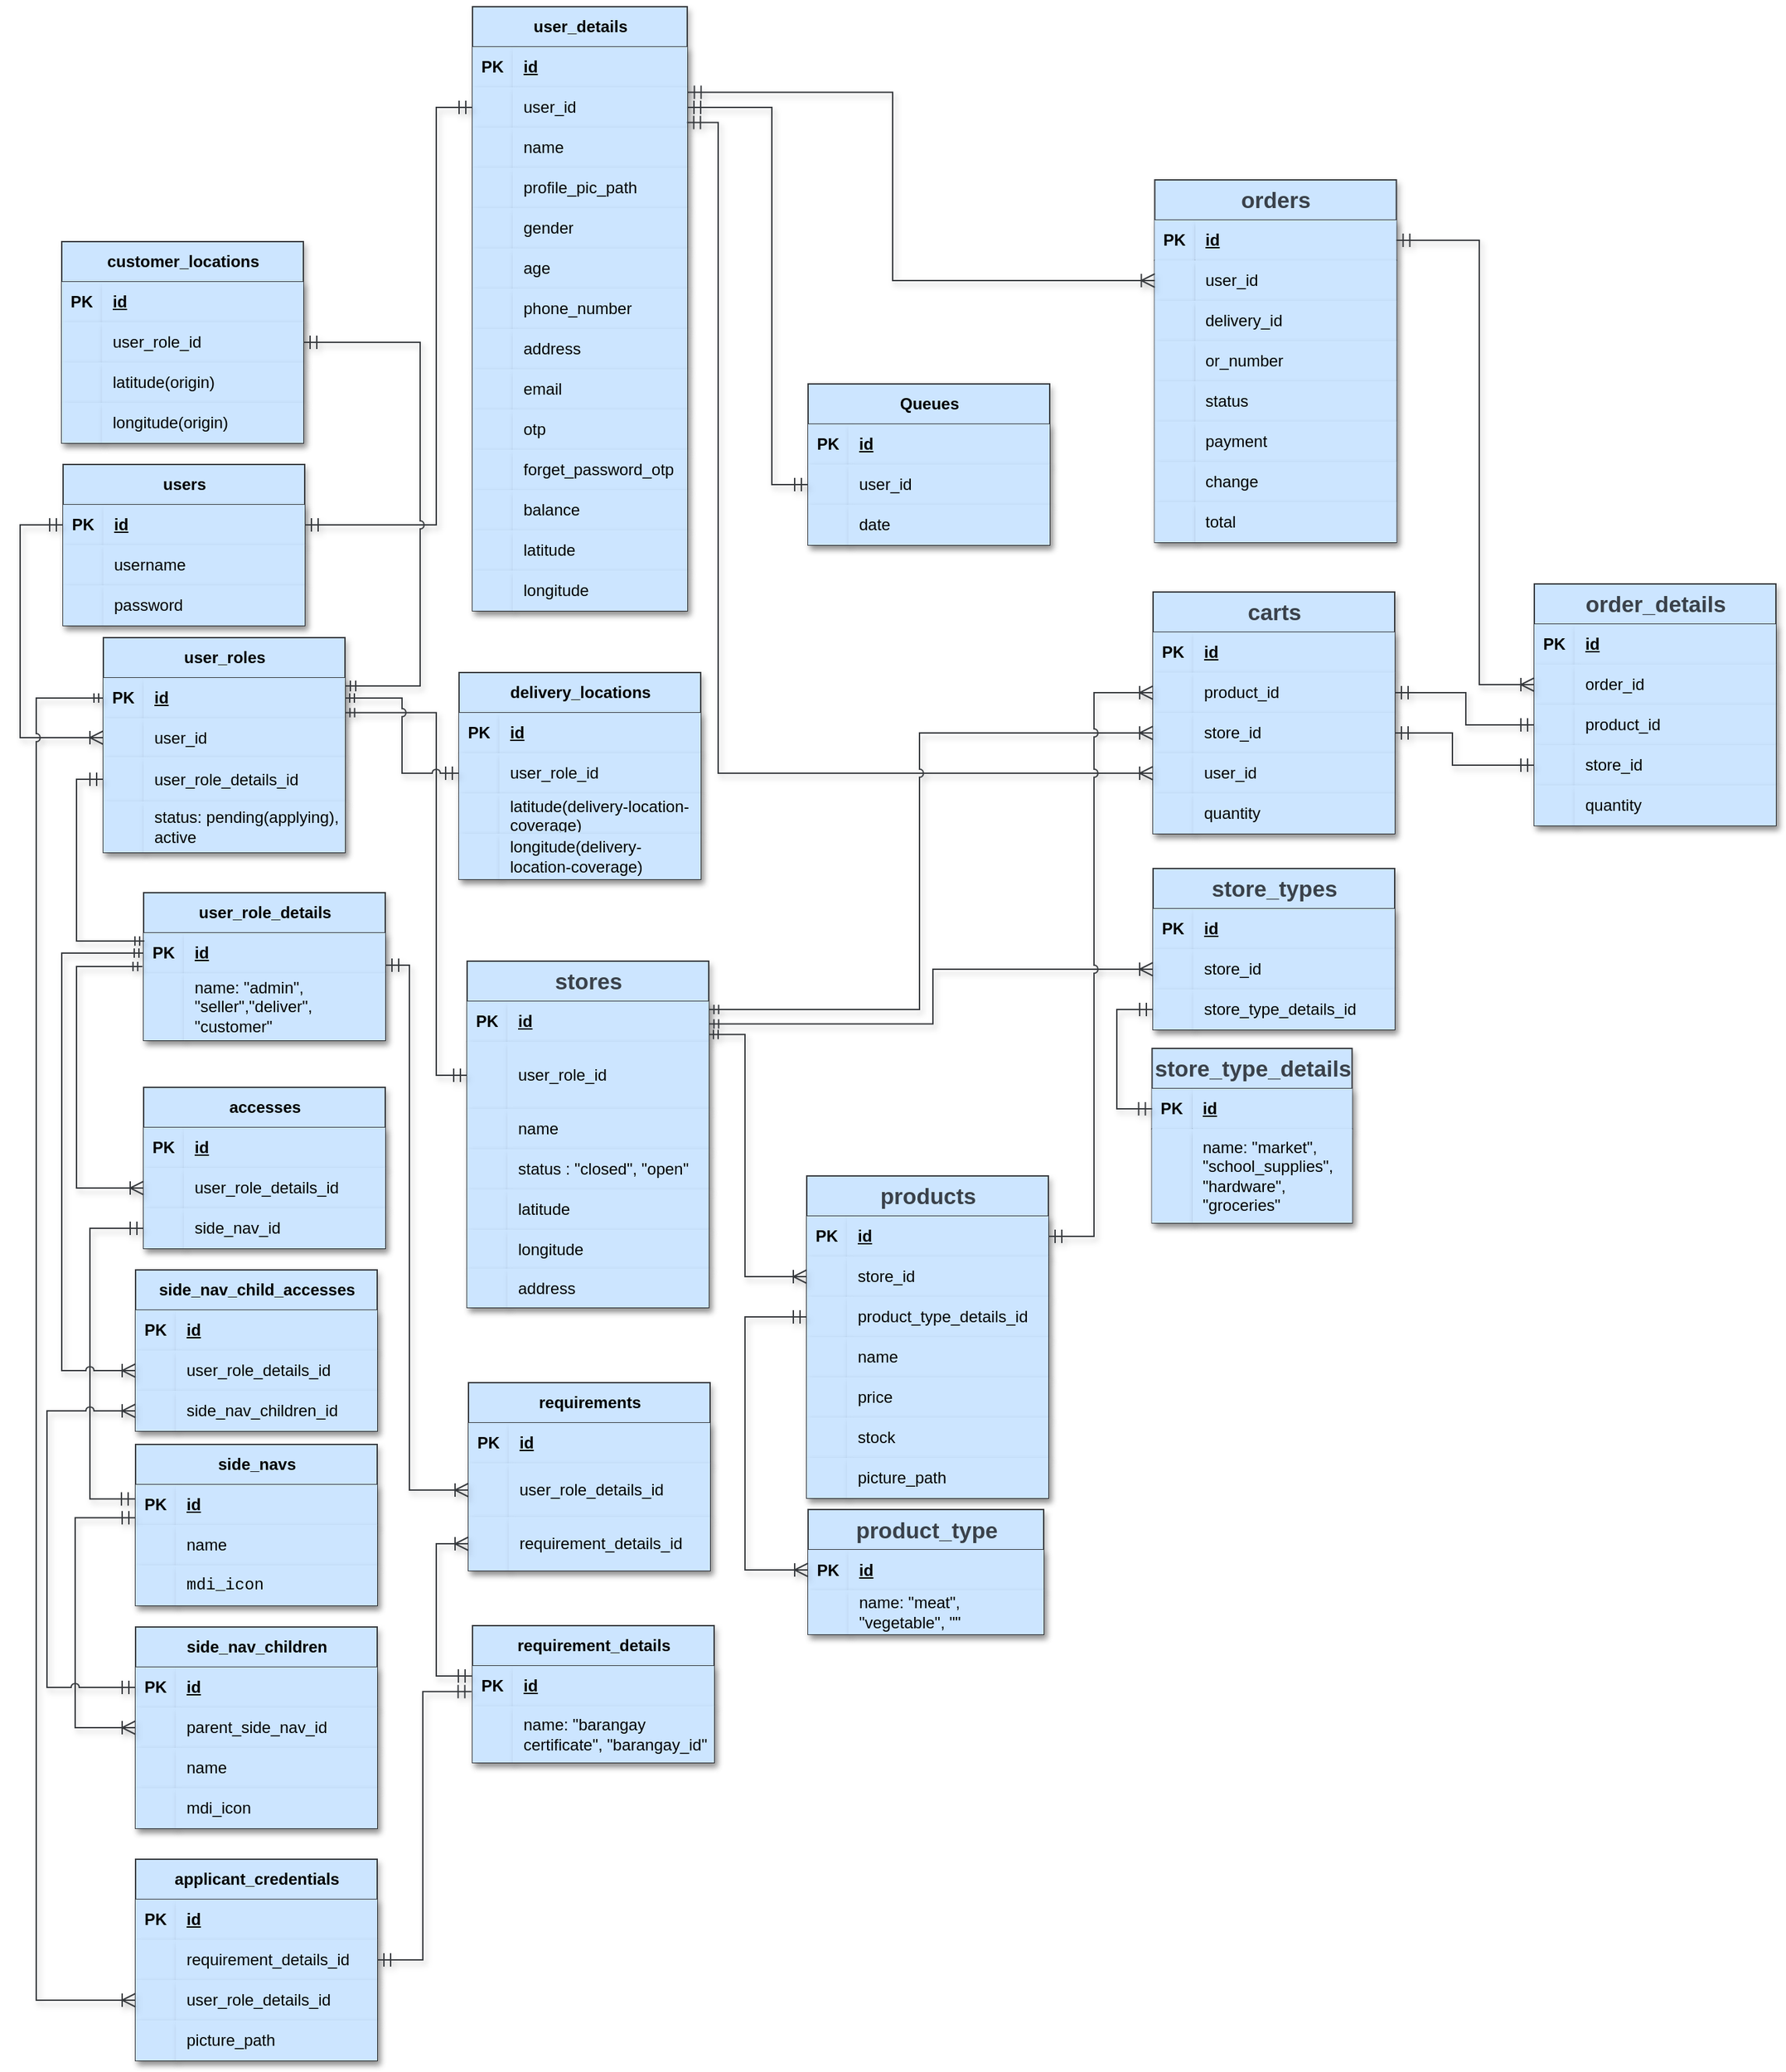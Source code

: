 <mxfile version="21.6.8" type="device">
  <diagram id="R2lEEEUBdFMjLlhIrx00" name="Page-1">
    <mxGraphModel dx="2296" dy="1490" grid="1" gridSize="10" guides="1" tooltips="1" connect="1" arrows="1" fold="1" page="1" pageScale="1" pageWidth="850" pageHeight="1100" math="0" shadow="0" extFonts="Permanent Marker^https://fonts.googleapis.com/css?family=Permanent+Marker">
      <root>
        <mxCell id="0" />
        <mxCell id="1" parent="0" />
        <mxCell id="4OWeEsdVHj8lJV6Qa3xw-196" value="users" style="shape=table;startSize=30;container=1;collapsible=1;childLayout=tableLayout;fixedRows=1;rowLines=0;fontStyle=1;align=center;resizeLast=1;html=1;shadow=1;fillColor=#cce5ff;strokeColor=#36393d;" parent="1" vertex="1">
          <mxGeometry x="-1648" y="-749" width="180" height="120.0" as="geometry" />
        </mxCell>
        <mxCell id="4OWeEsdVHj8lJV6Qa3xw-197" value="" style="shape=tableRow;horizontal=0;startSize=0;swimlaneHead=0;swimlaneBody=0;fillColor=#cce5ff;collapsible=0;dropTarget=0;points=[[0,0.5],[1,0.5]];portConstraint=eastwest;top=0;left=0;right=0;bottom=1;shadow=1;strokeColor=#36393d;" parent="4OWeEsdVHj8lJV6Qa3xw-196" vertex="1">
          <mxGeometry y="30" width="180" height="30" as="geometry" />
        </mxCell>
        <mxCell id="4OWeEsdVHj8lJV6Qa3xw-198" value="PK" style="shape=partialRectangle;connectable=0;fillColor=#cce5ff;top=0;left=0;bottom=0;right=0;fontStyle=1;overflow=hidden;whiteSpace=wrap;html=1;shadow=1;strokeColor=#36393d;" parent="4OWeEsdVHj8lJV6Qa3xw-197" vertex="1">
          <mxGeometry width="30" height="30" as="geometry">
            <mxRectangle width="30" height="30" as="alternateBounds" />
          </mxGeometry>
        </mxCell>
        <mxCell id="4OWeEsdVHj8lJV6Qa3xw-199" value="id&lt;span data-lucid-content=&quot;{&amp;quot;t&amp;quot;:&amp;quot;id&amp;quot;,&amp;quot;m&amp;quot;:[{&amp;quot;s&amp;quot;:0,&amp;quot;n&amp;quot;:&amp;quot;c&amp;quot;,&amp;quot;v&amp;quot;:&amp;quot;3a414aff&amp;quot;,&amp;quot;e&amp;quot;:2},{&amp;quot;s&amp;quot;:0,&amp;quot;n&amp;quot;:&amp;quot;s&amp;quot;,&amp;quot;v&amp;quot;:22.222,&amp;quot;e&amp;quot;:2}]}&quot; data-lucid-type=&quot;application/vnd.lucid.text&quot;&gt;&lt;/span&gt;&lt;span data-lucid-content=&quot;{&amp;quot;t&amp;quot;:&amp;quot;id&amp;quot;,&amp;quot;m&amp;quot;:[{&amp;quot;s&amp;quot;:0,&amp;quot;n&amp;quot;:&amp;quot;c&amp;quot;,&amp;quot;v&amp;quot;:&amp;quot;3a414aff&amp;quot;,&amp;quot;e&amp;quot;:2},{&amp;quot;s&amp;quot;:0,&amp;quot;n&amp;quot;:&amp;quot;s&amp;quot;,&amp;quot;v&amp;quot;:22.222,&amp;quot;e&amp;quot;:2}]}&quot; data-lucid-type=&quot;application/vnd.lucid.text&quot;&gt;&lt;/span&gt;&lt;span data-lucid-content=&quot;{&amp;quot;t&amp;quot;:&amp;quot;id&amp;quot;,&amp;quot;m&amp;quot;:[{&amp;quot;s&amp;quot;:0,&amp;quot;n&amp;quot;:&amp;quot;c&amp;quot;,&amp;quot;v&amp;quot;:&amp;quot;3a414aff&amp;quot;,&amp;quot;e&amp;quot;:2},{&amp;quot;s&amp;quot;:0,&amp;quot;n&amp;quot;:&amp;quot;s&amp;quot;,&amp;quot;v&amp;quot;:22.222,&amp;quot;e&amp;quot;:2}]}&quot; data-lucid-type=&quot;application/vnd.lucid.text&quot;&gt;&lt;/span&gt;&lt;span data-lucid-content=&quot;{&amp;quot;t&amp;quot;:&amp;quot;id&amp;quot;,&amp;quot;m&amp;quot;:[{&amp;quot;s&amp;quot;:0,&amp;quot;n&amp;quot;:&amp;quot;c&amp;quot;,&amp;quot;v&amp;quot;:&amp;quot;3a414aff&amp;quot;,&amp;quot;e&amp;quot;:2},{&amp;quot;s&amp;quot;:0,&amp;quot;n&amp;quot;:&amp;quot;s&amp;quot;,&amp;quot;v&amp;quot;:22.222,&amp;quot;e&amp;quot;:2}]}&quot; data-lucid-type=&quot;application/vnd.lucid.text&quot;&gt;&lt;/span&gt;&lt;span data-lucid-content=&quot;{&amp;quot;t&amp;quot;:&amp;quot;id&amp;quot;,&amp;quot;m&amp;quot;:[{&amp;quot;s&amp;quot;:0,&amp;quot;n&amp;quot;:&amp;quot;c&amp;quot;,&amp;quot;v&amp;quot;:&amp;quot;3a414aff&amp;quot;,&amp;quot;e&amp;quot;:2},{&amp;quot;s&amp;quot;:0,&amp;quot;n&amp;quot;:&amp;quot;s&amp;quot;,&amp;quot;v&amp;quot;:22.222,&amp;quot;e&amp;quot;:2}]}&quot; data-lucid-type=&quot;application/vnd.lucid.text&quot;&gt;&lt;/span&gt;" style="shape=partialRectangle;connectable=0;fillColor=#cce5ff;top=0;left=0;bottom=0;right=0;align=left;spacingLeft=6;fontStyle=5;overflow=hidden;whiteSpace=wrap;html=1;shadow=1;strokeColor=#36393d;" parent="4OWeEsdVHj8lJV6Qa3xw-197" vertex="1">
          <mxGeometry x="30" width="150" height="30" as="geometry">
            <mxRectangle width="150" height="30" as="alternateBounds" />
          </mxGeometry>
        </mxCell>
        <mxCell id="4OWeEsdVHj8lJV6Qa3xw-200" value="" style="shape=tableRow;horizontal=0;startSize=0;swimlaneHead=0;swimlaneBody=0;fillColor=#cce5ff;collapsible=0;dropTarget=0;points=[[0,0.5],[1,0.5]];portConstraint=eastwest;top=0;left=0;right=0;bottom=0;shadow=1;strokeColor=#36393d;" parent="4OWeEsdVHj8lJV6Qa3xw-196" vertex="1">
          <mxGeometry y="60" width="180" height="30" as="geometry" />
        </mxCell>
        <mxCell id="4OWeEsdVHj8lJV6Qa3xw-201" value="" style="shape=partialRectangle;connectable=0;fillColor=#cce5ff;top=0;left=0;bottom=0;right=0;editable=1;overflow=hidden;whiteSpace=wrap;html=1;shadow=1;strokeColor=#36393d;" parent="4OWeEsdVHj8lJV6Qa3xw-200" vertex="1">
          <mxGeometry width="30" height="30" as="geometry">
            <mxRectangle width="30" height="30" as="alternateBounds" />
          </mxGeometry>
        </mxCell>
        <mxCell id="4OWeEsdVHj8lJV6Qa3xw-202" value="username" style="shape=partialRectangle;connectable=0;fillColor=#cce5ff;top=0;left=0;bottom=0;right=0;align=left;spacingLeft=6;overflow=hidden;whiteSpace=wrap;html=1;shadow=1;strokeColor=#36393d;" parent="4OWeEsdVHj8lJV6Qa3xw-200" vertex="1">
          <mxGeometry x="30" width="150" height="30" as="geometry">
            <mxRectangle width="150" height="30" as="alternateBounds" />
          </mxGeometry>
        </mxCell>
        <mxCell id="4OWeEsdVHj8lJV6Qa3xw-203" value="" style="shape=tableRow;horizontal=0;startSize=0;swimlaneHead=0;swimlaneBody=0;fillColor=#cce5ff;collapsible=0;dropTarget=0;points=[[0,0.5],[1,0.5]];portConstraint=eastwest;top=0;left=0;right=0;bottom=0;shadow=1;strokeColor=#36393d;" parent="4OWeEsdVHj8lJV6Qa3xw-196" vertex="1">
          <mxGeometry y="90" width="180" height="30" as="geometry" />
        </mxCell>
        <mxCell id="4OWeEsdVHj8lJV6Qa3xw-204" value="" style="shape=partialRectangle;connectable=0;fillColor=#cce5ff;top=0;left=0;bottom=0;right=0;editable=1;overflow=hidden;whiteSpace=wrap;html=1;shadow=1;strokeColor=#36393d;" parent="4OWeEsdVHj8lJV6Qa3xw-203" vertex="1">
          <mxGeometry width="30" height="30" as="geometry">
            <mxRectangle width="30" height="30" as="alternateBounds" />
          </mxGeometry>
        </mxCell>
        <mxCell id="4OWeEsdVHj8lJV6Qa3xw-205" value="password" style="shape=partialRectangle;connectable=0;fillColor=#cce5ff;top=0;left=0;bottom=0;right=0;align=left;spacingLeft=6;overflow=hidden;whiteSpace=wrap;html=1;shadow=1;strokeColor=#36393d;" parent="4OWeEsdVHj8lJV6Qa3xw-203" vertex="1">
          <mxGeometry x="30" width="150" height="30" as="geometry">
            <mxRectangle width="150" height="30" as="alternateBounds" />
          </mxGeometry>
        </mxCell>
        <mxCell id="4OWeEsdVHj8lJV6Qa3xw-206" value="user_role_details" style="shape=table;startSize=30;container=1;collapsible=1;childLayout=tableLayout;fixedRows=1;rowLines=0;fontStyle=1;align=center;resizeLast=1;html=1;shadow=1;fillColor=#cce5ff;strokeColor=#36393d;" parent="1" vertex="1">
          <mxGeometry x="-1588" y="-430" width="180" height="110" as="geometry" />
        </mxCell>
        <mxCell id="4OWeEsdVHj8lJV6Qa3xw-207" value="" style="shape=tableRow;horizontal=0;startSize=0;swimlaneHead=0;swimlaneBody=0;fillColor=#cce5ff;collapsible=0;dropTarget=0;points=[[0,0.5],[1,0.5]];portConstraint=eastwest;top=0;left=0;right=0;bottom=1;shadow=1;strokeColor=#36393d;" parent="4OWeEsdVHj8lJV6Qa3xw-206" vertex="1">
          <mxGeometry y="30" width="180" height="30" as="geometry" />
        </mxCell>
        <mxCell id="4OWeEsdVHj8lJV6Qa3xw-208" value="PK" style="shape=partialRectangle;connectable=0;fillColor=#cce5ff;top=0;left=0;bottom=0;right=0;fontStyle=1;overflow=hidden;whiteSpace=wrap;html=1;shadow=1;strokeColor=#36393d;" parent="4OWeEsdVHj8lJV6Qa3xw-207" vertex="1">
          <mxGeometry width="30" height="30" as="geometry">
            <mxRectangle width="30" height="30" as="alternateBounds" />
          </mxGeometry>
        </mxCell>
        <mxCell id="4OWeEsdVHj8lJV6Qa3xw-209" value="id&lt;span data-lucid-content=&quot;{&amp;quot;t&amp;quot;:&amp;quot;id&amp;quot;,&amp;quot;m&amp;quot;:[{&amp;quot;s&amp;quot;:0,&amp;quot;n&amp;quot;:&amp;quot;c&amp;quot;,&amp;quot;v&amp;quot;:&amp;quot;3a414aff&amp;quot;,&amp;quot;e&amp;quot;:2},{&amp;quot;s&amp;quot;:0,&amp;quot;n&amp;quot;:&amp;quot;s&amp;quot;,&amp;quot;v&amp;quot;:22.222,&amp;quot;e&amp;quot;:2}]}&quot; data-lucid-type=&quot;application/vnd.lucid.text&quot;&gt;&lt;/span&gt;&lt;span data-lucid-content=&quot;{&amp;quot;t&amp;quot;:&amp;quot;id&amp;quot;,&amp;quot;m&amp;quot;:[{&amp;quot;s&amp;quot;:0,&amp;quot;n&amp;quot;:&amp;quot;c&amp;quot;,&amp;quot;v&amp;quot;:&amp;quot;3a414aff&amp;quot;,&amp;quot;e&amp;quot;:2},{&amp;quot;s&amp;quot;:0,&amp;quot;n&amp;quot;:&amp;quot;s&amp;quot;,&amp;quot;v&amp;quot;:22.222,&amp;quot;e&amp;quot;:2}]}&quot; data-lucid-type=&quot;application/vnd.lucid.text&quot;&gt;&lt;/span&gt;&lt;span data-lucid-content=&quot;{&amp;quot;t&amp;quot;:&amp;quot;id&amp;quot;,&amp;quot;m&amp;quot;:[{&amp;quot;s&amp;quot;:0,&amp;quot;n&amp;quot;:&amp;quot;c&amp;quot;,&amp;quot;v&amp;quot;:&amp;quot;3a414aff&amp;quot;,&amp;quot;e&amp;quot;:2},{&amp;quot;s&amp;quot;:0,&amp;quot;n&amp;quot;:&amp;quot;s&amp;quot;,&amp;quot;v&amp;quot;:22.222,&amp;quot;e&amp;quot;:2}]}&quot; data-lucid-type=&quot;application/vnd.lucid.text&quot;&gt;&lt;/span&gt;&lt;span data-lucid-content=&quot;{&amp;quot;t&amp;quot;:&amp;quot;id&amp;quot;,&amp;quot;m&amp;quot;:[{&amp;quot;s&amp;quot;:0,&amp;quot;n&amp;quot;:&amp;quot;c&amp;quot;,&amp;quot;v&amp;quot;:&amp;quot;3a414aff&amp;quot;,&amp;quot;e&amp;quot;:2},{&amp;quot;s&amp;quot;:0,&amp;quot;n&amp;quot;:&amp;quot;s&amp;quot;,&amp;quot;v&amp;quot;:22.222,&amp;quot;e&amp;quot;:2}]}&quot; data-lucid-type=&quot;application/vnd.lucid.text&quot;&gt;&lt;/span&gt;&lt;span data-lucid-content=&quot;{&amp;quot;t&amp;quot;:&amp;quot;id&amp;quot;,&amp;quot;m&amp;quot;:[{&amp;quot;s&amp;quot;:0,&amp;quot;n&amp;quot;:&amp;quot;c&amp;quot;,&amp;quot;v&amp;quot;:&amp;quot;3a414aff&amp;quot;,&amp;quot;e&amp;quot;:2},{&amp;quot;s&amp;quot;:0,&amp;quot;n&amp;quot;:&amp;quot;s&amp;quot;,&amp;quot;v&amp;quot;:22.222,&amp;quot;e&amp;quot;:2}]}&quot; data-lucid-type=&quot;application/vnd.lucid.text&quot;&gt;&lt;/span&gt;" style="shape=partialRectangle;connectable=0;fillColor=#cce5ff;top=0;left=0;bottom=0;right=0;align=left;spacingLeft=6;fontStyle=5;overflow=hidden;whiteSpace=wrap;html=1;shadow=1;strokeColor=#36393d;" parent="4OWeEsdVHj8lJV6Qa3xw-207" vertex="1">
          <mxGeometry x="30" width="150" height="30" as="geometry">
            <mxRectangle width="150" height="30" as="alternateBounds" />
          </mxGeometry>
        </mxCell>
        <mxCell id="4OWeEsdVHj8lJV6Qa3xw-216" style="shape=tableRow;horizontal=0;startSize=0;swimlaneHead=0;swimlaneBody=0;fillColor=#cce5ff;collapsible=0;dropTarget=0;points=[[0,0.5],[1,0.5]];portConstraint=eastwest;top=0;left=0;right=0;bottom=0;shadow=1;strokeColor=#36393d;" parent="4OWeEsdVHj8lJV6Qa3xw-206" vertex="1">
          <mxGeometry y="60" width="180" height="50" as="geometry" />
        </mxCell>
        <mxCell id="4OWeEsdVHj8lJV6Qa3xw-217" style="shape=partialRectangle;connectable=0;fillColor=#cce5ff;top=0;left=0;bottom=0;right=0;editable=1;overflow=hidden;whiteSpace=wrap;html=1;shadow=1;strokeColor=#36393d;" parent="4OWeEsdVHj8lJV6Qa3xw-216" vertex="1">
          <mxGeometry width="30" height="50" as="geometry">
            <mxRectangle width="30" height="50" as="alternateBounds" />
          </mxGeometry>
        </mxCell>
        <mxCell id="4OWeEsdVHj8lJV6Qa3xw-218" value="name: &quot;admin&quot;, &quot;seller&quot;,&quot;deliver&quot;, &quot;customer&quot;" style="shape=partialRectangle;connectable=0;fillColor=#cce5ff;top=0;left=0;bottom=0;right=0;align=left;spacingLeft=6;overflow=hidden;whiteSpace=wrap;html=1;shadow=1;strokeColor=#36393d;" parent="4OWeEsdVHj8lJV6Qa3xw-216" vertex="1">
          <mxGeometry x="30" width="150" height="50" as="geometry">
            <mxRectangle width="150" height="50" as="alternateBounds" />
          </mxGeometry>
        </mxCell>
        <mxCell id="4OWeEsdVHj8lJV6Qa3xw-222" value="" style="fontSize=12;html=1;endArrow=ERoneToMany;startArrow=ERmandOne;rounded=0;startSize=8;endSize=8;exitX=0;exitY=0.5;exitDx=0;exitDy=0;entryX=0;entryY=0.5;entryDx=0;entryDy=0;endFill=0;edgeStyle=elbowEdgeStyle;shadow=1;fillColor=#cce5ff;strokeColor=#36393d;" parent="1" source="4OWeEsdVHj8lJV6Qa3xw-197" target="4OWeEsdVHj8lJV6Qa3xw-246" edge="1">
          <mxGeometry width="100" height="100" relative="1" as="geometry">
            <mxPoint x="-1759" y="-655" as="sourcePoint" />
            <mxPoint x="-1770" y="-457" as="targetPoint" />
            <Array as="points">
              <mxPoint x="-1680" y="-640" />
            </Array>
          </mxGeometry>
        </mxCell>
        <mxCell id="4OWeEsdVHj8lJV6Qa3xw-223" value="accesses" style="shape=table;startSize=30;container=1;collapsible=1;childLayout=tableLayout;fixedRows=1;rowLines=0;fontStyle=1;align=center;resizeLast=1;html=1;shadow=1;fillColor=#cce5ff;strokeColor=#36393d;" parent="1" vertex="1">
          <mxGeometry x="-1588" y="-285" width="180" height="120" as="geometry" />
        </mxCell>
        <mxCell id="4OWeEsdVHj8lJV6Qa3xw-224" value="" style="shape=tableRow;horizontal=0;startSize=0;swimlaneHead=0;swimlaneBody=0;fillColor=#cce5ff;collapsible=0;dropTarget=0;points=[[0,0.5],[1,0.5]];portConstraint=eastwest;top=0;left=0;right=0;bottom=1;shadow=1;strokeColor=#36393d;" parent="4OWeEsdVHj8lJV6Qa3xw-223" vertex="1">
          <mxGeometry y="30" width="180" height="30" as="geometry" />
        </mxCell>
        <mxCell id="4OWeEsdVHj8lJV6Qa3xw-225" value="PK" style="shape=partialRectangle;connectable=0;fillColor=#cce5ff;top=0;left=0;bottom=0;right=0;fontStyle=1;overflow=hidden;whiteSpace=wrap;html=1;shadow=1;strokeColor=#36393d;" parent="4OWeEsdVHj8lJV6Qa3xw-224" vertex="1">
          <mxGeometry width="30" height="30" as="geometry">
            <mxRectangle width="30" height="30" as="alternateBounds" />
          </mxGeometry>
        </mxCell>
        <mxCell id="4OWeEsdVHj8lJV6Qa3xw-226" value="id&lt;span data-lucid-content=&quot;{&amp;quot;t&amp;quot;:&amp;quot;id&amp;quot;,&amp;quot;m&amp;quot;:[{&amp;quot;s&amp;quot;:0,&amp;quot;n&amp;quot;:&amp;quot;c&amp;quot;,&amp;quot;v&amp;quot;:&amp;quot;3a414aff&amp;quot;,&amp;quot;e&amp;quot;:2},{&amp;quot;s&amp;quot;:0,&amp;quot;n&amp;quot;:&amp;quot;s&amp;quot;,&amp;quot;v&amp;quot;:22.222,&amp;quot;e&amp;quot;:2}]}&quot; data-lucid-type=&quot;application/vnd.lucid.text&quot;&gt;&lt;/span&gt;&lt;span data-lucid-content=&quot;{&amp;quot;t&amp;quot;:&amp;quot;id&amp;quot;,&amp;quot;m&amp;quot;:[{&amp;quot;s&amp;quot;:0,&amp;quot;n&amp;quot;:&amp;quot;c&amp;quot;,&amp;quot;v&amp;quot;:&amp;quot;3a414aff&amp;quot;,&amp;quot;e&amp;quot;:2},{&amp;quot;s&amp;quot;:0,&amp;quot;n&amp;quot;:&amp;quot;s&amp;quot;,&amp;quot;v&amp;quot;:22.222,&amp;quot;e&amp;quot;:2}]}&quot; data-lucid-type=&quot;application/vnd.lucid.text&quot;&gt;&lt;/span&gt;&lt;span data-lucid-content=&quot;{&amp;quot;t&amp;quot;:&amp;quot;id&amp;quot;,&amp;quot;m&amp;quot;:[{&amp;quot;s&amp;quot;:0,&amp;quot;n&amp;quot;:&amp;quot;c&amp;quot;,&amp;quot;v&amp;quot;:&amp;quot;3a414aff&amp;quot;,&amp;quot;e&amp;quot;:2},{&amp;quot;s&amp;quot;:0,&amp;quot;n&amp;quot;:&amp;quot;s&amp;quot;,&amp;quot;v&amp;quot;:22.222,&amp;quot;e&amp;quot;:2}]}&quot; data-lucid-type=&quot;application/vnd.lucid.text&quot;&gt;&lt;/span&gt;&lt;span data-lucid-content=&quot;{&amp;quot;t&amp;quot;:&amp;quot;id&amp;quot;,&amp;quot;m&amp;quot;:[{&amp;quot;s&amp;quot;:0,&amp;quot;n&amp;quot;:&amp;quot;c&amp;quot;,&amp;quot;v&amp;quot;:&amp;quot;3a414aff&amp;quot;,&amp;quot;e&amp;quot;:2},{&amp;quot;s&amp;quot;:0,&amp;quot;n&amp;quot;:&amp;quot;s&amp;quot;,&amp;quot;v&amp;quot;:22.222,&amp;quot;e&amp;quot;:2}]}&quot; data-lucid-type=&quot;application/vnd.lucid.text&quot;&gt;&lt;/span&gt;&lt;span data-lucid-content=&quot;{&amp;quot;t&amp;quot;:&amp;quot;id&amp;quot;,&amp;quot;m&amp;quot;:[{&amp;quot;s&amp;quot;:0,&amp;quot;n&amp;quot;:&amp;quot;c&amp;quot;,&amp;quot;v&amp;quot;:&amp;quot;3a414aff&amp;quot;,&amp;quot;e&amp;quot;:2},{&amp;quot;s&amp;quot;:0,&amp;quot;n&amp;quot;:&amp;quot;s&amp;quot;,&amp;quot;v&amp;quot;:22.222,&amp;quot;e&amp;quot;:2}]}&quot; data-lucid-type=&quot;application/vnd.lucid.text&quot;&gt;&lt;/span&gt;" style="shape=partialRectangle;connectable=0;fillColor=#cce5ff;top=0;left=0;bottom=0;right=0;align=left;spacingLeft=6;fontStyle=5;overflow=hidden;whiteSpace=wrap;html=1;shadow=1;strokeColor=#36393d;" parent="4OWeEsdVHj8lJV6Qa3xw-224" vertex="1">
          <mxGeometry x="30" width="150" height="30" as="geometry">
            <mxRectangle width="150" height="30" as="alternateBounds" />
          </mxGeometry>
        </mxCell>
        <mxCell id="4OWeEsdVHj8lJV6Qa3xw-227" value="" style="shape=tableRow;horizontal=0;startSize=0;swimlaneHead=0;swimlaneBody=0;fillColor=#cce5ff;collapsible=0;dropTarget=0;points=[[0,0.5],[1,0.5]];portConstraint=eastwest;top=0;left=0;right=0;bottom=0;shadow=1;strokeColor=#36393d;" parent="4OWeEsdVHj8lJV6Qa3xw-223" vertex="1">
          <mxGeometry y="60" width="180" height="30" as="geometry" />
        </mxCell>
        <mxCell id="4OWeEsdVHj8lJV6Qa3xw-228" value="" style="shape=partialRectangle;connectable=0;fillColor=#cce5ff;top=0;left=0;bottom=0;right=0;editable=1;overflow=hidden;whiteSpace=wrap;html=1;shadow=1;strokeColor=#36393d;" parent="4OWeEsdVHj8lJV6Qa3xw-227" vertex="1">
          <mxGeometry width="30" height="30" as="geometry">
            <mxRectangle width="30" height="30" as="alternateBounds" />
          </mxGeometry>
        </mxCell>
        <mxCell id="4OWeEsdVHj8lJV6Qa3xw-229" value="user_role_details_id" style="shape=partialRectangle;connectable=0;fillColor=#cce5ff;top=0;left=0;bottom=0;right=0;align=left;spacingLeft=6;overflow=hidden;whiteSpace=wrap;html=1;shadow=1;strokeColor=#36393d;" parent="4OWeEsdVHj8lJV6Qa3xw-227" vertex="1">
          <mxGeometry x="30" width="150" height="30" as="geometry">
            <mxRectangle width="150" height="30" as="alternateBounds" />
          </mxGeometry>
        </mxCell>
        <mxCell id="4OWeEsdVHj8lJV6Qa3xw-230" value="" style="shape=tableRow;horizontal=0;startSize=0;swimlaneHead=0;swimlaneBody=0;fillColor=#cce5ff;collapsible=0;dropTarget=0;points=[[0,0.5],[1,0.5]];portConstraint=eastwest;top=0;left=0;right=0;bottom=0;shadow=1;strokeColor=#36393d;" parent="4OWeEsdVHj8lJV6Qa3xw-223" vertex="1">
          <mxGeometry y="90" width="180" height="30" as="geometry" />
        </mxCell>
        <mxCell id="4OWeEsdVHj8lJV6Qa3xw-231" value="" style="shape=partialRectangle;connectable=0;fillColor=#cce5ff;top=0;left=0;bottom=0;right=0;editable=1;overflow=hidden;whiteSpace=wrap;html=1;shadow=1;strokeColor=#36393d;" parent="4OWeEsdVHj8lJV6Qa3xw-230" vertex="1">
          <mxGeometry width="30" height="30" as="geometry">
            <mxRectangle width="30" height="30" as="alternateBounds" />
          </mxGeometry>
        </mxCell>
        <mxCell id="4OWeEsdVHj8lJV6Qa3xw-232" value="side_nav_id" style="shape=partialRectangle;connectable=0;fillColor=#cce5ff;top=0;left=0;bottom=0;right=0;align=left;spacingLeft=6;overflow=hidden;whiteSpace=wrap;html=1;shadow=1;strokeColor=#36393d;" parent="4OWeEsdVHj8lJV6Qa3xw-230" vertex="1">
          <mxGeometry x="30" width="150" height="30" as="geometry">
            <mxRectangle width="150" height="30" as="alternateBounds" />
          </mxGeometry>
        </mxCell>
        <mxCell id="4OWeEsdVHj8lJV6Qa3xw-234" value="side_navs" style="shape=table;startSize=30;container=1;collapsible=1;childLayout=tableLayout;fixedRows=1;rowLines=0;fontStyle=1;align=center;resizeLast=1;html=1;shadow=1;fillColor=#cce5ff;strokeColor=#36393d;" parent="1" vertex="1">
          <mxGeometry x="-1594" y="-19" width="180" height="120" as="geometry" />
        </mxCell>
        <mxCell id="4OWeEsdVHj8lJV6Qa3xw-235" value="" style="shape=tableRow;horizontal=0;startSize=0;swimlaneHead=0;swimlaneBody=0;fillColor=#cce5ff;collapsible=0;dropTarget=0;points=[[0,0.5],[1,0.5]];portConstraint=eastwest;top=0;left=0;right=0;bottom=1;shadow=1;strokeColor=#36393d;" parent="4OWeEsdVHj8lJV6Qa3xw-234" vertex="1">
          <mxGeometry y="30" width="180" height="30" as="geometry" />
        </mxCell>
        <mxCell id="4OWeEsdVHj8lJV6Qa3xw-236" value="PK" style="shape=partialRectangle;connectable=0;fillColor=#cce5ff;top=0;left=0;bottom=0;right=0;fontStyle=1;overflow=hidden;whiteSpace=wrap;html=1;shadow=1;strokeColor=#36393d;" parent="4OWeEsdVHj8lJV6Qa3xw-235" vertex="1">
          <mxGeometry width="30" height="30" as="geometry">
            <mxRectangle width="30" height="30" as="alternateBounds" />
          </mxGeometry>
        </mxCell>
        <mxCell id="4OWeEsdVHj8lJV6Qa3xw-237" value="id&lt;span data-lucid-content=&quot;{&amp;quot;t&amp;quot;:&amp;quot;id&amp;quot;,&amp;quot;m&amp;quot;:[{&amp;quot;s&amp;quot;:0,&amp;quot;n&amp;quot;:&amp;quot;c&amp;quot;,&amp;quot;v&amp;quot;:&amp;quot;3a414aff&amp;quot;,&amp;quot;e&amp;quot;:2},{&amp;quot;s&amp;quot;:0,&amp;quot;n&amp;quot;:&amp;quot;s&amp;quot;,&amp;quot;v&amp;quot;:22.222,&amp;quot;e&amp;quot;:2}]}&quot; data-lucid-type=&quot;application/vnd.lucid.text&quot;&gt;&lt;/span&gt;&lt;span data-lucid-content=&quot;{&amp;quot;t&amp;quot;:&amp;quot;id&amp;quot;,&amp;quot;m&amp;quot;:[{&amp;quot;s&amp;quot;:0,&amp;quot;n&amp;quot;:&amp;quot;c&amp;quot;,&amp;quot;v&amp;quot;:&amp;quot;3a414aff&amp;quot;,&amp;quot;e&amp;quot;:2},{&amp;quot;s&amp;quot;:0,&amp;quot;n&amp;quot;:&amp;quot;s&amp;quot;,&amp;quot;v&amp;quot;:22.222,&amp;quot;e&amp;quot;:2}]}&quot; data-lucid-type=&quot;application/vnd.lucid.text&quot;&gt;&lt;/span&gt;&lt;span data-lucid-content=&quot;{&amp;quot;t&amp;quot;:&amp;quot;id&amp;quot;,&amp;quot;m&amp;quot;:[{&amp;quot;s&amp;quot;:0,&amp;quot;n&amp;quot;:&amp;quot;c&amp;quot;,&amp;quot;v&amp;quot;:&amp;quot;3a414aff&amp;quot;,&amp;quot;e&amp;quot;:2},{&amp;quot;s&amp;quot;:0,&amp;quot;n&amp;quot;:&amp;quot;s&amp;quot;,&amp;quot;v&amp;quot;:22.222,&amp;quot;e&amp;quot;:2}]}&quot; data-lucid-type=&quot;application/vnd.lucid.text&quot;&gt;&lt;/span&gt;&lt;span data-lucid-content=&quot;{&amp;quot;t&amp;quot;:&amp;quot;id&amp;quot;,&amp;quot;m&amp;quot;:[{&amp;quot;s&amp;quot;:0,&amp;quot;n&amp;quot;:&amp;quot;c&amp;quot;,&amp;quot;v&amp;quot;:&amp;quot;3a414aff&amp;quot;,&amp;quot;e&amp;quot;:2},{&amp;quot;s&amp;quot;:0,&amp;quot;n&amp;quot;:&amp;quot;s&amp;quot;,&amp;quot;v&amp;quot;:22.222,&amp;quot;e&amp;quot;:2}]}&quot; data-lucid-type=&quot;application/vnd.lucid.text&quot;&gt;&lt;/span&gt;&lt;span data-lucid-content=&quot;{&amp;quot;t&amp;quot;:&amp;quot;id&amp;quot;,&amp;quot;m&amp;quot;:[{&amp;quot;s&amp;quot;:0,&amp;quot;n&amp;quot;:&amp;quot;c&amp;quot;,&amp;quot;v&amp;quot;:&amp;quot;3a414aff&amp;quot;,&amp;quot;e&amp;quot;:2},{&amp;quot;s&amp;quot;:0,&amp;quot;n&amp;quot;:&amp;quot;s&amp;quot;,&amp;quot;v&amp;quot;:22.222,&amp;quot;e&amp;quot;:2}]}&quot; data-lucid-type=&quot;application/vnd.lucid.text&quot;&gt;&lt;/span&gt;" style="shape=partialRectangle;connectable=0;fillColor=#cce5ff;top=0;left=0;bottom=0;right=0;align=left;spacingLeft=6;fontStyle=5;overflow=hidden;whiteSpace=wrap;html=1;shadow=1;strokeColor=#36393d;" parent="4OWeEsdVHj8lJV6Qa3xw-235" vertex="1">
          <mxGeometry x="30" width="150" height="30" as="geometry">
            <mxRectangle width="150" height="30" as="alternateBounds" />
          </mxGeometry>
        </mxCell>
        <mxCell id="4OWeEsdVHj8lJV6Qa3xw-238" value="" style="shape=tableRow;horizontal=0;startSize=0;swimlaneHead=0;swimlaneBody=0;fillColor=#cce5ff;collapsible=0;dropTarget=0;points=[[0,0.5],[1,0.5]];portConstraint=eastwest;top=0;left=0;right=0;bottom=0;shadow=1;strokeColor=#36393d;" parent="4OWeEsdVHj8lJV6Qa3xw-234" vertex="1">
          <mxGeometry y="60" width="180" height="30" as="geometry" />
        </mxCell>
        <mxCell id="4OWeEsdVHj8lJV6Qa3xw-239" value="" style="shape=partialRectangle;connectable=0;fillColor=#cce5ff;top=0;left=0;bottom=0;right=0;editable=1;overflow=hidden;whiteSpace=wrap;html=1;shadow=1;strokeColor=#36393d;" parent="4OWeEsdVHj8lJV6Qa3xw-238" vertex="1">
          <mxGeometry width="30" height="30" as="geometry">
            <mxRectangle width="30" height="30" as="alternateBounds" />
          </mxGeometry>
        </mxCell>
        <mxCell id="4OWeEsdVHj8lJV6Qa3xw-240" value="name" style="shape=partialRectangle;connectable=0;fillColor=#cce5ff;top=0;left=0;bottom=0;right=0;align=left;spacingLeft=6;overflow=hidden;whiteSpace=wrap;html=1;shadow=1;strokeColor=#36393d;" parent="4OWeEsdVHj8lJV6Qa3xw-238" vertex="1">
          <mxGeometry x="30" width="150" height="30" as="geometry">
            <mxRectangle width="150" height="30" as="alternateBounds" />
          </mxGeometry>
        </mxCell>
        <mxCell id="pEbmP0HvjEpnrZbnv4vF-1" style="shape=tableRow;horizontal=0;startSize=0;swimlaneHead=0;swimlaneBody=0;fillColor=#cce5ff;collapsible=0;dropTarget=0;points=[[0,0.5],[1,0.5]];portConstraint=eastwest;top=0;left=0;right=0;bottom=0;shadow=1;strokeColor=#36393d;" parent="4OWeEsdVHj8lJV6Qa3xw-234" vertex="1">
          <mxGeometry y="90" width="180" height="30" as="geometry" />
        </mxCell>
        <mxCell id="pEbmP0HvjEpnrZbnv4vF-2" style="shape=partialRectangle;connectable=0;fillColor=#cce5ff;top=0;left=0;bottom=0;right=0;editable=1;overflow=hidden;whiteSpace=wrap;html=1;shadow=1;strokeColor=#36393d;" parent="pEbmP0HvjEpnrZbnv4vF-1" vertex="1">
          <mxGeometry width="30" height="30" as="geometry">
            <mxRectangle width="30" height="30" as="alternateBounds" />
          </mxGeometry>
        </mxCell>
        <mxCell id="pEbmP0HvjEpnrZbnv4vF-3" value="&lt;div style=&quot;font-family: Consolas, &amp;quot;Courier New&amp;quot;, monospace; line-height: 19px;&quot;&gt;&lt;font style=&quot;font-size: 12px;&quot;&gt;mdi_icon&lt;/font&gt;&lt;br&gt;&lt;/div&gt;" style="shape=partialRectangle;connectable=0;fillColor=#cce5ff;top=0;left=0;bottom=0;right=0;align=left;spacingLeft=6;overflow=hidden;whiteSpace=wrap;html=1;shadow=1;strokeColor=#36393d;" parent="pEbmP0HvjEpnrZbnv4vF-1" vertex="1">
          <mxGeometry x="30" width="150" height="30" as="geometry">
            <mxRectangle width="150" height="30" as="alternateBounds" />
          </mxGeometry>
        </mxCell>
        <mxCell id="4OWeEsdVHj8lJV6Qa3xw-242" value="user_roles" style="shape=table;startSize=30;container=1;collapsible=1;childLayout=tableLayout;fixedRows=1;rowLines=0;fontStyle=1;align=center;resizeLast=1;html=1;shadow=1;fillColor=#cce5ff;strokeColor=#36393d;" parent="1" vertex="1">
          <mxGeometry x="-1618" y="-620" width="180" height="160" as="geometry" />
        </mxCell>
        <mxCell id="4OWeEsdVHj8lJV6Qa3xw-243" value="" style="shape=tableRow;horizontal=0;startSize=0;swimlaneHead=0;swimlaneBody=0;fillColor=#cce5ff;collapsible=0;dropTarget=0;points=[[0,0.5],[1,0.5]];portConstraint=eastwest;top=0;left=0;right=0;bottom=1;shadow=1;strokeColor=#36393d;" parent="4OWeEsdVHj8lJV6Qa3xw-242" vertex="1">
          <mxGeometry y="30" width="180" height="30" as="geometry" />
        </mxCell>
        <mxCell id="4OWeEsdVHj8lJV6Qa3xw-244" value="PK" style="shape=partialRectangle;connectable=0;fillColor=#cce5ff;top=0;left=0;bottom=0;right=0;fontStyle=1;overflow=hidden;whiteSpace=wrap;html=1;shadow=1;strokeColor=#36393d;" parent="4OWeEsdVHj8lJV6Qa3xw-243" vertex="1">
          <mxGeometry width="30" height="30" as="geometry">
            <mxRectangle width="30" height="30" as="alternateBounds" />
          </mxGeometry>
        </mxCell>
        <mxCell id="4OWeEsdVHj8lJV6Qa3xw-245" value="id&lt;span data-lucid-content=&quot;{&amp;quot;t&amp;quot;:&amp;quot;id&amp;quot;,&amp;quot;m&amp;quot;:[{&amp;quot;s&amp;quot;:0,&amp;quot;n&amp;quot;:&amp;quot;c&amp;quot;,&amp;quot;v&amp;quot;:&amp;quot;3a414aff&amp;quot;,&amp;quot;e&amp;quot;:2},{&amp;quot;s&amp;quot;:0,&amp;quot;n&amp;quot;:&amp;quot;s&amp;quot;,&amp;quot;v&amp;quot;:22.222,&amp;quot;e&amp;quot;:2}]}&quot; data-lucid-type=&quot;application/vnd.lucid.text&quot;&gt;&lt;/span&gt;&lt;span data-lucid-content=&quot;{&amp;quot;t&amp;quot;:&amp;quot;id&amp;quot;,&amp;quot;m&amp;quot;:[{&amp;quot;s&amp;quot;:0,&amp;quot;n&amp;quot;:&amp;quot;c&amp;quot;,&amp;quot;v&amp;quot;:&amp;quot;3a414aff&amp;quot;,&amp;quot;e&amp;quot;:2},{&amp;quot;s&amp;quot;:0,&amp;quot;n&amp;quot;:&amp;quot;s&amp;quot;,&amp;quot;v&amp;quot;:22.222,&amp;quot;e&amp;quot;:2}]}&quot; data-lucid-type=&quot;application/vnd.lucid.text&quot;&gt;&lt;/span&gt;&lt;span data-lucid-content=&quot;{&amp;quot;t&amp;quot;:&amp;quot;id&amp;quot;,&amp;quot;m&amp;quot;:[{&amp;quot;s&amp;quot;:0,&amp;quot;n&amp;quot;:&amp;quot;c&amp;quot;,&amp;quot;v&amp;quot;:&amp;quot;3a414aff&amp;quot;,&amp;quot;e&amp;quot;:2},{&amp;quot;s&amp;quot;:0,&amp;quot;n&amp;quot;:&amp;quot;s&amp;quot;,&amp;quot;v&amp;quot;:22.222,&amp;quot;e&amp;quot;:2}]}&quot; data-lucid-type=&quot;application/vnd.lucid.text&quot;&gt;&lt;/span&gt;&lt;span data-lucid-content=&quot;{&amp;quot;t&amp;quot;:&amp;quot;id&amp;quot;,&amp;quot;m&amp;quot;:[{&amp;quot;s&amp;quot;:0,&amp;quot;n&amp;quot;:&amp;quot;c&amp;quot;,&amp;quot;v&amp;quot;:&amp;quot;3a414aff&amp;quot;,&amp;quot;e&amp;quot;:2},{&amp;quot;s&amp;quot;:0,&amp;quot;n&amp;quot;:&amp;quot;s&amp;quot;,&amp;quot;v&amp;quot;:22.222,&amp;quot;e&amp;quot;:2}]}&quot; data-lucid-type=&quot;application/vnd.lucid.text&quot;&gt;&lt;/span&gt;&lt;span data-lucid-content=&quot;{&amp;quot;t&amp;quot;:&amp;quot;id&amp;quot;,&amp;quot;m&amp;quot;:[{&amp;quot;s&amp;quot;:0,&amp;quot;n&amp;quot;:&amp;quot;c&amp;quot;,&amp;quot;v&amp;quot;:&amp;quot;3a414aff&amp;quot;,&amp;quot;e&amp;quot;:2},{&amp;quot;s&amp;quot;:0,&amp;quot;n&amp;quot;:&amp;quot;s&amp;quot;,&amp;quot;v&amp;quot;:22.222,&amp;quot;e&amp;quot;:2}]}&quot; data-lucid-type=&quot;application/vnd.lucid.text&quot;&gt;&lt;/span&gt;" style="shape=partialRectangle;connectable=0;fillColor=#cce5ff;top=0;left=0;bottom=0;right=0;align=left;spacingLeft=6;fontStyle=5;overflow=hidden;whiteSpace=wrap;html=1;shadow=1;strokeColor=#36393d;" parent="4OWeEsdVHj8lJV6Qa3xw-243" vertex="1">
          <mxGeometry x="30" width="150" height="30" as="geometry">
            <mxRectangle width="150" height="30" as="alternateBounds" />
          </mxGeometry>
        </mxCell>
        <mxCell id="4OWeEsdVHj8lJV6Qa3xw-246" value="" style="shape=tableRow;horizontal=0;startSize=0;swimlaneHead=0;swimlaneBody=0;fillColor=#cce5ff;collapsible=0;dropTarget=0;points=[[0,0.5],[1,0.5]];portConstraint=eastwest;top=0;left=0;right=0;bottom=0;shadow=1;strokeColor=#36393d;" parent="4OWeEsdVHj8lJV6Qa3xw-242" vertex="1">
          <mxGeometry y="60" width="180" height="29" as="geometry" />
        </mxCell>
        <mxCell id="4OWeEsdVHj8lJV6Qa3xw-247" value="" style="shape=partialRectangle;connectable=0;fillColor=#cce5ff;top=0;left=0;bottom=0;right=0;editable=1;overflow=hidden;whiteSpace=wrap;html=1;shadow=1;strokeColor=#36393d;" parent="4OWeEsdVHj8lJV6Qa3xw-246" vertex="1">
          <mxGeometry width="30" height="29" as="geometry">
            <mxRectangle width="30" height="29" as="alternateBounds" />
          </mxGeometry>
        </mxCell>
        <mxCell id="4OWeEsdVHj8lJV6Qa3xw-248" value="user_id" style="shape=partialRectangle;connectable=0;fillColor=#cce5ff;top=0;left=0;bottom=0;right=0;align=left;spacingLeft=6;overflow=hidden;whiteSpace=wrap;html=1;shadow=1;strokeColor=#36393d;" parent="4OWeEsdVHj8lJV6Qa3xw-246" vertex="1">
          <mxGeometry x="30" width="150" height="29" as="geometry">
            <mxRectangle width="150" height="29" as="alternateBounds" />
          </mxGeometry>
        </mxCell>
        <mxCell id="4OWeEsdVHj8lJV6Qa3xw-255" style="shape=tableRow;horizontal=0;startSize=0;swimlaneHead=0;swimlaneBody=0;fillColor=#cce5ff;collapsible=0;dropTarget=0;points=[[0,0.5],[1,0.5]];portConstraint=eastwest;top=0;left=0;right=0;bottom=0;shadow=1;strokeColor=#36393d;" parent="4OWeEsdVHj8lJV6Qa3xw-242" vertex="1">
          <mxGeometry y="89" width="180" height="33" as="geometry" />
        </mxCell>
        <mxCell id="4OWeEsdVHj8lJV6Qa3xw-256" style="shape=partialRectangle;connectable=0;fillColor=#cce5ff;top=0;left=0;bottom=0;right=0;editable=1;overflow=hidden;whiteSpace=wrap;html=1;shadow=1;strokeColor=#36393d;" parent="4OWeEsdVHj8lJV6Qa3xw-255" vertex="1">
          <mxGeometry width="30" height="33" as="geometry">
            <mxRectangle width="30" height="33" as="alternateBounds" />
          </mxGeometry>
        </mxCell>
        <mxCell id="4OWeEsdVHj8lJV6Qa3xw-257" value="user_role_details_id" style="shape=partialRectangle;connectable=0;fillColor=#cce5ff;top=0;left=0;bottom=0;right=0;align=left;spacingLeft=6;overflow=hidden;whiteSpace=wrap;html=1;shadow=1;strokeColor=#36393d;" parent="4OWeEsdVHj8lJV6Qa3xw-255" vertex="1">
          <mxGeometry x="30" width="150" height="33" as="geometry">
            <mxRectangle width="150" height="33" as="alternateBounds" />
          </mxGeometry>
        </mxCell>
        <mxCell id="wy1hP15AdXXesIxXr_pm-1" style="shape=tableRow;horizontal=0;startSize=0;swimlaneHead=0;swimlaneBody=0;fillColor=#cce5ff;collapsible=0;dropTarget=0;points=[[0,0.5],[1,0.5]];portConstraint=eastwest;top=0;left=0;right=0;bottom=0;shadow=1;strokeColor=#36393d;" parent="4OWeEsdVHj8lJV6Qa3xw-242" vertex="1">
          <mxGeometry y="122" width="180" height="38" as="geometry" />
        </mxCell>
        <mxCell id="wy1hP15AdXXesIxXr_pm-2" style="shape=partialRectangle;connectable=0;fillColor=#cce5ff;top=0;left=0;bottom=0;right=0;editable=1;overflow=hidden;whiteSpace=wrap;html=1;shadow=1;strokeColor=#36393d;" parent="wy1hP15AdXXesIxXr_pm-1" vertex="1">
          <mxGeometry width="30" height="38" as="geometry">
            <mxRectangle width="30" height="38" as="alternateBounds" />
          </mxGeometry>
        </mxCell>
        <mxCell id="wy1hP15AdXXesIxXr_pm-3" value="status: pending(applying), active" style="shape=partialRectangle;connectable=0;fillColor=#cce5ff;top=0;left=0;bottom=0;right=0;align=left;spacingLeft=6;overflow=hidden;whiteSpace=wrap;html=1;shadow=1;strokeColor=#36393d;" parent="wy1hP15AdXXesIxXr_pm-1" vertex="1">
          <mxGeometry x="30" width="150" height="38" as="geometry">
            <mxRectangle width="150" height="38" as="alternateBounds" />
          </mxGeometry>
        </mxCell>
        <mxCell id="4OWeEsdVHj8lJV6Qa3xw-258" value="" style="fontSize=12;html=1;endArrow=ERmandOne;startArrow=ERmandOne;rounded=0;startSize=8;endSize=5;exitX=0;exitY=0.5;exitDx=0;exitDy=0;entryX=0.003;entryY=0.2;entryDx=0;entryDy=0;endFill=0;edgeStyle=elbowEdgeStyle;entryPerimeter=0;shadow=1;fillColor=#cce5ff;strokeColor=#36393d;" parent="1" source="4OWeEsdVHj8lJV6Qa3xw-255" target="4OWeEsdVHj8lJV6Qa3xw-207" edge="1">
          <mxGeometry width="100" height="100" relative="1" as="geometry">
            <mxPoint x="-1598" y="-464" as="sourcePoint" />
            <mxPoint x="-1488" y="-275" as="targetPoint" />
            <Array as="points">
              <mxPoint x="-1638" y="-470" />
            </Array>
          </mxGeometry>
        </mxCell>
        <mxCell id="4OWeEsdVHj8lJV6Qa3xw-260" value="" style="fontSize=12;html=1;endArrow=ERoneToMany;startArrow=ERmandOne;rounded=0;startSize=5;endSize=8;entryX=0;entryY=0.5;entryDx=0;entryDy=0;endFill=0;edgeStyle=elbowEdgeStyle;exitX=-0.005;exitY=0.832;exitDx=0;exitDy=0;exitPerimeter=0;shadow=1;fillColor=#cce5ff;strokeColor=#36393d;" parent="1" source="4OWeEsdVHj8lJV6Qa3xw-207" target="4OWeEsdVHj8lJV6Qa3xw-227" edge="1">
          <mxGeometry width="100" height="100" relative="1" as="geometry">
            <mxPoint x="-1598" y="-360" as="sourcePoint" />
            <mxPoint x="-1588" y="-168" as="targetPoint" />
            <Array as="points">
              <mxPoint x="-1638" y="-203" />
            </Array>
          </mxGeometry>
        </mxCell>
        <mxCell id="4OWeEsdVHj8lJV6Qa3xw-261" value="" style="fontSize=12;html=1;endArrow=ERmandOne;startArrow=ERmandOne;rounded=0;startSize=8;endSize=8;entryX=-0.003;entryY=0.355;entryDx=0;entryDy=0;endFill=0;edgeStyle=elbowEdgeStyle;exitX=0;exitY=0.5;exitDx=0;exitDy=0;entryPerimeter=0;shadow=1;fillColor=#cce5ff;strokeColor=#36393d;" parent="1" source="4OWeEsdVHj8lJV6Qa3xw-230" target="4OWeEsdVHj8lJV6Qa3xw-235" edge="1">
          <mxGeometry width="100" height="100" relative="1" as="geometry">
            <mxPoint x="-1578" y="-112" as="sourcePoint" />
            <mxPoint x="-1548" y="107" as="targetPoint" />
            <Array as="points">
              <mxPoint x="-1628" y="90" />
            </Array>
          </mxGeometry>
        </mxCell>
        <mxCell id="4OWeEsdVHj8lJV6Qa3xw-270" value="applicant_credentials" style="shape=table;startSize=30;container=1;collapsible=1;childLayout=tableLayout;fixedRows=1;rowLines=0;fontStyle=1;align=center;resizeLast=1;html=1;shadow=1;fillColor=#cce5ff;strokeColor=#36393d;" parent="1" vertex="1">
          <mxGeometry x="-1594" y="290" width="180" height="150" as="geometry" />
        </mxCell>
        <mxCell id="4OWeEsdVHj8lJV6Qa3xw-271" value="" style="shape=tableRow;horizontal=0;startSize=0;swimlaneHead=0;swimlaneBody=0;fillColor=#cce5ff;collapsible=0;dropTarget=0;points=[[0,0.5],[1,0.5]];portConstraint=eastwest;top=0;left=0;right=0;bottom=1;shadow=1;strokeColor=#36393d;" parent="4OWeEsdVHj8lJV6Qa3xw-270" vertex="1">
          <mxGeometry y="30" width="180" height="30" as="geometry" />
        </mxCell>
        <mxCell id="4OWeEsdVHj8lJV6Qa3xw-272" value="PK" style="shape=partialRectangle;connectable=0;fillColor=#cce5ff;top=0;left=0;bottom=0;right=0;fontStyle=1;overflow=hidden;whiteSpace=wrap;html=1;shadow=1;strokeColor=#36393d;" parent="4OWeEsdVHj8lJV6Qa3xw-271" vertex="1">
          <mxGeometry width="30" height="30" as="geometry">
            <mxRectangle width="30" height="30" as="alternateBounds" />
          </mxGeometry>
        </mxCell>
        <mxCell id="4OWeEsdVHj8lJV6Qa3xw-273" value="id&lt;span data-lucid-content=&quot;{&amp;quot;t&amp;quot;:&amp;quot;id&amp;quot;,&amp;quot;m&amp;quot;:[{&amp;quot;s&amp;quot;:0,&amp;quot;n&amp;quot;:&amp;quot;c&amp;quot;,&amp;quot;v&amp;quot;:&amp;quot;3a414aff&amp;quot;,&amp;quot;e&amp;quot;:2},{&amp;quot;s&amp;quot;:0,&amp;quot;n&amp;quot;:&amp;quot;s&amp;quot;,&amp;quot;v&amp;quot;:22.222,&amp;quot;e&amp;quot;:2}]}&quot; data-lucid-type=&quot;application/vnd.lucid.text&quot;&gt;&lt;/span&gt;&lt;span data-lucid-content=&quot;{&amp;quot;t&amp;quot;:&amp;quot;id&amp;quot;,&amp;quot;m&amp;quot;:[{&amp;quot;s&amp;quot;:0,&amp;quot;n&amp;quot;:&amp;quot;c&amp;quot;,&amp;quot;v&amp;quot;:&amp;quot;3a414aff&amp;quot;,&amp;quot;e&amp;quot;:2},{&amp;quot;s&amp;quot;:0,&amp;quot;n&amp;quot;:&amp;quot;s&amp;quot;,&amp;quot;v&amp;quot;:22.222,&amp;quot;e&amp;quot;:2}]}&quot; data-lucid-type=&quot;application/vnd.lucid.text&quot;&gt;&lt;/span&gt;&lt;span data-lucid-content=&quot;{&amp;quot;t&amp;quot;:&amp;quot;id&amp;quot;,&amp;quot;m&amp;quot;:[{&amp;quot;s&amp;quot;:0,&amp;quot;n&amp;quot;:&amp;quot;c&amp;quot;,&amp;quot;v&amp;quot;:&amp;quot;3a414aff&amp;quot;,&amp;quot;e&amp;quot;:2},{&amp;quot;s&amp;quot;:0,&amp;quot;n&amp;quot;:&amp;quot;s&amp;quot;,&amp;quot;v&amp;quot;:22.222,&amp;quot;e&amp;quot;:2}]}&quot; data-lucid-type=&quot;application/vnd.lucid.text&quot;&gt;&lt;/span&gt;&lt;span data-lucid-content=&quot;{&amp;quot;t&amp;quot;:&amp;quot;id&amp;quot;,&amp;quot;m&amp;quot;:[{&amp;quot;s&amp;quot;:0,&amp;quot;n&amp;quot;:&amp;quot;c&amp;quot;,&amp;quot;v&amp;quot;:&amp;quot;3a414aff&amp;quot;,&amp;quot;e&amp;quot;:2},{&amp;quot;s&amp;quot;:0,&amp;quot;n&amp;quot;:&amp;quot;s&amp;quot;,&amp;quot;v&amp;quot;:22.222,&amp;quot;e&amp;quot;:2}]}&quot; data-lucid-type=&quot;application/vnd.lucid.text&quot;&gt;&lt;/span&gt;&lt;span data-lucid-content=&quot;{&amp;quot;t&amp;quot;:&amp;quot;id&amp;quot;,&amp;quot;m&amp;quot;:[{&amp;quot;s&amp;quot;:0,&amp;quot;n&amp;quot;:&amp;quot;c&amp;quot;,&amp;quot;v&amp;quot;:&amp;quot;3a414aff&amp;quot;,&amp;quot;e&amp;quot;:2},{&amp;quot;s&amp;quot;:0,&amp;quot;n&amp;quot;:&amp;quot;s&amp;quot;,&amp;quot;v&amp;quot;:22.222,&amp;quot;e&amp;quot;:2}]}&quot; data-lucid-type=&quot;application/vnd.lucid.text&quot;&gt;&lt;/span&gt;" style="shape=partialRectangle;connectable=0;fillColor=#cce5ff;top=0;left=0;bottom=0;right=0;align=left;spacingLeft=6;fontStyle=5;overflow=hidden;whiteSpace=wrap;html=1;shadow=1;strokeColor=#36393d;" parent="4OWeEsdVHj8lJV6Qa3xw-271" vertex="1">
          <mxGeometry x="30" width="150" height="30" as="geometry">
            <mxRectangle width="150" height="30" as="alternateBounds" />
          </mxGeometry>
        </mxCell>
        <mxCell id="4OWeEsdVHj8lJV6Qa3xw-274" style="shape=tableRow;horizontal=0;startSize=0;swimlaneHead=0;swimlaneBody=0;fillColor=#cce5ff;collapsible=0;dropTarget=0;points=[[0,0.5],[1,0.5]];portConstraint=eastwest;top=0;left=0;right=0;bottom=0;shadow=1;strokeColor=#36393d;" parent="4OWeEsdVHj8lJV6Qa3xw-270" vertex="1">
          <mxGeometry y="60" width="180" height="30" as="geometry" />
        </mxCell>
        <mxCell id="4OWeEsdVHj8lJV6Qa3xw-275" style="shape=partialRectangle;connectable=0;fillColor=#cce5ff;top=0;left=0;bottom=0;right=0;editable=1;overflow=hidden;whiteSpace=wrap;html=1;shadow=1;strokeColor=#36393d;" parent="4OWeEsdVHj8lJV6Qa3xw-274" vertex="1">
          <mxGeometry width="30" height="30" as="geometry">
            <mxRectangle width="30" height="30" as="alternateBounds" />
          </mxGeometry>
        </mxCell>
        <mxCell id="4OWeEsdVHj8lJV6Qa3xw-276" value="requirement_details_id" style="shape=partialRectangle;connectable=0;fillColor=#cce5ff;top=0;left=0;bottom=0;right=0;align=left;spacingLeft=6;overflow=hidden;whiteSpace=wrap;html=1;shadow=1;strokeColor=#36393d;" parent="4OWeEsdVHj8lJV6Qa3xw-274" vertex="1">
          <mxGeometry x="30" width="150" height="30" as="geometry">
            <mxRectangle width="150" height="30" as="alternateBounds" />
          </mxGeometry>
        </mxCell>
        <mxCell id="4OWeEsdVHj8lJV6Qa3xw-277" style="shape=tableRow;horizontal=0;startSize=0;swimlaneHead=0;swimlaneBody=0;fillColor=#cce5ff;collapsible=0;dropTarget=0;points=[[0,0.5],[1,0.5]];portConstraint=eastwest;top=0;left=0;right=0;bottom=0;shadow=1;strokeColor=#36393d;" parent="4OWeEsdVHj8lJV6Qa3xw-270" vertex="1">
          <mxGeometry y="90" width="180" height="30" as="geometry" />
        </mxCell>
        <mxCell id="4OWeEsdVHj8lJV6Qa3xw-278" style="shape=partialRectangle;connectable=0;fillColor=#cce5ff;top=0;left=0;bottom=0;right=0;editable=1;overflow=hidden;whiteSpace=wrap;html=1;shadow=1;strokeColor=#36393d;" parent="4OWeEsdVHj8lJV6Qa3xw-277" vertex="1">
          <mxGeometry width="30" height="30" as="geometry">
            <mxRectangle width="30" height="30" as="alternateBounds" />
          </mxGeometry>
        </mxCell>
        <mxCell id="4OWeEsdVHj8lJV6Qa3xw-279" value="user_role_details_id" style="shape=partialRectangle;connectable=0;fillColor=#cce5ff;top=0;left=0;bottom=0;right=0;align=left;spacingLeft=6;overflow=hidden;whiteSpace=wrap;html=1;shadow=1;strokeColor=#36393d;" parent="4OWeEsdVHj8lJV6Qa3xw-277" vertex="1">
          <mxGeometry x="30" width="150" height="30" as="geometry">
            <mxRectangle width="150" height="30" as="alternateBounds" />
          </mxGeometry>
        </mxCell>
        <mxCell id="4OWeEsdVHj8lJV6Qa3xw-280" style="shape=tableRow;horizontal=0;startSize=0;swimlaneHead=0;swimlaneBody=0;fillColor=#cce5ff;collapsible=0;dropTarget=0;points=[[0,0.5],[1,0.5]];portConstraint=eastwest;top=0;left=0;right=0;bottom=0;shadow=1;strokeColor=#36393d;" parent="4OWeEsdVHj8lJV6Qa3xw-270" vertex="1">
          <mxGeometry y="120" width="180" height="30" as="geometry" />
        </mxCell>
        <mxCell id="4OWeEsdVHj8lJV6Qa3xw-281" style="shape=partialRectangle;connectable=0;fillColor=#cce5ff;top=0;left=0;bottom=0;right=0;editable=1;overflow=hidden;whiteSpace=wrap;html=1;shadow=1;strokeColor=#36393d;" parent="4OWeEsdVHj8lJV6Qa3xw-280" vertex="1">
          <mxGeometry width="30" height="30" as="geometry">
            <mxRectangle width="30" height="30" as="alternateBounds" />
          </mxGeometry>
        </mxCell>
        <mxCell id="4OWeEsdVHj8lJV6Qa3xw-282" value="picture_path" style="shape=partialRectangle;connectable=0;fillColor=#cce5ff;top=0;left=0;bottom=0;right=0;align=left;spacingLeft=6;overflow=hidden;whiteSpace=wrap;html=1;shadow=1;strokeColor=#36393d;" parent="4OWeEsdVHj8lJV6Qa3xw-280" vertex="1">
          <mxGeometry x="30" width="150" height="30" as="geometry">
            <mxRectangle width="150" height="30" as="alternateBounds" />
          </mxGeometry>
        </mxCell>
        <mxCell id="4OWeEsdVHj8lJV6Qa3xw-283" value="" style="fontSize=12;html=1;endArrow=ERoneToMany;startArrow=ERmandOne;rounded=0;startSize=5;endSize=8;entryX=0;entryY=0.5;entryDx=0;entryDy=0;endFill=0;edgeStyle=elbowEdgeStyle;exitX=0;exitY=0.5;exitDx=0;exitDy=0;jumpStyle=arc;shadow=1;fillColor=#cce5ff;strokeColor=#36393d;" parent="1" source="4OWeEsdVHj8lJV6Qa3xw-243" target="4OWeEsdVHj8lJV6Qa3xw-277" edge="1">
          <mxGeometry width="100" height="100" relative="1" as="geometry">
            <mxPoint x="-1648" y="-395" as="sourcePoint" />
            <mxPoint x="-1618" y="-176" as="targetPoint" />
            <Array as="points">
              <mxPoint x="-1668" y="-260" />
            </Array>
          </mxGeometry>
        </mxCell>
        <mxCell id="4OWeEsdVHj8lJV6Qa3xw-284" value="requirement_details" style="shape=table;startSize=30;container=1;collapsible=1;childLayout=tableLayout;fixedRows=1;rowLines=0;fontStyle=1;align=center;resizeLast=1;html=1;shadow=1;fillColor=#cce5ff;strokeColor=#36393d;" parent="1" vertex="1">
          <mxGeometry x="-1343" y="116" width="180" height="102" as="geometry" />
        </mxCell>
        <mxCell id="4OWeEsdVHj8lJV6Qa3xw-285" value="" style="shape=tableRow;horizontal=0;startSize=0;swimlaneHead=0;swimlaneBody=0;fillColor=#cce5ff;collapsible=0;dropTarget=0;points=[[0,0.5],[1,0.5]];portConstraint=eastwest;top=0;left=0;right=0;bottom=1;shadow=1;strokeColor=#36393d;" parent="4OWeEsdVHj8lJV6Qa3xw-284" vertex="1">
          <mxGeometry y="30" width="180" height="30" as="geometry" />
        </mxCell>
        <mxCell id="4OWeEsdVHj8lJV6Qa3xw-286" value="PK" style="shape=partialRectangle;connectable=0;fillColor=#cce5ff;top=0;left=0;bottom=0;right=0;fontStyle=1;overflow=hidden;whiteSpace=wrap;html=1;shadow=1;strokeColor=#36393d;" parent="4OWeEsdVHj8lJV6Qa3xw-285" vertex="1">
          <mxGeometry width="30" height="30" as="geometry">
            <mxRectangle width="30" height="30" as="alternateBounds" />
          </mxGeometry>
        </mxCell>
        <mxCell id="4OWeEsdVHj8lJV6Qa3xw-287" value="id&lt;span data-lucid-content=&quot;{&amp;quot;t&amp;quot;:&amp;quot;id&amp;quot;,&amp;quot;m&amp;quot;:[{&amp;quot;s&amp;quot;:0,&amp;quot;n&amp;quot;:&amp;quot;c&amp;quot;,&amp;quot;v&amp;quot;:&amp;quot;3a414aff&amp;quot;,&amp;quot;e&amp;quot;:2},{&amp;quot;s&amp;quot;:0,&amp;quot;n&amp;quot;:&amp;quot;s&amp;quot;,&amp;quot;v&amp;quot;:22.222,&amp;quot;e&amp;quot;:2}]}&quot; data-lucid-type=&quot;application/vnd.lucid.text&quot;&gt;&lt;/span&gt;&lt;span data-lucid-content=&quot;{&amp;quot;t&amp;quot;:&amp;quot;id&amp;quot;,&amp;quot;m&amp;quot;:[{&amp;quot;s&amp;quot;:0,&amp;quot;n&amp;quot;:&amp;quot;c&amp;quot;,&amp;quot;v&amp;quot;:&amp;quot;3a414aff&amp;quot;,&amp;quot;e&amp;quot;:2},{&amp;quot;s&amp;quot;:0,&amp;quot;n&amp;quot;:&amp;quot;s&amp;quot;,&amp;quot;v&amp;quot;:22.222,&amp;quot;e&amp;quot;:2}]}&quot; data-lucid-type=&quot;application/vnd.lucid.text&quot;&gt;&lt;/span&gt;&lt;span data-lucid-content=&quot;{&amp;quot;t&amp;quot;:&amp;quot;id&amp;quot;,&amp;quot;m&amp;quot;:[{&amp;quot;s&amp;quot;:0,&amp;quot;n&amp;quot;:&amp;quot;c&amp;quot;,&amp;quot;v&amp;quot;:&amp;quot;3a414aff&amp;quot;,&amp;quot;e&amp;quot;:2},{&amp;quot;s&amp;quot;:0,&amp;quot;n&amp;quot;:&amp;quot;s&amp;quot;,&amp;quot;v&amp;quot;:22.222,&amp;quot;e&amp;quot;:2}]}&quot; data-lucid-type=&quot;application/vnd.lucid.text&quot;&gt;&lt;/span&gt;&lt;span data-lucid-content=&quot;{&amp;quot;t&amp;quot;:&amp;quot;id&amp;quot;,&amp;quot;m&amp;quot;:[{&amp;quot;s&amp;quot;:0,&amp;quot;n&amp;quot;:&amp;quot;c&amp;quot;,&amp;quot;v&amp;quot;:&amp;quot;3a414aff&amp;quot;,&amp;quot;e&amp;quot;:2},{&amp;quot;s&amp;quot;:0,&amp;quot;n&amp;quot;:&amp;quot;s&amp;quot;,&amp;quot;v&amp;quot;:22.222,&amp;quot;e&amp;quot;:2}]}&quot; data-lucid-type=&quot;application/vnd.lucid.text&quot;&gt;&lt;/span&gt;&lt;span data-lucid-content=&quot;{&amp;quot;t&amp;quot;:&amp;quot;id&amp;quot;,&amp;quot;m&amp;quot;:[{&amp;quot;s&amp;quot;:0,&amp;quot;n&amp;quot;:&amp;quot;c&amp;quot;,&amp;quot;v&amp;quot;:&amp;quot;3a414aff&amp;quot;,&amp;quot;e&amp;quot;:2},{&amp;quot;s&amp;quot;:0,&amp;quot;n&amp;quot;:&amp;quot;s&amp;quot;,&amp;quot;v&amp;quot;:22.222,&amp;quot;e&amp;quot;:2}]}&quot; data-lucid-type=&quot;application/vnd.lucid.text&quot;&gt;&lt;/span&gt;" style="shape=partialRectangle;connectable=0;fillColor=#cce5ff;top=0;left=0;bottom=0;right=0;align=left;spacingLeft=6;fontStyle=5;overflow=hidden;whiteSpace=wrap;html=1;shadow=1;strokeColor=#36393d;" parent="4OWeEsdVHj8lJV6Qa3xw-285" vertex="1">
          <mxGeometry x="30" width="150" height="30" as="geometry">
            <mxRectangle width="150" height="30" as="alternateBounds" />
          </mxGeometry>
        </mxCell>
        <mxCell id="4OWeEsdVHj8lJV6Qa3xw-291" style="shape=tableRow;horizontal=0;startSize=0;swimlaneHead=0;swimlaneBody=0;fillColor=#cce5ff;collapsible=0;dropTarget=0;points=[[0,0.5],[1,0.5]];portConstraint=eastwest;top=0;left=0;right=0;bottom=0;shadow=1;strokeColor=#36393d;" parent="4OWeEsdVHj8lJV6Qa3xw-284" vertex="1">
          <mxGeometry y="60" width="180" height="42" as="geometry" />
        </mxCell>
        <mxCell id="4OWeEsdVHj8lJV6Qa3xw-292" style="shape=partialRectangle;connectable=0;fillColor=#cce5ff;top=0;left=0;bottom=0;right=0;editable=1;overflow=hidden;whiteSpace=wrap;html=1;shadow=1;strokeColor=#36393d;" parent="4OWeEsdVHj8lJV6Qa3xw-291" vertex="1">
          <mxGeometry width="30" height="42" as="geometry">
            <mxRectangle width="30" height="42" as="alternateBounds" />
          </mxGeometry>
        </mxCell>
        <mxCell id="4OWeEsdVHj8lJV6Qa3xw-293" value="name: &quot;barangay certificate&quot;, &quot;barangay_id&quot;" style="shape=partialRectangle;connectable=0;fillColor=#cce5ff;top=0;left=0;bottom=0;right=0;align=left;spacingLeft=6;overflow=hidden;whiteSpace=wrap;html=1;shadow=1;strokeColor=#36393d;" parent="4OWeEsdVHj8lJV6Qa3xw-291" vertex="1">
          <mxGeometry x="30" width="150" height="42" as="geometry">
            <mxRectangle width="150" height="42" as="alternateBounds" />
          </mxGeometry>
        </mxCell>
        <mxCell id="4OWeEsdVHj8lJV6Qa3xw-294" value="requirements" style="shape=table;startSize=30;container=1;collapsible=1;childLayout=tableLayout;fixedRows=1;rowLines=0;fontStyle=1;align=center;resizeLast=1;html=1;shadow=1;fillColor=#cce5ff;strokeColor=#36393d;" parent="1" vertex="1">
          <mxGeometry x="-1346" y="-65" width="180" height="140" as="geometry" />
        </mxCell>
        <mxCell id="4OWeEsdVHj8lJV6Qa3xw-295" value="" style="shape=tableRow;horizontal=0;startSize=0;swimlaneHead=0;swimlaneBody=0;fillColor=#cce5ff;collapsible=0;dropTarget=0;points=[[0,0.5],[1,0.5]];portConstraint=eastwest;top=0;left=0;right=0;bottom=1;shadow=1;strokeColor=#36393d;" parent="4OWeEsdVHj8lJV6Qa3xw-294" vertex="1">
          <mxGeometry y="30" width="180" height="30" as="geometry" />
        </mxCell>
        <mxCell id="4OWeEsdVHj8lJV6Qa3xw-296" value="PK" style="shape=partialRectangle;connectable=0;fillColor=#cce5ff;top=0;left=0;bottom=0;right=0;fontStyle=1;overflow=hidden;whiteSpace=wrap;html=1;shadow=1;strokeColor=#36393d;" parent="4OWeEsdVHj8lJV6Qa3xw-295" vertex="1">
          <mxGeometry width="30" height="30" as="geometry">
            <mxRectangle width="30" height="30" as="alternateBounds" />
          </mxGeometry>
        </mxCell>
        <mxCell id="4OWeEsdVHj8lJV6Qa3xw-297" value="id&lt;span data-lucid-content=&quot;{&amp;quot;t&amp;quot;:&amp;quot;id&amp;quot;,&amp;quot;m&amp;quot;:[{&amp;quot;s&amp;quot;:0,&amp;quot;n&amp;quot;:&amp;quot;c&amp;quot;,&amp;quot;v&amp;quot;:&amp;quot;3a414aff&amp;quot;,&amp;quot;e&amp;quot;:2},{&amp;quot;s&amp;quot;:0,&amp;quot;n&amp;quot;:&amp;quot;s&amp;quot;,&amp;quot;v&amp;quot;:22.222,&amp;quot;e&amp;quot;:2}]}&quot; data-lucid-type=&quot;application/vnd.lucid.text&quot;&gt;&lt;/span&gt;&lt;span data-lucid-content=&quot;{&amp;quot;t&amp;quot;:&amp;quot;id&amp;quot;,&amp;quot;m&amp;quot;:[{&amp;quot;s&amp;quot;:0,&amp;quot;n&amp;quot;:&amp;quot;c&amp;quot;,&amp;quot;v&amp;quot;:&amp;quot;3a414aff&amp;quot;,&amp;quot;e&amp;quot;:2},{&amp;quot;s&amp;quot;:0,&amp;quot;n&amp;quot;:&amp;quot;s&amp;quot;,&amp;quot;v&amp;quot;:22.222,&amp;quot;e&amp;quot;:2}]}&quot; data-lucid-type=&quot;application/vnd.lucid.text&quot;&gt;&lt;/span&gt;&lt;span data-lucid-content=&quot;{&amp;quot;t&amp;quot;:&amp;quot;id&amp;quot;,&amp;quot;m&amp;quot;:[{&amp;quot;s&amp;quot;:0,&amp;quot;n&amp;quot;:&amp;quot;c&amp;quot;,&amp;quot;v&amp;quot;:&amp;quot;3a414aff&amp;quot;,&amp;quot;e&amp;quot;:2},{&amp;quot;s&amp;quot;:0,&amp;quot;n&amp;quot;:&amp;quot;s&amp;quot;,&amp;quot;v&amp;quot;:22.222,&amp;quot;e&amp;quot;:2}]}&quot; data-lucid-type=&quot;application/vnd.lucid.text&quot;&gt;&lt;/span&gt;&lt;span data-lucid-content=&quot;{&amp;quot;t&amp;quot;:&amp;quot;id&amp;quot;,&amp;quot;m&amp;quot;:[{&amp;quot;s&amp;quot;:0,&amp;quot;n&amp;quot;:&amp;quot;c&amp;quot;,&amp;quot;v&amp;quot;:&amp;quot;3a414aff&amp;quot;,&amp;quot;e&amp;quot;:2},{&amp;quot;s&amp;quot;:0,&amp;quot;n&amp;quot;:&amp;quot;s&amp;quot;,&amp;quot;v&amp;quot;:22.222,&amp;quot;e&amp;quot;:2}]}&quot; data-lucid-type=&quot;application/vnd.lucid.text&quot;&gt;&lt;/span&gt;&lt;span data-lucid-content=&quot;{&amp;quot;t&amp;quot;:&amp;quot;id&amp;quot;,&amp;quot;m&amp;quot;:[{&amp;quot;s&amp;quot;:0,&amp;quot;n&amp;quot;:&amp;quot;c&amp;quot;,&amp;quot;v&amp;quot;:&amp;quot;3a414aff&amp;quot;,&amp;quot;e&amp;quot;:2},{&amp;quot;s&amp;quot;:0,&amp;quot;n&amp;quot;:&amp;quot;s&amp;quot;,&amp;quot;v&amp;quot;:22.222,&amp;quot;e&amp;quot;:2}]}&quot; data-lucid-type=&quot;application/vnd.lucid.text&quot;&gt;&lt;/span&gt;" style="shape=partialRectangle;connectable=0;fillColor=#cce5ff;top=0;left=0;bottom=0;right=0;align=left;spacingLeft=6;fontStyle=5;overflow=hidden;whiteSpace=wrap;html=1;shadow=1;strokeColor=#36393d;" parent="4OWeEsdVHj8lJV6Qa3xw-295" vertex="1">
          <mxGeometry x="30" width="150" height="30" as="geometry">
            <mxRectangle width="150" height="30" as="alternateBounds" />
          </mxGeometry>
        </mxCell>
        <mxCell id="4OWeEsdVHj8lJV6Qa3xw-298" style="shape=tableRow;horizontal=0;startSize=0;swimlaneHead=0;swimlaneBody=0;fillColor=#cce5ff;collapsible=0;dropTarget=0;points=[[0,0.5],[1,0.5]];portConstraint=eastwest;top=0;left=0;right=0;bottom=0;shadow=1;strokeColor=#36393d;" parent="4OWeEsdVHj8lJV6Qa3xw-294" vertex="1">
          <mxGeometry y="60" width="180" height="40" as="geometry" />
        </mxCell>
        <mxCell id="4OWeEsdVHj8lJV6Qa3xw-299" style="shape=partialRectangle;connectable=0;fillColor=#cce5ff;top=0;left=0;bottom=0;right=0;editable=1;overflow=hidden;whiteSpace=wrap;html=1;shadow=1;strokeColor=#36393d;" parent="4OWeEsdVHj8lJV6Qa3xw-298" vertex="1">
          <mxGeometry width="30" height="40" as="geometry">
            <mxRectangle width="30" height="40" as="alternateBounds" />
          </mxGeometry>
        </mxCell>
        <mxCell id="4OWeEsdVHj8lJV6Qa3xw-300" value="user_role_details_id" style="shape=partialRectangle;connectable=0;fillColor=#cce5ff;top=0;left=0;bottom=0;right=0;align=left;spacingLeft=6;overflow=hidden;whiteSpace=wrap;html=1;shadow=1;strokeColor=#36393d;" parent="4OWeEsdVHj8lJV6Qa3xw-298" vertex="1">
          <mxGeometry x="30" width="150" height="40" as="geometry">
            <mxRectangle width="150" height="40" as="alternateBounds" />
          </mxGeometry>
        </mxCell>
        <mxCell id="4OWeEsdVHj8lJV6Qa3xw-302" style="shape=tableRow;horizontal=0;startSize=0;swimlaneHead=0;swimlaneBody=0;fillColor=#cce5ff;collapsible=0;dropTarget=0;points=[[0,0.5],[1,0.5]];portConstraint=eastwest;top=0;left=0;right=0;bottom=0;shadow=1;strokeColor=#36393d;" parent="4OWeEsdVHj8lJV6Qa3xw-294" vertex="1">
          <mxGeometry y="100" width="180" height="40" as="geometry" />
        </mxCell>
        <mxCell id="4OWeEsdVHj8lJV6Qa3xw-303" style="shape=partialRectangle;connectable=0;fillColor=#cce5ff;top=0;left=0;bottom=0;right=0;editable=1;overflow=hidden;whiteSpace=wrap;html=1;shadow=1;strokeColor=#36393d;" parent="4OWeEsdVHj8lJV6Qa3xw-302" vertex="1">
          <mxGeometry width="30" height="40" as="geometry">
            <mxRectangle width="30" height="40" as="alternateBounds" />
          </mxGeometry>
        </mxCell>
        <mxCell id="4OWeEsdVHj8lJV6Qa3xw-304" value="requirement_details_id" style="shape=partialRectangle;connectable=0;fillColor=#cce5ff;top=0;left=0;bottom=0;right=0;align=left;spacingLeft=6;overflow=hidden;whiteSpace=wrap;html=1;shadow=1;strokeColor=#36393d;" parent="4OWeEsdVHj8lJV6Qa3xw-302" vertex="1">
          <mxGeometry x="30" width="150" height="40" as="geometry">
            <mxRectangle width="150" height="40" as="alternateBounds" />
          </mxGeometry>
        </mxCell>
        <mxCell id="4OWeEsdVHj8lJV6Qa3xw-301" value="" style="fontSize=12;html=1;endArrow=ERoneToMany;startArrow=ERmandOne;rounded=0;startSize=8;endSize=8;entryX=0;entryY=0.5;entryDx=0;entryDy=0;endFill=0;edgeStyle=elbowEdgeStyle;exitX=1;exitY=0.8;exitDx=0;exitDy=0;exitPerimeter=0;shadow=1;fillColor=#cce5ff;strokeColor=#36393d;" parent="1" source="4OWeEsdVHj8lJV6Qa3xw-207" target="4OWeEsdVHj8lJV6Qa3xw-298" edge="1">
          <mxGeometry width="100" height="100" relative="1" as="geometry">
            <mxPoint x="-1340" y="-395" as="sourcePoint" />
            <mxPoint x="-1370" y="-176" as="targetPoint" />
            <Array as="points">
              <mxPoint x="-1390" y="-210" />
            </Array>
          </mxGeometry>
        </mxCell>
        <mxCell id="4OWeEsdVHj8lJV6Qa3xw-305" value="" style="fontSize=12;html=1;endArrow=ERmandOne;startArrow=ERoneToMany;rounded=0;startSize=8;endSize=8;endFill=0;edgeStyle=elbowEdgeStyle;exitX=0;exitY=0.5;exitDx=0;exitDy=0;entryX=-0.003;entryY=0.25;entryDx=0;entryDy=0;entryPerimeter=0;startFill=0;shadow=1;fillColor=#cce5ff;strokeColor=#36393d;" parent="1" source="4OWeEsdVHj8lJV6Qa3xw-302" target="4OWeEsdVHj8lJV6Qa3xw-285" edge="1">
          <mxGeometry width="100" height="100" relative="1" as="geometry">
            <mxPoint x="-1365" y="68" as="sourcePoint" />
            <mxPoint x="-1295" y="83" as="targetPoint" />
            <Array as="points">
              <mxPoint x="-1370" y="20" />
            </Array>
          </mxGeometry>
        </mxCell>
        <mxCell id="4OWeEsdVHj8lJV6Qa3xw-309" value="" style="fontSize=12;html=1;endArrow=ERmandOne;startArrow=ERmandOne;rounded=0;startSize=8;endSize=8;exitX=1;exitY=0.5;exitDx=0;exitDy=0;entryX=-0.004;entryY=0.638;entryDx=0;entryDy=0;endFill=0;edgeStyle=elbowEdgeStyle;entryPerimeter=0;shadow=1;fillColor=#cce5ff;strokeColor=#36393d;" parent="1" source="4OWeEsdVHj8lJV6Qa3xw-274" target="4OWeEsdVHj8lJV6Qa3xw-285" edge="1">
          <mxGeometry width="100" height="100" relative="1" as="geometry">
            <mxPoint x="-1220" y="58" as="sourcePoint" />
            <mxPoint x="-1144" y="87" as="targetPoint" />
            <Array as="points">
              <mxPoint x="-1380" y="190" />
            </Array>
          </mxGeometry>
        </mxCell>
        <mxCell id="ksGhh5AvWWl5hn0an-fT-18" value="&lt;span data-lucid-content=&quot;{&amp;quot;t&amp;quot;:&amp;quot;barangay_tb&amp;quot;,&amp;quot;m&amp;quot;:[{&amp;quot;s&amp;quot;:0,&amp;quot;n&amp;quot;:&amp;quot;s&amp;quot;,&amp;quot;v&amp;quot;:22.222,&amp;quot;e&amp;quot;:11},{&amp;quot;s&amp;quot;:0,&amp;quot;n&amp;quot;:&amp;quot;c&amp;quot;,&amp;quot;v&amp;quot;:&amp;quot;3a414aff&amp;quot;,&amp;quot;e&amp;quot;:11}]}&quot; data-lucid-type=&quot;application/vnd.lucid.text&quot;&gt;&lt;span style=&quot;color:#3a414a;font-size:16.667px;&quot;&gt;stores&lt;/span&gt;&lt;/span&gt;" style="shape=table;startSize=30;container=1;collapsible=1;childLayout=tableLayout;fixedRows=1;rowLines=0;fontStyle=1;align=center;resizeLast=1;html=1;shadow=1;fillColor=#cce5ff;strokeColor=#36393d;" parent="1" vertex="1">
          <mxGeometry x="-1347.02" y="-379" width="180" height="258" as="geometry" />
        </mxCell>
        <mxCell id="ksGhh5AvWWl5hn0an-fT-19" value="" style="shape=tableRow;horizontal=0;startSize=0;swimlaneHead=0;swimlaneBody=0;fillColor=#cce5ff;collapsible=0;dropTarget=0;points=[[0,0.5],[1,0.5]];portConstraint=eastwest;top=0;left=0;right=0;bottom=1;shadow=1;strokeColor=#36393d;" parent="ksGhh5AvWWl5hn0an-fT-18" vertex="1">
          <mxGeometry y="30" width="180" height="30" as="geometry" />
        </mxCell>
        <mxCell id="ksGhh5AvWWl5hn0an-fT-20" value="PK" style="shape=partialRectangle;connectable=0;fillColor=#cce5ff;top=0;left=0;bottom=0;right=0;fontStyle=1;overflow=hidden;whiteSpace=wrap;html=1;shadow=1;strokeColor=#36393d;" parent="ksGhh5AvWWl5hn0an-fT-19" vertex="1">
          <mxGeometry width="30" height="30" as="geometry">
            <mxRectangle width="30" height="30" as="alternateBounds" />
          </mxGeometry>
        </mxCell>
        <mxCell id="ksGhh5AvWWl5hn0an-fT-21" value="id&lt;span data-lucid-content=&quot;{&amp;quot;t&amp;quot;:&amp;quot;id&amp;quot;,&amp;quot;m&amp;quot;:[{&amp;quot;s&amp;quot;:0,&amp;quot;n&amp;quot;:&amp;quot;c&amp;quot;,&amp;quot;v&amp;quot;:&amp;quot;3a414aff&amp;quot;,&amp;quot;e&amp;quot;:2},{&amp;quot;s&amp;quot;:0,&amp;quot;n&amp;quot;:&amp;quot;s&amp;quot;,&amp;quot;v&amp;quot;:22.222,&amp;quot;e&amp;quot;:2}]}&quot; data-lucid-type=&quot;application/vnd.lucid.text&quot;&gt;&lt;/span&gt;&lt;span data-lucid-content=&quot;{&amp;quot;t&amp;quot;:&amp;quot;id&amp;quot;,&amp;quot;m&amp;quot;:[{&amp;quot;s&amp;quot;:0,&amp;quot;n&amp;quot;:&amp;quot;c&amp;quot;,&amp;quot;v&amp;quot;:&amp;quot;3a414aff&amp;quot;,&amp;quot;e&amp;quot;:2},{&amp;quot;s&amp;quot;:0,&amp;quot;n&amp;quot;:&amp;quot;s&amp;quot;,&amp;quot;v&amp;quot;:22.222,&amp;quot;e&amp;quot;:2}]}&quot; data-lucid-type=&quot;application/vnd.lucid.text&quot;&gt;&lt;/span&gt;&lt;span data-lucid-content=&quot;{&amp;quot;t&amp;quot;:&amp;quot;id&amp;quot;,&amp;quot;m&amp;quot;:[{&amp;quot;s&amp;quot;:0,&amp;quot;n&amp;quot;:&amp;quot;c&amp;quot;,&amp;quot;v&amp;quot;:&amp;quot;3a414aff&amp;quot;,&amp;quot;e&amp;quot;:2},{&amp;quot;s&amp;quot;:0,&amp;quot;n&amp;quot;:&amp;quot;s&amp;quot;,&amp;quot;v&amp;quot;:22.222,&amp;quot;e&amp;quot;:2}]}&quot; data-lucid-type=&quot;application/vnd.lucid.text&quot;&gt;&lt;/span&gt;&lt;span data-lucid-content=&quot;{&amp;quot;t&amp;quot;:&amp;quot;id&amp;quot;,&amp;quot;m&amp;quot;:[{&amp;quot;s&amp;quot;:0,&amp;quot;n&amp;quot;:&amp;quot;c&amp;quot;,&amp;quot;v&amp;quot;:&amp;quot;3a414aff&amp;quot;,&amp;quot;e&amp;quot;:2},{&amp;quot;s&amp;quot;:0,&amp;quot;n&amp;quot;:&amp;quot;s&amp;quot;,&amp;quot;v&amp;quot;:22.222,&amp;quot;e&amp;quot;:2}]}&quot; data-lucid-type=&quot;application/vnd.lucid.text&quot;&gt;&lt;/span&gt;&lt;span data-lucid-content=&quot;{&amp;quot;t&amp;quot;:&amp;quot;id&amp;quot;,&amp;quot;m&amp;quot;:[{&amp;quot;s&amp;quot;:0,&amp;quot;n&amp;quot;:&amp;quot;c&amp;quot;,&amp;quot;v&amp;quot;:&amp;quot;3a414aff&amp;quot;,&amp;quot;e&amp;quot;:2},{&amp;quot;s&amp;quot;:0,&amp;quot;n&amp;quot;:&amp;quot;s&amp;quot;,&amp;quot;v&amp;quot;:22.222,&amp;quot;e&amp;quot;:2}]}&quot; data-lucid-type=&quot;application/vnd.lucid.text&quot;&gt;&lt;/span&gt;" style="shape=partialRectangle;connectable=0;fillColor=#cce5ff;top=0;left=0;bottom=0;right=0;align=left;spacingLeft=6;fontStyle=5;overflow=hidden;whiteSpace=wrap;html=1;shadow=1;strokeColor=#36393d;" parent="ksGhh5AvWWl5hn0an-fT-19" vertex="1">
          <mxGeometry x="30" width="150" height="30" as="geometry">
            <mxRectangle width="150" height="30" as="alternateBounds" />
          </mxGeometry>
        </mxCell>
        <mxCell id="ksGhh5AvWWl5hn0an-fT-22" style="shape=tableRow;horizontal=0;startSize=0;swimlaneHead=0;swimlaneBody=0;fillColor=#cce5ff;collapsible=0;dropTarget=0;points=[[0,0.5],[1,0.5]];portConstraint=eastwest;top=0;left=0;right=0;bottom=0;shadow=1;strokeColor=#36393d;" parent="ksGhh5AvWWl5hn0an-fT-18" vertex="1">
          <mxGeometry y="60" width="180" height="50" as="geometry" />
        </mxCell>
        <mxCell id="ksGhh5AvWWl5hn0an-fT-23" style="shape=partialRectangle;connectable=0;fillColor=#cce5ff;top=0;left=0;bottom=0;right=0;editable=1;overflow=hidden;whiteSpace=wrap;html=1;shadow=1;strokeColor=#36393d;" parent="ksGhh5AvWWl5hn0an-fT-22" vertex="1">
          <mxGeometry width="30" height="50" as="geometry">
            <mxRectangle width="30" height="50" as="alternateBounds" />
          </mxGeometry>
        </mxCell>
        <mxCell id="ksGhh5AvWWl5hn0an-fT-24" value="user_role_id" style="shape=partialRectangle;connectable=0;fillColor=#cce5ff;top=0;left=0;bottom=0;right=0;align=left;spacingLeft=6;overflow=hidden;whiteSpace=wrap;html=1;shadow=1;strokeColor=#36393d;" parent="ksGhh5AvWWl5hn0an-fT-22" vertex="1">
          <mxGeometry x="30" width="150" height="50" as="geometry">
            <mxRectangle width="150" height="50" as="alternateBounds" />
          </mxGeometry>
        </mxCell>
        <mxCell id="ksGhh5AvWWl5hn0an-fT-25" value="" style="shape=tableRow;horizontal=0;startSize=0;swimlaneHead=0;swimlaneBody=0;fillColor=#cce5ff;collapsible=0;dropTarget=0;points=[[0,0.5],[1,0.5]];portConstraint=eastwest;top=0;left=0;right=0;bottom=0;shadow=1;strokeColor=#36393d;" parent="ksGhh5AvWWl5hn0an-fT-18" vertex="1">
          <mxGeometry y="110" width="180" height="30" as="geometry" />
        </mxCell>
        <mxCell id="ksGhh5AvWWl5hn0an-fT-26" value="" style="shape=partialRectangle;connectable=0;fillColor=#cce5ff;top=0;left=0;bottom=0;right=0;editable=1;overflow=hidden;whiteSpace=wrap;html=1;shadow=1;strokeColor=#36393d;" parent="ksGhh5AvWWl5hn0an-fT-25" vertex="1">
          <mxGeometry width="30" height="30" as="geometry">
            <mxRectangle width="30" height="30" as="alternateBounds" />
          </mxGeometry>
        </mxCell>
        <mxCell id="ksGhh5AvWWl5hn0an-fT-27" value="name" style="shape=partialRectangle;connectable=0;fillColor=#cce5ff;top=0;left=0;bottom=0;right=0;align=left;spacingLeft=6;overflow=hidden;whiteSpace=wrap;html=1;shadow=1;strokeColor=#36393d;" parent="ksGhh5AvWWl5hn0an-fT-25" vertex="1">
          <mxGeometry x="30" width="150" height="30" as="geometry">
            <mxRectangle width="150" height="30" as="alternateBounds" />
          </mxGeometry>
        </mxCell>
        <mxCell id="ksGhh5AvWWl5hn0an-fT-28" style="shape=tableRow;horizontal=0;startSize=0;swimlaneHead=0;swimlaneBody=0;fillColor=#cce5ff;collapsible=0;dropTarget=0;points=[[0,0.5],[1,0.5]];portConstraint=eastwest;top=0;left=0;right=0;bottom=0;shadow=1;strokeColor=#36393d;" parent="ksGhh5AvWWl5hn0an-fT-18" vertex="1">
          <mxGeometry y="140" width="180" height="30" as="geometry" />
        </mxCell>
        <mxCell id="ksGhh5AvWWl5hn0an-fT-29" style="shape=partialRectangle;connectable=0;fillColor=#cce5ff;top=0;left=0;bottom=0;right=0;editable=1;overflow=hidden;whiteSpace=wrap;html=1;shadow=1;strokeColor=#36393d;" parent="ksGhh5AvWWl5hn0an-fT-28" vertex="1">
          <mxGeometry width="30" height="30" as="geometry">
            <mxRectangle width="30" height="30" as="alternateBounds" />
          </mxGeometry>
        </mxCell>
        <mxCell id="ksGhh5AvWWl5hn0an-fT-30" value="status : &quot;closed&quot;, &quot;open&quot;" style="shape=partialRectangle;connectable=0;fillColor=#cce5ff;top=0;left=0;bottom=0;right=0;align=left;spacingLeft=6;overflow=hidden;whiteSpace=wrap;html=1;shadow=1;strokeColor=#36393d;" parent="ksGhh5AvWWl5hn0an-fT-28" vertex="1">
          <mxGeometry x="30" width="150" height="30" as="geometry">
            <mxRectangle width="150" height="30" as="alternateBounds" />
          </mxGeometry>
        </mxCell>
        <mxCell id="ksGhh5AvWWl5hn0an-fT-31" value="" style="shape=tableRow;horizontal=0;startSize=0;swimlaneHead=0;swimlaneBody=0;fillColor=#cce5ff;collapsible=0;dropTarget=0;points=[[0,0.5],[1,0.5]];portConstraint=eastwest;top=0;left=0;right=0;bottom=0;shadow=1;strokeColor=#36393d;" parent="ksGhh5AvWWl5hn0an-fT-18" vertex="1">
          <mxGeometry y="170" width="180" height="30" as="geometry" />
        </mxCell>
        <mxCell id="ksGhh5AvWWl5hn0an-fT-32" value="" style="shape=partialRectangle;connectable=0;fillColor=#cce5ff;top=0;left=0;bottom=0;right=0;editable=1;overflow=hidden;whiteSpace=wrap;html=1;shadow=1;strokeColor=#36393d;" parent="ksGhh5AvWWl5hn0an-fT-31" vertex="1">
          <mxGeometry width="30" height="30" as="geometry">
            <mxRectangle width="30" height="30" as="alternateBounds" />
          </mxGeometry>
        </mxCell>
        <mxCell id="ksGhh5AvWWl5hn0an-fT-33" value="latitude&lt;span data-lucid-content=&quot;{&amp;quot;t&amp;quot;:&amp;quot;latitude&amp;quot;,&amp;quot;m&amp;quot;:[{&amp;quot;s&amp;quot;:0,&amp;quot;n&amp;quot;:&amp;quot;c&amp;quot;,&amp;quot;v&amp;quot;:&amp;quot;3a414aff&amp;quot;,&amp;quot;e&amp;quot;:8},{&amp;quot;s&amp;quot;:0,&amp;quot;n&amp;quot;:&amp;quot;s&amp;quot;,&amp;quot;v&amp;quot;:22.222,&amp;quot;e&amp;quot;:8}]}&quot; data-lucid-type=&quot;application/vnd.lucid.text&quot;&gt;&lt;/span&gt;&lt;span data-lucid-content=&quot;{&amp;quot;t&amp;quot;:&amp;quot;latitude&amp;quot;,&amp;quot;m&amp;quot;:[{&amp;quot;s&amp;quot;:0,&amp;quot;n&amp;quot;:&amp;quot;c&amp;quot;,&amp;quot;v&amp;quot;:&amp;quot;3a414aff&amp;quot;,&amp;quot;e&amp;quot;:8},{&amp;quot;s&amp;quot;:0,&amp;quot;n&amp;quot;:&amp;quot;s&amp;quot;,&amp;quot;v&amp;quot;:22.222,&amp;quot;e&amp;quot;:8}]}&quot; data-lucid-type=&quot;application/vnd.lucid.text&quot;&gt;&lt;/span&gt;" style="shape=partialRectangle;connectable=0;fillColor=#cce5ff;top=0;left=0;bottom=0;right=0;align=left;spacingLeft=6;overflow=hidden;whiteSpace=wrap;html=1;shadow=1;strokeColor=#36393d;" parent="ksGhh5AvWWl5hn0an-fT-31" vertex="1">
          <mxGeometry x="30" width="150" height="30" as="geometry">
            <mxRectangle width="150" height="30" as="alternateBounds" />
          </mxGeometry>
        </mxCell>
        <mxCell id="ksGhh5AvWWl5hn0an-fT-34" style="shape=tableRow;horizontal=0;startSize=0;swimlaneHead=0;swimlaneBody=0;fillColor=#cce5ff;collapsible=0;dropTarget=0;points=[[0,0.5],[1,0.5]];portConstraint=eastwest;top=0;left=0;right=0;bottom=0;shadow=1;strokeColor=#36393d;" parent="ksGhh5AvWWl5hn0an-fT-18" vertex="1">
          <mxGeometry y="200" width="180" height="29" as="geometry" />
        </mxCell>
        <mxCell id="ksGhh5AvWWl5hn0an-fT-35" style="shape=partialRectangle;connectable=0;fillColor=#cce5ff;top=0;left=0;bottom=0;right=0;editable=1;overflow=hidden;whiteSpace=wrap;html=1;shadow=1;strokeColor=#36393d;" parent="ksGhh5AvWWl5hn0an-fT-34" vertex="1">
          <mxGeometry width="30" height="29" as="geometry">
            <mxRectangle width="30" height="29" as="alternateBounds" />
          </mxGeometry>
        </mxCell>
        <mxCell id="ksGhh5AvWWl5hn0an-fT-36" value="longitude" style="shape=partialRectangle;connectable=0;fillColor=#cce5ff;top=0;left=0;bottom=0;right=0;align=left;spacingLeft=6;overflow=hidden;whiteSpace=wrap;html=1;shadow=1;strokeColor=#36393d;" parent="ksGhh5AvWWl5hn0an-fT-34" vertex="1">
          <mxGeometry x="30" width="150" height="29" as="geometry">
            <mxRectangle width="150" height="29" as="alternateBounds" />
          </mxGeometry>
        </mxCell>
        <mxCell id="0Eh6VfubjqXjAEL6bTCA-4" style="shape=tableRow;horizontal=0;startSize=0;swimlaneHead=0;swimlaneBody=0;fillColor=#cce5ff;collapsible=0;dropTarget=0;points=[[0,0.5],[1,0.5]];portConstraint=eastwest;top=0;left=0;right=0;bottom=0;shadow=1;strokeColor=#36393d;" parent="ksGhh5AvWWl5hn0an-fT-18" vertex="1">
          <mxGeometry y="229" width="180" height="29" as="geometry" />
        </mxCell>
        <mxCell id="0Eh6VfubjqXjAEL6bTCA-5" style="shape=partialRectangle;connectable=0;fillColor=#cce5ff;top=0;left=0;bottom=0;right=0;editable=1;overflow=hidden;whiteSpace=wrap;html=1;shadow=1;strokeColor=#36393d;" parent="0Eh6VfubjqXjAEL6bTCA-4" vertex="1">
          <mxGeometry width="30" height="29" as="geometry">
            <mxRectangle width="30" height="29" as="alternateBounds" />
          </mxGeometry>
        </mxCell>
        <mxCell id="0Eh6VfubjqXjAEL6bTCA-6" value="address" style="shape=partialRectangle;connectable=0;fillColor=#cce5ff;top=0;left=0;bottom=0;right=0;align=left;spacingLeft=6;overflow=hidden;whiteSpace=wrap;html=1;shadow=1;strokeColor=#36393d;" parent="0Eh6VfubjqXjAEL6bTCA-4" vertex="1">
          <mxGeometry x="30" width="150" height="29" as="geometry">
            <mxRectangle width="150" height="29" as="alternateBounds" />
          </mxGeometry>
        </mxCell>
        <mxCell id="ksGhh5AvWWl5hn0an-fT-37" value="&lt;font color=&quot;#3a414a&quot;&gt;&lt;span style=&quot;font-size: 16.667px;&quot;&gt;store_types&lt;/span&gt;&lt;/font&gt;" style="shape=table;startSize=30;container=1;collapsible=1;childLayout=tableLayout;fixedRows=1;rowLines=0;fontStyle=1;align=center;resizeLast=1;html=1;shadow=1;fillColor=#cce5ff;strokeColor=#36393d;" parent="1" vertex="1">
          <mxGeometry x="-836" y="-448" width="180" height="120" as="geometry" />
        </mxCell>
        <mxCell id="ksGhh5AvWWl5hn0an-fT-38" value="" style="shape=tableRow;horizontal=0;startSize=0;swimlaneHead=0;swimlaneBody=0;fillColor=#cce5ff;collapsible=0;dropTarget=0;points=[[0,0.5],[1,0.5]];portConstraint=eastwest;top=0;left=0;right=0;bottom=1;shadow=1;strokeColor=#36393d;" parent="ksGhh5AvWWl5hn0an-fT-37" vertex="1">
          <mxGeometry y="30" width="180" height="30" as="geometry" />
        </mxCell>
        <mxCell id="ksGhh5AvWWl5hn0an-fT-39" value="PK" style="shape=partialRectangle;connectable=0;fillColor=#cce5ff;top=0;left=0;bottom=0;right=0;fontStyle=1;overflow=hidden;whiteSpace=wrap;html=1;shadow=1;strokeColor=#36393d;" parent="ksGhh5AvWWl5hn0an-fT-38" vertex="1">
          <mxGeometry width="30" height="30" as="geometry">
            <mxRectangle width="30" height="30" as="alternateBounds" />
          </mxGeometry>
        </mxCell>
        <mxCell id="ksGhh5AvWWl5hn0an-fT-40" value="id&lt;span data-lucid-content=&quot;{&amp;quot;t&amp;quot;:&amp;quot;id&amp;quot;,&amp;quot;m&amp;quot;:[{&amp;quot;s&amp;quot;:0,&amp;quot;n&amp;quot;:&amp;quot;c&amp;quot;,&amp;quot;v&amp;quot;:&amp;quot;3a414aff&amp;quot;,&amp;quot;e&amp;quot;:2},{&amp;quot;s&amp;quot;:0,&amp;quot;n&amp;quot;:&amp;quot;s&amp;quot;,&amp;quot;v&amp;quot;:22.222,&amp;quot;e&amp;quot;:2}]}&quot; data-lucid-type=&quot;application/vnd.lucid.text&quot;&gt;&lt;/span&gt;&lt;span data-lucid-content=&quot;{&amp;quot;t&amp;quot;:&amp;quot;id&amp;quot;,&amp;quot;m&amp;quot;:[{&amp;quot;s&amp;quot;:0,&amp;quot;n&amp;quot;:&amp;quot;c&amp;quot;,&amp;quot;v&amp;quot;:&amp;quot;3a414aff&amp;quot;,&amp;quot;e&amp;quot;:2},{&amp;quot;s&amp;quot;:0,&amp;quot;n&amp;quot;:&amp;quot;s&amp;quot;,&amp;quot;v&amp;quot;:22.222,&amp;quot;e&amp;quot;:2}]}&quot; data-lucid-type=&quot;application/vnd.lucid.text&quot;&gt;&lt;/span&gt;&lt;span data-lucid-content=&quot;{&amp;quot;t&amp;quot;:&amp;quot;id&amp;quot;,&amp;quot;m&amp;quot;:[{&amp;quot;s&amp;quot;:0,&amp;quot;n&amp;quot;:&amp;quot;c&amp;quot;,&amp;quot;v&amp;quot;:&amp;quot;3a414aff&amp;quot;,&amp;quot;e&amp;quot;:2},{&amp;quot;s&amp;quot;:0,&amp;quot;n&amp;quot;:&amp;quot;s&amp;quot;,&amp;quot;v&amp;quot;:22.222,&amp;quot;e&amp;quot;:2}]}&quot; data-lucid-type=&quot;application/vnd.lucid.text&quot;&gt;&lt;/span&gt;&lt;span data-lucid-content=&quot;{&amp;quot;t&amp;quot;:&amp;quot;id&amp;quot;,&amp;quot;m&amp;quot;:[{&amp;quot;s&amp;quot;:0,&amp;quot;n&amp;quot;:&amp;quot;c&amp;quot;,&amp;quot;v&amp;quot;:&amp;quot;3a414aff&amp;quot;,&amp;quot;e&amp;quot;:2},{&amp;quot;s&amp;quot;:0,&amp;quot;n&amp;quot;:&amp;quot;s&amp;quot;,&amp;quot;v&amp;quot;:22.222,&amp;quot;e&amp;quot;:2}]}&quot; data-lucid-type=&quot;application/vnd.lucid.text&quot;&gt;&lt;/span&gt;&lt;span data-lucid-content=&quot;{&amp;quot;t&amp;quot;:&amp;quot;id&amp;quot;,&amp;quot;m&amp;quot;:[{&amp;quot;s&amp;quot;:0,&amp;quot;n&amp;quot;:&amp;quot;c&amp;quot;,&amp;quot;v&amp;quot;:&amp;quot;3a414aff&amp;quot;,&amp;quot;e&amp;quot;:2},{&amp;quot;s&amp;quot;:0,&amp;quot;n&amp;quot;:&amp;quot;s&amp;quot;,&amp;quot;v&amp;quot;:22.222,&amp;quot;e&amp;quot;:2}]}&quot; data-lucid-type=&quot;application/vnd.lucid.text&quot;&gt;&lt;/span&gt;" style="shape=partialRectangle;connectable=0;fillColor=#cce5ff;top=0;left=0;bottom=0;right=0;align=left;spacingLeft=6;fontStyle=5;overflow=hidden;whiteSpace=wrap;html=1;shadow=1;strokeColor=#36393d;" parent="ksGhh5AvWWl5hn0an-fT-38" vertex="1">
          <mxGeometry x="30" width="150" height="30" as="geometry">
            <mxRectangle width="150" height="30" as="alternateBounds" />
          </mxGeometry>
        </mxCell>
        <mxCell id="ksGhh5AvWWl5hn0an-fT-41" style="shape=tableRow;horizontal=0;startSize=0;swimlaneHead=0;swimlaneBody=0;fillColor=#cce5ff;collapsible=0;dropTarget=0;points=[[0,0.5],[1,0.5]];portConstraint=eastwest;top=0;left=0;right=0;bottom=0;shadow=1;strokeColor=#36393d;" parent="ksGhh5AvWWl5hn0an-fT-37" vertex="1">
          <mxGeometry y="60" width="180" height="30" as="geometry" />
        </mxCell>
        <mxCell id="ksGhh5AvWWl5hn0an-fT-42" style="shape=partialRectangle;connectable=0;fillColor=#cce5ff;top=0;left=0;bottom=0;right=0;editable=1;overflow=hidden;whiteSpace=wrap;html=1;shadow=1;strokeColor=#36393d;" parent="ksGhh5AvWWl5hn0an-fT-41" vertex="1">
          <mxGeometry width="30" height="30" as="geometry">
            <mxRectangle width="30" height="30" as="alternateBounds" />
          </mxGeometry>
        </mxCell>
        <mxCell id="ksGhh5AvWWl5hn0an-fT-43" value="store_id" style="shape=partialRectangle;connectable=0;fillColor=#cce5ff;top=0;left=0;bottom=0;right=0;align=left;spacingLeft=6;overflow=hidden;whiteSpace=wrap;html=1;shadow=1;strokeColor=#36393d;" parent="ksGhh5AvWWl5hn0an-fT-41" vertex="1">
          <mxGeometry x="30" width="150" height="30" as="geometry">
            <mxRectangle width="150" height="30" as="alternateBounds" />
          </mxGeometry>
        </mxCell>
        <mxCell id="ksGhh5AvWWl5hn0an-fT-44" style="shape=tableRow;horizontal=0;startSize=0;swimlaneHead=0;swimlaneBody=0;fillColor=#cce5ff;collapsible=0;dropTarget=0;points=[[0,0.5],[1,0.5]];portConstraint=eastwest;top=0;left=0;right=0;bottom=0;shadow=1;strokeColor=#36393d;" parent="ksGhh5AvWWl5hn0an-fT-37" vertex="1">
          <mxGeometry y="90" width="180" height="30" as="geometry" />
        </mxCell>
        <mxCell id="ksGhh5AvWWl5hn0an-fT-45" style="shape=partialRectangle;connectable=0;fillColor=#cce5ff;top=0;left=0;bottom=0;right=0;editable=1;overflow=hidden;whiteSpace=wrap;html=1;shadow=1;strokeColor=#36393d;" parent="ksGhh5AvWWl5hn0an-fT-44" vertex="1">
          <mxGeometry width="30" height="30" as="geometry">
            <mxRectangle width="30" height="30" as="alternateBounds" />
          </mxGeometry>
        </mxCell>
        <mxCell id="ksGhh5AvWWl5hn0an-fT-46" value="store_type_details_id" style="shape=partialRectangle;connectable=0;fillColor=#cce5ff;top=0;left=0;bottom=0;right=0;align=left;spacingLeft=6;overflow=hidden;whiteSpace=wrap;html=1;shadow=1;strokeColor=#36393d;" parent="ksGhh5AvWWl5hn0an-fT-44" vertex="1">
          <mxGeometry x="30" width="150" height="30" as="geometry">
            <mxRectangle width="150" height="30" as="alternateBounds" />
          </mxGeometry>
        </mxCell>
        <mxCell id="ksGhh5AvWWl5hn0an-fT-47" value="&lt;font color=&quot;#3a414a&quot;&gt;&lt;span style=&quot;font-size: 16.667px;&quot;&gt;store_type_details&lt;/span&gt;&lt;/font&gt;" style="shape=table;startSize=30;container=1;collapsible=1;childLayout=tableLayout;fixedRows=1;rowLines=0;fontStyle=1;align=center;resizeLast=1;html=1;shadow=1;fillColor=#cce5ff;strokeColor=#36393d;" parent="1" vertex="1">
          <mxGeometry x="-836.75" y="-314" width="149" height="130" as="geometry" />
        </mxCell>
        <mxCell id="ksGhh5AvWWl5hn0an-fT-48" value="" style="shape=tableRow;horizontal=0;startSize=0;swimlaneHead=0;swimlaneBody=0;fillColor=#cce5ff;collapsible=0;dropTarget=0;points=[[0,0.5],[1,0.5]];portConstraint=eastwest;top=0;left=0;right=0;bottom=1;shadow=1;strokeColor=#36393d;" parent="ksGhh5AvWWl5hn0an-fT-47" vertex="1">
          <mxGeometry y="30" width="149" height="30" as="geometry" />
        </mxCell>
        <mxCell id="ksGhh5AvWWl5hn0an-fT-49" value="PK" style="shape=partialRectangle;connectable=0;fillColor=#cce5ff;top=0;left=0;bottom=0;right=0;fontStyle=1;overflow=hidden;whiteSpace=wrap;html=1;shadow=1;strokeColor=#36393d;" parent="ksGhh5AvWWl5hn0an-fT-48" vertex="1">
          <mxGeometry width="30" height="30" as="geometry">
            <mxRectangle width="30" height="30" as="alternateBounds" />
          </mxGeometry>
        </mxCell>
        <mxCell id="ksGhh5AvWWl5hn0an-fT-50" value="id&lt;span data-lucid-content=&quot;{&amp;quot;t&amp;quot;:&amp;quot;id&amp;quot;,&amp;quot;m&amp;quot;:[{&amp;quot;s&amp;quot;:0,&amp;quot;n&amp;quot;:&amp;quot;c&amp;quot;,&amp;quot;v&amp;quot;:&amp;quot;3a414aff&amp;quot;,&amp;quot;e&amp;quot;:2},{&amp;quot;s&amp;quot;:0,&amp;quot;n&amp;quot;:&amp;quot;s&amp;quot;,&amp;quot;v&amp;quot;:22.222,&amp;quot;e&amp;quot;:2}]}&quot; data-lucid-type=&quot;application/vnd.lucid.text&quot;&gt;&lt;/span&gt;&lt;span data-lucid-content=&quot;{&amp;quot;t&amp;quot;:&amp;quot;id&amp;quot;,&amp;quot;m&amp;quot;:[{&amp;quot;s&amp;quot;:0,&amp;quot;n&amp;quot;:&amp;quot;c&amp;quot;,&amp;quot;v&amp;quot;:&amp;quot;3a414aff&amp;quot;,&amp;quot;e&amp;quot;:2},{&amp;quot;s&amp;quot;:0,&amp;quot;n&amp;quot;:&amp;quot;s&amp;quot;,&amp;quot;v&amp;quot;:22.222,&amp;quot;e&amp;quot;:2}]}&quot; data-lucid-type=&quot;application/vnd.lucid.text&quot;&gt;&lt;/span&gt;&lt;span data-lucid-content=&quot;{&amp;quot;t&amp;quot;:&amp;quot;id&amp;quot;,&amp;quot;m&amp;quot;:[{&amp;quot;s&amp;quot;:0,&amp;quot;n&amp;quot;:&amp;quot;c&amp;quot;,&amp;quot;v&amp;quot;:&amp;quot;3a414aff&amp;quot;,&amp;quot;e&amp;quot;:2},{&amp;quot;s&amp;quot;:0,&amp;quot;n&amp;quot;:&amp;quot;s&amp;quot;,&amp;quot;v&amp;quot;:22.222,&amp;quot;e&amp;quot;:2}]}&quot; data-lucid-type=&quot;application/vnd.lucid.text&quot;&gt;&lt;/span&gt;&lt;span data-lucid-content=&quot;{&amp;quot;t&amp;quot;:&amp;quot;id&amp;quot;,&amp;quot;m&amp;quot;:[{&amp;quot;s&amp;quot;:0,&amp;quot;n&amp;quot;:&amp;quot;c&amp;quot;,&amp;quot;v&amp;quot;:&amp;quot;3a414aff&amp;quot;,&amp;quot;e&amp;quot;:2},{&amp;quot;s&amp;quot;:0,&amp;quot;n&amp;quot;:&amp;quot;s&amp;quot;,&amp;quot;v&amp;quot;:22.222,&amp;quot;e&amp;quot;:2}]}&quot; data-lucid-type=&quot;application/vnd.lucid.text&quot;&gt;&lt;/span&gt;&lt;span data-lucid-content=&quot;{&amp;quot;t&amp;quot;:&amp;quot;id&amp;quot;,&amp;quot;m&amp;quot;:[{&amp;quot;s&amp;quot;:0,&amp;quot;n&amp;quot;:&amp;quot;c&amp;quot;,&amp;quot;v&amp;quot;:&amp;quot;3a414aff&amp;quot;,&amp;quot;e&amp;quot;:2},{&amp;quot;s&amp;quot;:0,&amp;quot;n&amp;quot;:&amp;quot;s&amp;quot;,&amp;quot;v&amp;quot;:22.222,&amp;quot;e&amp;quot;:2}]}&quot; data-lucid-type=&quot;application/vnd.lucid.text&quot;&gt;&lt;/span&gt;" style="shape=partialRectangle;connectable=0;fillColor=#cce5ff;top=0;left=0;bottom=0;right=0;align=left;spacingLeft=6;fontStyle=5;overflow=hidden;whiteSpace=wrap;html=1;shadow=1;strokeColor=#36393d;" parent="ksGhh5AvWWl5hn0an-fT-48" vertex="1">
          <mxGeometry x="30" width="119" height="30" as="geometry">
            <mxRectangle width="119" height="30" as="alternateBounds" />
          </mxGeometry>
        </mxCell>
        <mxCell id="ksGhh5AvWWl5hn0an-fT-51" value="" style="shape=tableRow;horizontal=0;startSize=0;swimlaneHead=0;swimlaneBody=0;fillColor=#cce5ff;collapsible=0;dropTarget=0;points=[[0,0.5],[1,0.5]];portConstraint=eastwest;top=0;left=0;right=0;bottom=0;shadow=1;strokeColor=#36393d;" parent="ksGhh5AvWWl5hn0an-fT-47" vertex="1">
          <mxGeometry y="60" width="149" height="70" as="geometry" />
        </mxCell>
        <mxCell id="ksGhh5AvWWl5hn0an-fT-52" value="" style="shape=partialRectangle;connectable=0;fillColor=#cce5ff;top=0;left=0;bottom=0;right=0;editable=1;overflow=hidden;whiteSpace=wrap;html=1;shadow=1;strokeColor=#36393d;" parent="ksGhh5AvWWl5hn0an-fT-51" vertex="1">
          <mxGeometry width="30" height="70" as="geometry">
            <mxRectangle width="30" height="70" as="alternateBounds" />
          </mxGeometry>
        </mxCell>
        <mxCell id="ksGhh5AvWWl5hn0an-fT-53" value="name: &quot;market&quot;, &quot;school_supplies&quot;, &quot;hardware&quot;, &quot;groceries&quot;&amp;nbsp;" style="shape=partialRectangle;connectable=0;fillColor=#cce5ff;top=0;left=0;bottom=0;right=0;align=left;spacingLeft=6;overflow=hidden;whiteSpace=wrap;html=1;shadow=1;strokeColor=#36393d;" parent="ksGhh5AvWWl5hn0an-fT-51" vertex="1">
          <mxGeometry x="30" width="119" height="70" as="geometry">
            <mxRectangle width="119" height="70" as="alternateBounds" />
          </mxGeometry>
        </mxCell>
        <mxCell id="ksGhh5AvWWl5hn0an-fT-54" value="" style="fontSize=12;html=1;endArrow=ERmandOne;startArrow=ERmandOne;rounded=0;startSize=5;endSize=8;entryX=0;entryY=0.5;entryDx=0;entryDy=0;endFill=0;edgeStyle=elbowEdgeStyle;exitX=1.001;exitY=0.861;exitDx=0;exitDy=0;exitPerimeter=0;shadow=1;fillColor=#cce5ff;strokeColor=#36393d;" parent="1" source="4OWeEsdVHj8lJV6Qa3xw-243" target="ksGhh5AvWWl5hn0an-fT-22" edge="1">
          <mxGeometry width="100" height="100" relative="1" as="geometry">
            <mxPoint x="-1370" y="-416" as="sourcePoint" />
            <mxPoint x="-1250" y="-203" as="targetPoint" />
            <Array as="points">
              <mxPoint x="-1370" y="-450" />
            </Array>
          </mxGeometry>
        </mxCell>
        <mxCell id="ksGhh5AvWWl5hn0an-fT-55" value="" style="fontSize=12;html=1;endArrow=ERoneToMany;startArrow=ERmandOne;rounded=0;startSize=5;endSize=8;endFill=0;edgeStyle=elbowEdgeStyle;exitX=1.002;exitY=0.557;exitDx=0;exitDy=0;exitPerimeter=0;entryX=0;entryY=0.5;entryDx=0;entryDy=0;shadow=1;fillColor=#cce5ff;strokeColor=#36393d;" parent="1" source="ksGhh5AvWWl5hn0an-fT-19" target="ksGhh5AvWWl5hn0an-fT-41" edge="1">
          <mxGeometry width="100" height="100" relative="1" as="geometry">
            <mxPoint x="-1150" y="-340" as="sourcePoint" />
            <mxPoint x="-1110" y="-420" as="targetPoint" />
            <Array as="points">
              <mxPoint x="-1000" y="-370" />
            </Array>
          </mxGeometry>
        </mxCell>
        <mxCell id="ksGhh5AvWWl5hn0an-fT-56" value="" style="fontSize=12;html=1;endArrow=ERmandOne;startArrow=ERmandOne;rounded=0;startSize=8;endSize=8;entryX=0;entryY=0.5;entryDx=0;entryDy=0;endFill=0;edgeStyle=elbowEdgeStyle;exitX=0;exitY=0.5;exitDx=0;exitDy=0;shadow=1;fillColor=#cce5ff;strokeColor=#36393d;" parent="1" source="ksGhh5AvWWl5hn0an-fT-44" target="ksGhh5AvWWl5hn0an-fT-48" edge="1">
          <mxGeometry width="100" height="100" relative="1" as="geometry">
            <mxPoint x="-910" y="-479" as="sourcePoint" />
            <mxPoint x="-851" y="-618" as="targetPoint" />
            <Array as="points">
              <mxPoint x="-863" y="-360" />
            </Array>
          </mxGeometry>
        </mxCell>
        <mxCell id="wy1hP15AdXXesIxXr_pm-4" value="user_details" style="shape=table;startSize=30;container=1;collapsible=1;childLayout=tableLayout;fixedRows=1;rowLines=0;fontStyle=1;align=center;resizeLast=1;html=1;shadow=1;fillColor=#cce5ff;strokeColor=#36393d;" parent="1" vertex="1">
          <mxGeometry x="-1343" y="-1090" width="159.96" height="450" as="geometry" />
        </mxCell>
        <mxCell id="wy1hP15AdXXesIxXr_pm-5" value="" style="shape=tableRow;horizontal=0;startSize=0;swimlaneHead=0;swimlaneBody=0;fillColor=#cce5ff;collapsible=0;dropTarget=0;points=[[0,0.5],[1,0.5]];portConstraint=eastwest;top=0;left=0;right=0;bottom=1;shadow=1;strokeColor=#36393d;" parent="wy1hP15AdXXesIxXr_pm-4" vertex="1">
          <mxGeometry y="30" width="159.96" height="30" as="geometry" />
        </mxCell>
        <mxCell id="wy1hP15AdXXesIxXr_pm-6" value="PK" style="shape=partialRectangle;connectable=0;fillColor=#cce5ff;top=0;left=0;bottom=0;right=0;fontStyle=1;overflow=hidden;whiteSpace=wrap;html=1;shadow=1;strokeColor=#36393d;" parent="wy1hP15AdXXesIxXr_pm-5" vertex="1">
          <mxGeometry width="30" height="30" as="geometry">
            <mxRectangle width="30" height="30" as="alternateBounds" />
          </mxGeometry>
        </mxCell>
        <mxCell id="wy1hP15AdXXesIxXr_pm-7" value="id&lt;span data-lucid-content=&quot;{&amp;quot;t&amp;quot;:&amp;quot;id&amp;quot;,&amp;quot;m&amp;quot;:[{&amp;quot;s&amp;quot;:0,&amp;quot;n&amp;quot;:&amp;quot;c&amp;quot;,&amp;quot;v&amp;quot;:&amp;quot;3a414aff&amp;quot;,&amp;quot;e&amp;quot;:2},{&amp;quot;s&amp;quot;:0,&amp;quot;n&amp;quot;:&amp;quot;s&amp;quot;,&amp;quot;v&amp;quot;:22.222,&amp;quot;e&amp;quot;:2}]}&quot; data-lucid-type=&quot;application/vnd.lucid.text&quot;&gt;&lt;/span&gt;&lt;span data-lucid-content=&quot;{&amp;quot;t&amp;quot;:&amp;quot;id&amp;quot;,&amp;quot;m&amp;quot;:[{&amp;quot;s&amp;quot;:0,&amp;quot;n&amp;quot;:&amp;quot;c&amp;quot;,&amp;quot;v&amp;quot;:&amp;quot;3a414aff&amp;quot;,&amp;quot;e&amp;quot;:2},{&amp;quot;s&amp;quot;:0,&amp;quot;n&amp;quot;:&amp;quot;s&amp;quot;,&amp;quot;v&amp;quot;:22.222,&amp;quot;e&amp;quot;:2}]}&quot; data-lucid-type=&quot;application/vnd.lucid.text&quot;&gt;&lt;/span&gt;&lt;span data-lucid-content=&quot;{&amp;quot;t&amp;quot;:&amp;quot;id&amp;quot;,&amp;quot;m&amp;quot;:[{&amp;quot;s&amp;quot;:0,&amp;quot;n&amp;quot;:&amp;quot;c&amp;quot;,&amp;quot;v&amp;quot;:&amp;quot;3a414aff&amp;quot;,&amp;quot;e&amp;quot;:2},{&amp;quot;s&amp;quot;:0,&amp;quot;n&amp;quot;:&amp;quot;s&amp;quot;,&amp;quot;v&amp;quot;:22.222,&amp;quot;e&amp;quot;:2}]}&quot; data-lucid-type=&quot;application/vnd.lucid.text&quot;&gt;&lt;/span&gt;&lt;span data-lucid-content=&quot;{&amp;quot;t&amp;quot;:&amp;quot;id&amp;quot;,&amp;quot;m&amp;quot;:[{&amp;quot;s&amp;quot;:0,&amp;quot;n&amp;quot;:&amp;quot;c&amp;quot;,&amp;quot;v&amp;quot;:&amp;quot;3a414aff&amp;quot;,&amp;quot;e&amp;quot;:2},{&amp;quot;s&amp;quot;:0,&amp;quot;n&amp;quot;:&amp;quot;s&amp;quot;,&amp;quot;v&amp;quot;:22.222,&amp;quot;e&amp;quot;:2}]}&quot; data-lucid-type=&quot;application/vnd.lucid.text&quot;&gt;&lt;/span&gt;&lt;span data-lucid-content=&quot;{&amp;quot;t&amp;quot;:&amp;quot;id&amp;quot;,&amp;quot;m&amp;quot;:[{&amp;quot;s&amp;quot;:0,&amp;quot;n&amp;quot;:&amp;quot;c&amp;quot;,&amp;quot;v&amp;quot;:&amp;quot;3a414aff&amp;quot;,&amp;quot;e&amp;quot;:2},{&amp;quot;s&amp;quot;:0,&amp;quot;n&amp;quot;:&amp;quot;s&amp;quot;,&amp;quot;v&amp;quot;:22.222,&amp;quot;e&amp;quot;:2}]}&quot; data-lucid-type=&quot;application/vnd.lucid.text&quot;&gt;&lt;/span&gt;" style="shape=partialRectangle;connectable=0;fillColor=#cce5ff;top=0;left=0;bottom=0;right=0;align=left;spacingLeft=6;fontStyle=5;overflow=hidden;whiteSpace=wrap;html=1;shadow=1;strokeColor=#36393d;" parent="wy1hP15AdXXesIxXr_pm-5" vertex="1">
          <mxGeometry x="30" width="129.96" height="30" as="geometry">
            <mxRectangle width="129.96" height="30" as="alternateBounds" />
          </mxGeometry>
        </mxCell>
        <mxCell id="wy1hP15AdXXesIxXr_pm-8" value="" style="shape=tableRow;horizontal=0;startSize=0;swimlaneHead=0;swimlaneBody=0;fillColor=#cce5ff;collapsible=0;dropTarget=0;points=[[0,0.5],[1,0.5]];portConstraint=eastwest;top=0;left=0;right=0;bottom=0;shadow=1;strokeColor=#36393d;" parent="wy1hP15AdXXesIxXr_pm-4" vertex="1">
          <mxGeometry y="60" width="159.96" height="30" as="geometry" />
        </mxCell>
        <mxCell id="wy1hP15AdXXesIxXr_pm-9" value="" style="shape=partialRectangle;connectable=0;fillColor=#cce5ff;top=0;left=0;bottom=0;right=0;editable=1;overflow=hidden;whiteSpace=wrap;html=1;shadow=1;strokeColor=#36393d;" parent="wy1hP15AdXXesIxXr_pm-8" vertex="1">
          <mxGeometry width="30" height="30" as="geometry">
            <mxRectangle width="30" height="30" as="alternateBounds" />
          </mxGeometry>
        </mxCell>
        <mxCell id="wy1hP15AdXXesIxXr_pm-10" value="user_id" style="shape=partialRectangle;connectable=0;fillColor=#cce5ff;top=0;left=0;bottom=0;right=0;align=left;spacingLeft=6;overflow=hidden;whiteSpace=wrap;html=1;shadow=1;strokeColor=#36393d;" parent="wy1hP15AdXXesIxXr_pm-8" vertex="1">
          <mxGeometry x="30" width="129.96" height="30" as="geometry">
            <mxRectangle width="129.96" height="30" as="alternateBounds" />
          </mxGeometry>
        </mxCell>
        <mxCell id="wy1hP15AdXXesIxXr_pm-11" style="shape=tableRow;horizontal=0;startSize=0;swimlaneHead=0;swimlaneBody=0;fillColor=#cce5ff;collapsible=0;dropTarget=0;points=[[0,0.5],[1,0.5]];portConstraint=eastwest;top=0;left=0;right=0;bottom=0;shadow=1;strokeColor=#36393d;" parent="wy1hP15AdXXesIxXr_pm-4" vertex="1">
          <mxGeometry y="90" width="159.96" height="30" as="geometry" />
        </mxCell>
        <mxCell id="wy1hP15AdXXesIxXr_pm-12" style="shape=partialRectangle;connectable=0;fillColor=#cce5ff;top=0;left=0;bottom=0;right=0;editable=1;overflow=hidden;whiteSpace=wrap;html=1;shadow=1;strokeColor=#36393d;" parent="wy1hP15AdXXesIxXr_pm-11" vertex="1">
          <mxGeometry width="30" height="30" as="geometry">
            <mxRectangle width="30" height="30" as="alternateBounds" />
          </mxGeometry>
        </mxCell>
        <mxCell id="wy1hP15AdXXesIxXr_pm-13" value="name" style="shape=partialRectangle;connectable=0;fillColor=#cce5ff;top=0;left=0;bottom=0;right=0;align=left;spacingLeft=6;overflow=hidden;whiteSpace=wrap;html=1;shadow=1;strokeColor=#36393d;" parent="wy1hP15AdXXesIxXr_pm-11" vertex="1">
          <mxGeometry x="30" width="129.96" height="30" as="geometry">
            <mxRectangle width="129.96" height="30" as="alternateBounds" />
          </mxGeometry>
        </mxCell>
        <mxCell id="wy1hP15AdXXesIxXr_pm-14" value="" style="shape=tableRow;horizontal=0;startSize=0;swimlaneHead=0;swimlaneBody=0;fillColor=#cce5ff;collapsible=0;dropTarget=0;points=[[0,0.5],[1,0.5]];portConstraint=eastwest;top=0;left=0;right=0;bottom=0;shadow=1;strokeColor=#36393d;" parent="wy1hP15AdXXesIxXr_pm-4" vertex="1">
          <mxGeometry y="120" width="159.96" height="30" as="geometry" />
        </mxCell>
        <mxCell id="wy1hP15AdXXesIxXr_pm-15" value="" style="shape=partialRectangle;connectable=0;fillColor=#cce5ff;top=0;left=0;bottom=0;right=0;editable=1;overflow=hidden;whiteSpace=wrap;html=1;shadow=1;strokeColor=#36393d;" parent="wy1hP15AdXXesIxXr_pm-14" vertex="1">
          <mxGeometry width="30" height="30" as="geometry">
            <mxRectangle width="30" height="30" as="alternateBounds" />
          </mxGeometry>
        </mxCell>
        <mxCell id="wy1hP15AdXXesIxXr_pm-16" value="profile_pic_path&lt;span data-lucid-content=&quot;{&amp;quot;t&amp;quot;:&amp;quot;latitude&amp;quot;,&amp;quot;m&amp;quot;:[{&amp;quot;s&amp;quot;:0,&amp;quot;n&amp;quot;:&amp;quot;c&amp;quot;,&amp;quot;v&amp;quot;:&amp;quot;3a414aff&amp;quot;,&amp;quot;e&amp;quot;:8},{&amp;quot;s&amp;quot;:0,&amp;quot;n&amp;quot;:&amp;quot;s&amp;quot;,&amp;quot;v&amp;quot;:22.222,&amp;quot;e&amp;quot;:8}]}&quot; data-lucid-type=&quot;application/vnd.lucid.text&quot;&gt;&lt;/span&gt;" style="shape=partialRectangle;connectable=0;fillColor=#cce5ff;top=0;left=0;bottom=0;right=0;align=left;spacingLeft=6;overflow=hidden;whiteSpace=wrap;html=1;shadow=1;strokeColor=#36393d;" parent="wy1hP15AdXXesIxXr_pm-14" vertex="1">
          <mxGeometry x="30" width="129.96" height="30" as="geometry">
            <mxRectangle width="129.96" height="30" as="alternateBounds" />
          </mxGeometry>
        </mxCell>
        <mxCell id="wy1hP15AdXXesIxXr_pm-17" style="shape=tableRow;horizontal=0;startSize=0;swimlaneHead=0;swimlaneBody=0;fillColor=#cce5ff;collapsible=0;dropTarget=0;points=[[0,0.5],[1,0.5]];portConstraint=eastwest;top=0;left=0;right=0;bottom=0;shadow=1;strokeColor=#36393d;" parent="wy1hP15AdXXesIxXr_pm-4" vertex="1">
          <mxGeometry y="150" width="159.96" height="30" as="geometry" />
        </mxCell>
        <mxCell id="wy1hP15AdXXesIxXr_pm-18" style="shape=partialRectangle;connectable=0;fillColor=#cce5ff;top=0;left=0;bottom=0;right=0;editable=1;overflow=hidden;whiteSpace=wrap;html=1;shadow=1;strokeColor=#36393d;" parent="wy1hP15AdXXesIxXr_pm-17" vertex="1">
          <mxGeometry width="30" height="30" as="geometry">
            <mxRectangle width="30" height="30" as="alternateBounds" />
          </mxGeometry>
        </mxCell>
        <mxCell id="wy1hP15AdXXesIxXr_pm-19" value="gender" style="shape=partialRectangle;connectable=0;fillColor=#cce5ff;top=0;left=0;bottom=0;right=0;align=left;spacingLeft=6;overflow=hidden;whiteSpace=wrap;html=1;shadow=1;strokeColor=#36393d;" parent="wy1hP15AdXXesIxXr_pm-17" vertex="1">
          <mxGeometry x="30" width="129.96" height="30" as="geometry">
            <mxRectangle width="129.96" height="30" as="alternateBounds" />
          </mxGeometry>
        </mxCell>
        <mxCell id="wy1hP15AdXXesIxXr_pm-20" style="shape=tableRow;horizontal=0;startSize=0;swimlaneHead=0;swimlaneBody=0;fillColor=#cce5ff;collapsible=0;dropTarget=0;points=[[0,0.5],[1,0.5]];portConstraint=eastwest;top=0;left=0;right=0;bottom=0;shadow=1;strokeColor=#36393d;" parent="wy1hP15AdXXesIxXr_pm-4" vertex="1">
          <mxGeometry y="180" width="159.96" height="30" as="geometry" />
        </mxCell>
        <mxCell id="wy1hP15AdXXesIxXr_pm-21" style="shape=partialRectangle;connectable=0;fillColor=#cce5ff;top=0;left=0;bottom=0;right=0;editable=1;overflow=hidden;whiteSpace=wrap;html=1;shadow=1;strokeColor=#36393d;" parent="wy1hP15AdXXesIxXr_pm-20" vertex="1">
          <mxGeometry width="30" height="30" as="geometry">
            <mxRectangle width="30" height="30" as="alternateBounds" />
          </mxGeometry>
        </mxCell>
        <mxCell id="wy1hP15AdXXesIxXr_pm-22" value="age" style="shape=partialRectangle;connectable=0;fillColor=#cce5ff;top=0;left=0;bottom=0;right=0;align=left;spacingLeft=6;overflow=hidden;whiteSpace=wrap;html=1;shadow=1;strokeColor=#36393d;" parent="wy1hP15AdXXesIxXr_pm-20" vertex="1">
          <mxGeometry x="30" width="129.96" height="30" as="geometry">
            <mxRectangle width="129.96" height="30" as="alternateBounds" />
          </mxGeometry>
        </mxCell>
        <mxCell id="wy1hP15AdXXesIxXr_pm-23" style="shape=tableRow;horizontal=0;startSize=0;swimlaneHead=0;swimlaneBody=0;fillColor=#cce5ff;collapsible=0;dropTarget=0;points=[[0,0.5],[1,0.5]];portConstraint=eastwest;top=0;left=0;right=0;bottom=0;shadow=1;strokeColor=#36393d;" parent="wy1hP15AdXXesIxXr_pm-4" vertex="1">
          <mxGeometry y="210" width="159.96" height="30" as="geometry" />
        </mxCell>
        <mxCell id="wy1hP15AdXXesIxXr_pm-24" style="shape=partialRectangle;connectable=0;fillColor=#cce5ff;top=0;left=0;bottom=0;right=0;editable=1;overflow=hidden;whiteSpace=wrap;html=1;shadow=1;strokeColor=#36393d;" parent="wy1hP15AdXXesIxXr_pm-23" vertex="1">
          <mxGeometry width="30" height="30" as="geometry">
            <mxRectangle width="30" height="30" as="alternateBounds" />
          </mxGeometry>
        </mxCell>
        <mxCell id="wy1hP15AdXXesIxXr_pm-25" value="phone_number" style="shape=partialRectangle;connectable=0;fillColor=#cce5ff;top=0;left=0;bottom=0;right=0;align=left;spacingLeft=6;overflow=hidden;whiteSpace=wrap;html=1;shadow=1;strokeColor=#36393d;" parent="wy1hP15AdXXesIxXr_pm-23" vertex="1">
          <mxGeometry x="30" width="129.96" height="30" as="geometry">
            <mxRectangle width="129.96" height="30" as="alternateBounds" />
          </mxGeometry>
        </mxCell>
        <mxCell id="wy1hP15AdXXesIxXr_pm-26" style="shape=tableRow;horizontal=0;startSize=0;swimlaneHead=0;swimlaneBody=0;fillColor=#cce5ff;collapsible=0;dropTarget=0;points=[[0,0.5],[1,0.5]];portConstraint=eastwest;top=0;left=0;right=0;bottom=0;shadow=1;strokeColor=#36393d;" parent="wy1hP15AdXXesIxXr_pm-4" vertex="1">
          <mxGeometry y="240" width="159.96" height="30" as="geometry" />
        </mxCell>
        <mxCell id="wy1hP15AdXXesIxXr_pm-27" style="shape=partialRectangle;connectable=0;fillColor=#cce5ff;top=0;left=0;bottom=0;right=0;editable=1;overflow=hidden;whiteSpace=wrap;html=1;shadow=1;strokeColor=#36393d;" parent="wy1hP15AdXXesIxXr_pm-26" vertex="1">
          <mxGeometry width="30" height="30" as="geometry">
            <mxRectangle width="30" height="30" as="alternateBounds" />
          </mxGeometry>
        </mxCell>
        <mxCell id="wy1hP15AdXXesIxXr_pm-28" value="address" style="shape=partialRectangle;connectable=0;fillColor=#cce5ff;top=0;left=0;bottom=0;right=0;align=left;spacingLeft=6;overflow=hidden;whiteSpace=wrap;html=1;shadow=1;strokeColor=#36393d;" parent="wy1hP15AdXXesIxXr_pm-26" vertex="1">
          <mxGeometry x="30" width="129.96" height="30" as="geometry">
            <mxRectangle width="129.96" height="30" as="alternateBounds" />
          </mxGeometry>
        </mxCell>
        <mxCell id="wy1hP15AdXXesIxXr_pm-29" style="shape=tableRow;horizontal=0;startSize=0;swimlaneHead=0;swimlaneBody=0;fillColor=#cce5ff;collapsible=0;dropTarget=0;points=[[0,0.5],[1,0.5]];portConstraint=eastwest;top=0;left=0;right=0;bottom=0;shadow=1;strokeColor=#36393d;" parent="wy1hP15AdXXesIxXr_pm-4" vertex="1">
          <mxGeometry y="270" width="159.96" height="30" as="geometry" />
        </mxCell>
        <mxCell id="wy1hP15AdXXesIxXr_pm-30" style="shape=partialRectangle;connectable=0;fillColor=#cce5ff;top=0;left=0;bottom=0;right=0;editable=1;overflow=hidden;whiteSpace=wrap;html=1;shadow=1;strokeColor=#36393d;" parent="wy1hP15AdXXesIxXr_pm-29" vertex="1">
          <mxGeometry width="30" height="30" as="geometry">
            <mxRectangle width="30" height="30" as="alternateBounds" />
          </mxGeometry>
        </mxCell>
        <mxCell id="wy1hP15AdXXesIxXr_pm-31" value="email&lt;span data-lucid-content=&quot;{&amp;quot;t&amp;quot;:&amp;quot;email&amp;quot;,&amp;quot;m&amp;quot;:[{&amp;quot;s&amp;quot;:0,&amp;quot;n&amp;quot;:&amp;quot;c&amp;quot;,&amp;quot;v&amp;quot;:&amp;quot;3a414aff&amp;quot;,&amp;quot;e&amp;quot;:5},{&amp;quot;s&amp;quot;:0,&amp;quot;n&amp;quot;:&amp;quot;s&amp;quot;,&amp;quot;v&amp;quot;:22.222,&amp;quot;e&amp;quot;:5}]}&quot; data-lucid-type=&quot;application/vnd.lucid.text&quot;&gt;&lt;/span&gt;&lt;span data-lucid-content=&quot;{&amp;quot;t&amp;quot;:&amp;quot;email&amp;quot;,&amp;quot;m&amp;quot;:[{&amp;quot;s&amp;quot;:0,&amp;quot;n&amp;quot;:&amp;quot;c&amp;quot;,&amp;quot;v&amp;quot;:&amp;quot;3a414aff&amp;quot;,&amp;quot;e&amp;quot;:5},{&amp;quot;s&amp;quot;:0,&amp;quot;n&amp;quot;:&amp;quot;s&amp;quot;,&amp;quot;v&amp;quot;:22.222,&amp;quot;e&amp;quot;:5}]}&quot; data-lucid-type=&quot;application/vnd.lucid.text&quot;&gt;&lt;/span&gt;&lt;span data-lucid-content=&quot;{&amp;quot;t&amp;quot;:&amp;quot;email&amp;quot;,&amp;quot;m&amp;quot;:[{&amp;quot;s&amp;quot;:0,&amp;quot;n&amp;quot;:&amp;quot;c&amp;quot;,&amp;quot;v&amp;quot;:&amp;quot;3a414aff&amp;quot;,&amp;quot;e&amp;quot;:5},{&amp;quot;s&amp;quot;:0,&amp;quot;n&amp;quot;:&amp;quot;s&amp;quot;,&amp;quot;v&amp;quot;:22.222,&amp;quot;e&amp;quot;:5}]}&quot; data-lucid-type=&quot;application/vnd.lucid.text&quot;&gt;&lt;/span&gt;&lt;span data-lucid-content=&quot;{&amp;quot;t&amp;quot;:&amp;quot;email&amp;quot;,&amp;quot;m&amp;quot;:[{&amp;quot;s&amp;quot;:0,&amp;quot;n&amp;quot;:&amp;quot;c&amp;quot;,&amp;quot;v&amp;quot;:&amp;quot;3a414aff&amp;quot;,&amp;quot;e&amp;quot;:5},{&amp;quot;s&amp;quot;:0,&amp;quot;n&amp;quot;:&amp;quot;s&amp;quot;,&amp;quot;v&amp;quot;:22.222,&amp;quot;e&amp;quot;:5}]}&quot; data-lucid-type=&quot;application/vnd.lucid.text&quot;&gt;&lt;/span&gt;&lt;span data-lucid-content=&quot;{&amp;quot;t&amp;quot;:&amp;quot;email&amp;quot;,&amp;quot;m&amp;quot;:[{&amp;quot;s&amp;quot;:0,&amp;quot;n&amp;quot;:&amp;quot;c&amp;quot;,&amp;quot;v&amp;quot;:&amp;quot;3a414aff&amp;quot;,&amp;quot;e&amp;quot;:5},{&amp;quot;s&amp;quot;:0,&amp;quot;n&amp;quot;:&amp;quot;s&amp;quot;,&amp;quot;v&amp;quot;:22.222,&amp;quot;e&amp;quot;:5}]}&quot; data-lucid-type=&quot;application/vnd.lucid.text&quot;&gt;&lt;/span&gt;" style="shape=partialRectangle;connectable=0;fillColor=#cce5ff;top=0;left=0;bottom=0;right=0;align=left;spacingLeft=6;overflow=hidden;whiteSpace=wrap;html=1;shadow=1;strokeColor=#36393d;" parent="wy1hP15AdXXesIxXr_pm-29" vertex="1">
          <mxGeometry x="30" width="129.96" height="30" as="geometry">
            <mxRectangle width="129.96" height="30" as="alternateBounds" />
          </mxGeometry>
        </mxCell>
        <mxCell id="wy1hP15AdXXesIxXr_pm-32" style="shape=tableRow;horizontal=0;startSize=0;swimlaneHead=0;swimlaneBody=0;fillColor=#cce5ff;collapsible=0;dropTarget=0;points=[[0,0.5],[1,0.5]];portConstraint=eastwest;top=0;left=0;right=0;bottom=0;shadow=1;strokeColor=#36393d;" parent="wy1hP15AdXXesIxXr_pm-4" vertex="1">
          <mxGeometry y="300" width="159.96" height="30" as="geometry" />
        </mxCell>
        <mxCell id="wy1hP15AdXXesIxXr_pm-33" style="shape=partialRectangle;connectable=0;fillColor=#cce5ff;top=0;left=0;bottom=0;right=0;editable=1;overflow=hidden;whiteSpace=wrap;html=1;shadow=1;strokeColor=#36393d;" parent="wy1hP15AdXXesIxXr_pm-32" vertex="1">
          <mxGeometry width="30" height="30" as="geometry">
            <mxRectangle width="30" height="30" as="alternateBounds" />
          </mxGeometry>
        </mxCell>
        <mxCell id="wy1hP15AdXXesIxXr_pm-34" value="otp" style="shape=partialRectangle;connectable=0;fillColor=#cce5ff;top=0;left=0;bottom=0;right=0;align=left;spacingLeft=6;overflow=hidden;whiteSpace=wrap;html=1;shadow=1;strokeColor=#36393d;" parent="wy1hP15AdXXesIxXr_pm-32" vertex="1">
          <mxGeometry x="30" width="129.96" height="30" as="geometry">
            <mxRectangle width="129.96" height="30" as="alternateBounds" />
          </mxGeometry>
        </mxCell>
        <mxCell id="wy1hP15AdXXesIxXr_pm-35" style="shape=tableRow;horizontal=0;startSize=0;swimlaneHead=0;swimlaneBody=0;fillColor=#cce5ff;collapsible=0;dropTarget=0;points=[[0,0.5],[1,0.5]];portConstraint=eastwest;top=0;left=0;right=0;bottom=0;shadow=1;strokeColor=#36393d;" parent="wy1hP15AdXXesIxXr_pm-4" vertex="1">
          <mxGeometry y="330" width="159.96" height="30" as="geometry" />
        </mxCell>
        <mxCell id="wy1hP15AdXXesIxXr_pm-36" style="shape=partialRectangle;connectable=0;fillColor=#cce5ff;top=0;left=0;bottom=0;right=0;editable=1;overflow=hidden;whiteSpace=wrap;html=1;shadow=1;strokeColor=#36393d;" parent="wy1hP15AdXXesIxXr_pm-35" vertex="1">
          <mxGeometry width="30" height="30" as="geometry">
            <mxRectangle width="30" height="30" as="alternateBounds" />
          </mxGeometry>
        </mxCell>
        <mxCell id="wy1hP15AdXXesIxXr_pm-37" value="forget_password_otp" style="shape=partialRectangle;connectable=0;fillColor=#cce5ff;top=0;left=0;bottom=0;right=0;align=left;spacingLeft=6;overflow=hidden;whiteSpace=wrap;html=1;shadow=1;strokeColor=#36393d;" parent="wy1hP15AdXXesIxXr_pm-35" vertex="1">
          <mxGeometry x="30" width="129.96" height="30" as="geometry">
            <mxRectangle width="129.96" height="30" as="alternateBounds" />
          </mxGeometry>
        </mxCell>
        <mxCell id="wy1hP15AdXXesIxXr_pm-38" style="shape=tableRow;horizontal=0;startSize=0;swimlaneHead=0;swimlaneBody=0;fillColor=#cce5ff;collapsible=0;dropTarget=0;points=[[0,0.5],[1,0.5]];portConstraint=eastwest;top=0;left=0;right=0;bottom=0;shadow=1;strokeColor=#36393d;" parent="wy1hP15AdXXesIxXr_pm-4" vertex="1">
          <mxGeometry y="360" width="159.96" height="30" as="geometry" />
        </mxCell>
        <mxCell id="wy1hP15AdXXesIxXr_pm-39" style="shape=partialRectangle;connectable=0;fillColor=#cce5ff;top=0;left=0;bottom=0;right=0;editable=1;overflow=hidden;whiteSpace=wrap;html=1;shadow=1;strokeColor=#36393d;" parent="wy1hP15AdXXesIxXr_pm-38" vertex="1">
          <mxGeometry width="30" height="30" as="geometry">
            <mxRectangle width="30" height="30" as="alternateBounds" />
          </mxGeometry>
        </mxCell>
        <mxCell id="wy1hP15AdXXesIxXr_pm-40" value="balance&lt;span data-lucid-content=&quot;{&amp;quot;t&amp;quot;:&amp;quot;balance&amp;quot;,&amp;quot;m&amp;quot;:[{&amp;quot;s&amp;quot;:0,&amp;quot;n&amp;quot;:&amp;quot;c&amp;quot;,&amp;quot;v&amp;quot;:&amp;quot;3a414aff&amp;quot;,&amp;quot;e&amp;quot;:7},{&amp;quot;s&amp;quot;:0,&amp;quot;n&amp;quot;:&amp;quot;s&amp;quot;,&amp;quot;v&amp;quot;:22.222,&amp;quot;e&amp;quot;:7}]}&quot; data-lucid-type=&quot;application/vnd.lucid.text&quot;&gt;&lt;/span&gt;" style="shape=partialRectangle;connectable=0;fillColor=#cce5ff;top=0;left=0;bottom=0;right=0;align=left;spacingLeft=6;overflow=hidden;whiteSpace=wrap;html=1;shadow=1;strokeColor=#36393d;" parent="wy1hP15AdXXesIxXr_pm-38" vertex="1">
          <mxGeometry x="30" width="129.96" height="30" as="geometry">
            <mxRectangle width="129.96" height="30" as="alternateBounds" />
          </mxGeometry>
        </mxCell>
        <mxCell id="wy1hP15AdXXesIxXr_pm-41" style="shape=tableRow;horizontal=0;startSize=0;swimlaneHead=0;swimlaneBody=0;fillColor=#cce5ff;collapsible=0;dropTarget=0;points=[[0,0.5],[1,0.5]];portConstraint=eastwest;top=0;left=0;right=0;bottom=0;shadow=1;strokeColor=#36393d;" parent="wy1hP15AdXXesIxXr_pm-4" vertex="1">
          <mxGeometry y="390" width="159.96" height="30" as="geometry" />
        </mxCell>
        <mxCell id="wy1hP15AdXXesIxXr_pm-42" style="shape=partialRectangle;connectable=0;fillColor=#cce5ff;top=0;left=0;bottom=0;right=0;editable=1;overflow=hidden;whiteSpace=wrap;html=1;shadow=1;strokeColor=#36393d;" parent="wy1hP15AdXXesIxXr_pm-41" vertex="1">
          <mxGeometry width="30" height="30" as="geometry">
            <mxRectangle width="30" height="30" as="alternateBounds" />
          </mxGeometry>
        </mxCell>
        <mxCell id="wy1hP15AdXXesIxXr_pm-43" value="latitude" style="shape=partialRectangle;connectable=0;fillColor=#cce5ff;top=0;left=0;bottom=0;right=0;align=left;spacingLeft=6;overflow=hidden;whiteSpace=wrap;html=1;shadow=1;strokeColor=#36393d;" parent="wy1hP15AdXXesIxXr_pm-41" vertex="1">
          <mxGeometry x="30" width="129.96" height="30" as="geometry">
            <mxRectangle width="129.96" height="30" as="alternateBounds" />
          </mxGeometry>
        </mxCell>
        <mxCell id="wy1hP15AdXXesIxXr_pm-44" style="shape=tableRow;horizontal=0;startSize=0;swimlaneHead=0;swimlaneBody=0;fillColor=#cce5ff;collapsible=0;dropTarget=0;points=[[0,0.5],[1,0.5]];portConstraint=eastwest;top=0;left=0;right=0;bottom=0;shadow=1;strokeColor=#36393d;" parent="wy1hP15AdXXesIxXr_pm-4" vertex="1">
          <mxGeometry y="420" width="159.96" height="30" as="geometry" />
        </mxCell>
        <mxCell id="wy1hP15AdXXesIxXr_pm-45" style="shape=partialRectangle;connectable=0;fillColor=#cce5ff;top=0;left=0;bottom=0;right=0;editable=1;overflow=hidden;whiteSpace=wrap;html=1;shadow=1;strokeColor=#36393d;" parent="wy1hP15AdXXesIxXr_pm-44" vertex="1">
          <mxGeometry width="30" height="30" as="geometry">
            <mxRectangle width="30" height="30" as="alternateBounds" />
          </mxGeometry>
        </mxCell>
        <mxCell id="wy1hP15AdXXesIxXr_pm-46" value="longitude" style="shape=partialRectangle;connectable=0;fillColor=#cce5ff;top=0;left=0;bottom=0;right=0;align=left;spacingLeft=6;overflow=hidden;whiteSpace=wrap;html=1;shadow=1;strokeColor=#36393d;" parent="wy1hP15AdXXesIxXr_pm-44" vertex="1">
          <mxGeometry x="30" width="129.96" height="30" as="geometry">
            <mxRectangle width="129.96" height="30" as="alternateBounds" />
          </mxGeometry>
        </mxCell>
        <mxCell id="LiPE6dHfGO9EpeuTdDQ5-1" value="" style="fontSize=12;html=1;endArrow=ERmandOne;startArrow=ERmandOne;rounded=0;startSize=8;endSize=8;exitX=1;exitY=0.5;exitDx=0;exitDy=0;entryX=0;entryY=0.5;entryDx=0;entryDy=0;endFill=0;edgeStyle=elbowEdgeStyle;shadow=1;fillColor=#cce5ff;strokeColor=#36393d;" parent="1" source="4OWeEsdVHj8lJV6Qa3xw-197" target="wy1hP15AdXXesIxXr_pm-8" edge="1">
          <mxGeometry width="100" height="100" relative="1" as="geometry">
            <mxPoint x="-1610" y="-725" as="sourcePoint" />
            <mxPoint x="-1580" y="-555" as="targetPoint" />
            <Array as="points">
              <mxPoint x="-1370" y="-860" />
            </Array>
          </mxGeometry>
        </mxCell>
        <mxCell id="LiPE6dHfGO9EpeuTdDQ5-2" value="customer_locations" style="shape=table;startSize=30;container=1;collapsible=1;childLayout=tableLayout;fixedRows=1;rowLines=0;fontStyle=1;align=center;resizeLast=1;html=1;shadow=1;fillColor=#cce5ff;strokeColor=#36393d;" parent="1" vertex="1">
          <mxGeometry x="-1649" y="-915" width="180" height="150" as="geometry" />
        </mxCell>
        <mxCell id="LiPE6dHfGO9EpeuTdDQ5-3" value="" style="shape=tableRow;horizontal=0;startSize=0;swimlaneHead=0;swimlaneBody=0;fillColor=#cce5ff;collapsible=0;dropTarget=0;points=[[0,0.5],[1,0.5]];portConstraint=eastwest;top=0;left=0;right=0;bottom=1;shadow=1;strokeColor=#36393d;" parent="LiPE6dHfGO9EpeuTdDQ5-2" vertex="1">
          <mxGeometry y="30" width="180" height="30" as="geometry" />
        </mxCell>
        <mxCell id="LiPE6dHfGO9EpeuTdDQ5-4" value="PK" style="shape=partialRectangle;connectable=0;fillColor=#cce5ff;top=0;left=0;bottom=0;right=0;fontStyle=1;overflow=hidden;whiteSpace=wrap;html=1;shadow=1;strokeColor=#36393d;" parent="LiPE6dHfGO9EpeuTdDQ5-3" vertex="1">
          <mxGeometry width="30" height="30" as="geometry">
            <mxRectangle width="30" height="30" as="alternateBounds" />
          </mxGeometry>
        </mxCell>
        <mxCell id="LiPE6dHfGO9EpeuTdDQ5-5" value="id&lt;span data-lucid-content=&quot;{&amp;quot;t&amp;quot;:&amp;quot;id&amp;quot;,&amp;quot;m&amp;quot;:[{&amp;quot;s&amp;quot;:0,&amp;quot;n&amp;quot;:&amp;quot;c&amp;quot;,&amp;quot;v&amp;quot;:&amp;quot;3a414aff&amp;quot;,&amp;quot;e&amp;quot;:2},{&amp;quot;s&amp;quot;:0,&amp;quot;n&amp;quot;:&amp;quot;s&amp;quot;,&amp;quot;v&amp;quot;:22.222,&amp;quot;e&amp;quot;:2}]}&quot; data-lucid-type=&quot;application/vnd.lucid.text&quot;&gt;&lt;/span&gt;&lt;span data-lucid-content=&quot;{&amp;quot;t&amp;quot;:&amp;quot;id&amp;quot;,&amp;quot;m&amp;quot;:[{&amp;quot;s&amp;quot;:0,&amp;quot;n&amp;quot;:&amp;quot;c&amp;quot;,&amp;quot;v&amp;quot;:&amp;quot;3a414aff&amp;quot;,&amp;quot;e&amp;quot;:2},{&amp;quot;s&amp;quot;:0,&amp;quot;n&amp;quot;:&amp;quot;s&amp;quot;,&amp;quot;v&amp;quot;:22.222,&amp;quot;e&amp;quot;:2}]}&quot; data-lucid-type=&quot;application/vnd.lucid.text&quot;&gt;&lt;/span&gt;&lt;span data-lucid-content=&quot;{&amp;quot;t&amp;quot;:&amp;quot;id&amp;quot;,&amp;quot;m&amp;quot;:[{&amp;quot;s&amp;quot;:0,&amp;quot;n&amp;quot;:&amp;quot;c&amp;quot;,&amp;quot;v&amp;quot;:&amp;quot;3a414aff&amp;quot;,&amp;quot;e&amp;quot;:2},{&amp;quot;s&amp;quot;:0,&amp;quot;n&amp;quot;:&amp;quot;s&amp;quot;,&amp;quot;v&amp;quot;:22.222,&amp;quot;e&amp;quot;:2}]}&quot; data-lucid-type=&quot;application/vnd.lucid.text&quot;&gt;&lt;/span&gt;&lt;span data-lucid-content=&quot;{&amp;quot;t&amp;quot;:&amp;quot;id&amp;quot;,&amp;quot;m&amp;quot;:[{&amp;quot;s&amp;quot;:0,&amp;quot;n&amp;quot;:&amp;quot;c&amp;quot;,&amp;quot;v&amp;quot;:&amp;quot;3a414aff&amp;quot;,&amp;quot;e&amp;quot;:2},{&amp;quot;s&amp;quot;:0,&amp;quot;n&amp;quot;:&amp;quot;s&amp;quot;,&amp;quot;v&amp;quot;:22.222,&amp;quot;e&amp;quot;:2}]}&quot; data-lucid-type=&quot;application/vnd.lucid.text&quot;&gt;&lt;/span&gt;&lt;span data-lucid-content=&quot;{&amp;quot;t&amp;quot;:&amp;quot;id&amp;quot;,&amp;quot;m&amp;quot;:[{&amp;quot;s&amp;quot;:0,&amp;quot;n&amp;quot;:&amp;quot;c&amp;quot;,&amp;quot;v&amp;quot;:&amp;quot;3a414aff&amp;quot;,&amp;quot;e&amp;quot;:2},{&amp;quot;s&amp;quot;:0,&amp;quot;n&amp;quot;:&amp;quot;s&amp;quot;,&amp;quot;v&amp;quot;:22.222,&amp;quot;e&amp;quot;:2}]}&quot; data-lucid-type=&quot;application/vnd.lucid.text&quot;&gt;&lt;/span&gt;" style="shape=partialRectangle;connectable=0;fillColor=#cce5ff;top=0;left=0;bottom=0;right=0;align=left;spacingLeft=6;fontStyle=5;overflow=hidden;whiteSpace=wrap;html=1;shadow=1;strokeColor=#36393d;" parent="LiPE6dHfGO9EpeuTdDQ5-3" vertex="1">
          <mxGeometry x="30" width="150" height="30" as="geometry">
            <mxRectangle width="150" height="30" as="alternateBounds" />
          </mxGeometry>
        </mxCell>
        <mxCell id="LiPE6dHfGO9EpeuTdDQ5-6" style="shape=tableRow;horizontal=0;startSize=0;swimlaneHead=0;swimlaneBody=0;fillColor=#cce5ff;collapsible=0;dropTarget=0;points=[[0,0.5],[1,0.5]];portConstraint=eastwest;top=0;left=0;right=0;bottom=0;shadow=1;strokeColor=#36393d;" parent="LiPE6dHfGO9EpeuTdDQ5-2" vertex="1">
          <mxGeometry y="60" width="180" height="30" as="geometry" />
        </mxCell>
        <mxCell id="LiPE6dHfGO9EpeuTdDQ5-7" style="shape=partialRectangle;connectable=0;fillColor=#cce5ff;top=0;left=0;bottom=0;right=0;editable=1;overflow=hidden;whiteSpace=wrap;html=1;shadow=1;strokeColor=#36393d;" parent="LiPE6dHfGO9EpeuTdDQ5-6" vertex="1">
          <mxGeometry width="30" height="30" as="geometry">
            <mxRectangle width="30" height="30" as="alternateBounds" />
          </mxGeometry>
        </mxCell>
        <mxCell id="LiPE6dHfGO9EpeuTdDQ5-8" value="user_role_id" style="shape=partialRectangle;connectable=0;fillColor=#cce5ff;top=0;left=0;bottom=0;right=0;align=left;spacingLeft=6;overflow=hidden;whiteSpace=wrap;html=1;shadow=1;strokeColor=#36393d;" parent="LiPE6dHfGO9EpeuTdDQ5-6" vertex="1">
          <mxGeometry x="30" width="150" height="30" as="geometry">
            <mxRectangle width="150" height="30" as="alternateBounds" />
          </mxGeometry>
        </mxCell>
        <mxCell id="LiPE6dHfGO9EpeuTdDQ5-9" value="" style="shape=tableRow;horizontal=0;startSize=0;swimlaneHead=0;swimlaneBody=0;fillColor=#cce5ff;collapsible=0;dropTarget=0;points=[[0,0.5],[1,0.5]];portConstraint=eastwest;top=0;left=0;right=0;bottom=0;shadow=1;strokeColor=#36393d;" parent="LiPE6dHfGO9EpeuTdDQ5-2" vertex="1">
          <mxGeometry y="90" width="180" height="30" as="geometry" />
        </mxCell>
        <mxCell id="LiPE6dHfGO9EpeuTdDQ5-10" value="" style="shape=partialRectangle;connectable=0;fillColor=#cce5ff;top=0;left=0;bottom=0;right=0;editable=1;overflow=hidden;whiteSpace=wrap;html=1;shadow=1;strokeColor=#36393d;" parent="LiPE6dHfGO9EpeuTdDQ5-9" vertex="1">
          <mxGeometry width="30" height="30" as="geometry">
            <mxRectangle width="30" height="30" as="alternateBounds" />
          </mxGeometry>
        </mxCell>
        <mxCell id="LiPE6dHfGO9EpeuTdDQ5-11" value="latitude(origin)" style="shape=partialRectangle;connectable=0;fillColor=#cce5ff;top=0;left=0;bottom=0;right=0;align=left;spacingLeft=6;overflow=hidden;whiteSpace=wrap;html=1;shadow=1;strokeColor=#36393d;" parent="LiPE6dHfGO9EpeuTdDQ5-9" vertex="1">
          <mxGeometry x="30" width="150" height="30" as="geometry">
            <mxRectangle width="150" height="30" as="alternateBounds" />
          </mxGeometry>
        </mxCell>
        <mxCell id="LiPE6dHfGO9EpeuTdDQ5-12" style="shape=tableRow;horizontal=0;startSize=0;swimlaneHead=0;swimlaneBody=0;fillColor=#cce5ff;collapsible=0;dropTarget=0;points=[[0,0.5],[1,0.5]];portConstraint=eastwest;top=0;left=0;right=0;bottom=0;shadow=1;strokeColor=#36393d;" parent="LiPE6dHfGO9EpeuTdDQ5-2" vertex="1">
          <mxGeometry y="120" width="180" height="30" as="geometry" />
        </mxCell>
        <mxCell id="LiPE6dHfGO9EpeuTdDQ5-13" style="shape=partialRectangle;connectable=0;fillColor=#cce5ff;top=0;left=0;bottom=0;right=0;editable=1;overflow=hidden;whiteSpace=wrap;html=1;shadow=1;strokeColor=#36393d;" parent="LiPE6dHfGO9EpeuTdDQ5-12" vertex="1">
          <mxGeometry width="30" height="30" as="geometry">
            <mxRectangle width="30" height="30" as="alternateBounds" />
          </mxGeometry>
        </mxCell>
        <mxCell id="LiPE6dHfGO9EpeuTdDQ5-14" value="longitude(origin)" style="shape=partialRectangle;connectable=0;fillColor=#cce5ff;top=0;left=0;bottom=0;right=0;align=left;spacingLeft=6;overflow=hidden;whiteSpace=wrap;html=1;shadow=1;strokeColor=#36393d;" parent="LiPE6dHfGO9EpeuTdDQ5-12" vertex="1">
          <mxGeometry x="30" width="150" height="30" as="geometry">
            <mxRectangle width="150" height="30" as="alternateBounds" />
          </mxGeometry>
        </mxCell>
        <mxCell id="LiPE6dHfGO9EpeuTdDQ5-30" value="" style="fontSize=12;html=1;endArrow=ERmandOne;startArrow=ERmandOne;rounded=0;startSize=8;endSize=6;entryX=1;entryY=0.201;entryDx=0;entryDy=0;endFill=0;edgeStyle=elbowEdgeStyle;exitX=1;exitY=0.5;exitDx=0;exitDy=0;entryPerimeter=0;jumpStyle=arc;shadow=1;fillColor=#cce5ff;strokeColor=#36393d;" parent="1" source="LiPE6dHfGO9EpeuTdDQ5-6" target="4OWeEsdVHj8lJV6Qa3xw-243" edge="1">
          <mxGeometry width="100" height="100" relative="1" as="geometry">
            <mxPoint x="-1450" y="-862" as="sourcePoint" />
            <mxPoint x="-1309" y="-594" as="targetPoint" />
            <Array as="points">
              <mxPoint x="-1382" y="-737" />
            </Array>
          </mxGeometry>
        </mxCell>
        <mxCell id="gVbh1O7ZhJ7WW1FnWz6L-11" value="&lt;span data-lucid-content=&quot;{&amp;quot;t&amp;quot;:&amp;quot;barangay_tb&amp;quot;,&amp;quot;m&amp;quot;:[{&amp;quot;s&amp;quot;:0,&amp;quot;n&amp;quot;:&amp;quot;s&amp;quot;,&amp;quot;v&amp;quot;:22.222,&amp;quot;e&amp;quot;:11},{&amp;quot;s&amp;quot;:0,&amp;quot;n&amp;quot;:&amp;quot;c&amp;quot;,&amp;quot;v&amp;quot;:&amp;quot;3a414aff&amp;quot;,&amp;quot;e&amp;quot;:11}]}&quot; data-lucid-type=&quot;application/vnd.lucid.text&quot;&gt;&lt;span style=&quot;color:#3a414a;font-size:16.667px;&quot;&gt;products&lt;/span&gt;&lt;/span&gt;" style="shape=table;startSize=30;container=1;collapsible=1;childLayout=tableLayout;fixedRows=1;rowLines=0;fontStyle=1;align=center;resizeLast=1;html=1;shadow=1;fillColor=#cce5ff;strokeColor=#36393d;" parent="1" vertex="1">
          <mxGeometry x="-1094" y="-219" width="180" height="240" as="geometry" />
        </mxCell>
        <mxCell id="gVbh1O7ZhJ7WW1FnWz6L-12" value="" style="shape=tableRow;horizontal=0;startSize=0;swimlaneHead=0;swimlaneBody=0;fillColor=#cce5ff;collapsible=0;dropTarget=0;points=[[0,0.5],[1,0.5]];portConstraint=eastwest;top=0;left=0;right=0;bottom=1;shadow=1;strokeColor=#36393d;" parent="gVbh1O7ZhJ7WW1FnWz6L-11" vertex="1">
          <mxGeometry y="30" width="180" height="30" as="geometry" />
        </mxCell>
        <mxCell id="gVbh1O7ZhJ7WW1FnWz6L-13" value="PK" style="shape=partialRectangle;connectable=0;fillColor=#cce5ff;top=0;left=0;bottom=0;right=0;fontStyle=1;overflow=hidden;whiteSpace=wrap;html=1;shadow=1;strokeColor=#36393d;" parent="gVbh1O7ZhJ7WW1FnWz6L-12" vertex="1">
          <mxGeometry width="30" height="30" as="geometry">
            <mxRectangle width="30" height="30" as="alternateBounds" />
          </mxGeometry>
        </mxCell>
        <mxCell id="gVbh1O7ZhJ7WW1FnWz6L-14" value="id&lt;span data-lucid-content=&quot;{&amp;quot;t&amp;quot;:&amp;quot;id&amp;quot;,&amp;quot;m&amp;quot;:[{&amp;quot;s&amp;quot;:0,&amp;quot;n&amp;quot;:&amp;quot;c&amp;quot;,&amp;quot;v&amp;quot;:&amp;quot;3a414aff&amp;quot;,&amp;quot;e&amp;quot;:2},{&amp;quot;s&amp;quot;:0,&amp;quot;n&amp;quot;:&amp;quot;s&amp;quot;,&amp;quot;v&amp;quot;:22.222,&amp;quot;e&amp;quot;:2}]}&quot; data-lucid-type=&quot;application/vnd.lucid.text&quot;&gt;&lt;/span&gt;&lt;span data-lucid-content=&quot;{&amp;quot;t&amp;quot;:&amp;quot;id&amp;quot;,&amp;quot;m&amp;quot;:[{&amp;quot;s&amp;quot;:0,&amp;quot;n&amp;quot;:&amp;quot;c&amp;quot;,&amp;quot;v&amp;quot;:&amp;quot;3a414aff&amp;quot;,&amp;quot;e&amp;quot;:2},{&amp;quot;s&amp;quot;:0,&amp;quot;n&amp;quot;:&amp;quot;s&amp;quot;,&amp;quot;v&amp;quot;:22.222,&amp;quot;e&amp;quot;:2}]}&quot; data-lucid-type=&quot;application/vnd.lucid.text&quot;&gt;&lt;/span&gt;&lt;span data-lucid-content=&quot;{&amp;quot;t&amp;quot;:&amp;quot;id&amp;quot;,&amp;quot;m&amp;quot;:[{&amp;quot;s&amp;quot;:0,&amp;quot;n&amp;quot;:&amp;quot;c&amp;quot;,&amp;quot;v&amp;quot;:&amp;quot;3a414aff&amp;quot;,&amp;quot;e&amp;quot;:2},{&amp;quot;s&amp;quot;:0,&amp;quot;n&amp;quot;:&amp;quot;s&amp;quot;,&amp;quot;v&amp;quot;:22.222,&amp;quot;e&amp;quot;:2}]}&quot; data-lucid-type=&quot;application/vnd.lucid.text&quot;&gt;&lt;/span&gt;&lt;span data-lucid-content=&quot;{&amp;quot;t&amp;quot;:&amp;quot;id&amp;quot;,&amp;quot;m&amp;quot;:[{&amp;quot;s&amp;quot;:0,&amp;quot;n&amp;quot;:&amp;quot;c&amp;quot;,&amp;quot;v&amp;quot;:&amp;quot;3a414aff&amp;quot;,&amp;quot;e&amp;quot;:2},{&amp;quot;s&amp;quot;:0,&amp;quot;n&amp;quot;:&amp;quot;s&amp;quot;,&amp;quot;v&amp;quot;:22.222,&amp;quot;e&amp;quot;:2}]}&quot; data-lucid-type=&quot;application/vnd.lucid.text&quot;&gt;&lt;/span&gt;&lt;span data-lucid-content=&quot;{&amp;quot;t&amp;quot;:&amp;quot;id&amp;quot;,&amp;quot;m&amp;quot;:[{&amp;quot;s&amp;quot;:0,&amp;quot;n&amp;quot;:&amp;quot;c&amp;quot;,&amp;quot;v&amp;quot;:&amp;quot;3a414aff&amp;quot;,&amp;quot;e&amp;quot;:2},{&amp;quot;s&amp;quot;:0,&amp;quot;n&amp;quot;:&amp;quot;s&amp;quot;,&amp;quot;v&amp;quot;:22.222,&amp;quot;e&amp;quot;:2}]}&quot; data-lucid-type=&quot;application/vnd.lucid.text&quot;&gt;&lt;/span&gt;" style="shape=partialRectangle;connectable=0;fillColor=#cce5ff;top=0;left=0;bottom=0;right=0;align=left;spacingLeft=6;fontStyle=5;overflow=hidden;whiteSpace=wrap;html=1;shadow=1;strokeColor=#36393d;" parent="gVbh1O7ZhJ7WW1FnWz6L-12" vertex="1">
          <mxGeometry x="30" width="150" height="30" as="geometry">
            <mxRectangle width="150" height="30" as="alternateBounds" />
          </mxGeometry>
        </mxCell>
        <mxCell id="gVbh1O7ZhJ7WW1FnWz6L-15" style="shape=tableRow;horizontal=0;startSize=0;swimlaneHead=0;swimlaneBody=0;fillColor=#cce5ff;collapsible=0;dropTarget=0;points=[[0,0.5],[1,0.5]];portConstraint=eastwest;top=0;left=0;right=0;bottom=0;shadow=1;strokeColor=#36393d;" parent="gVbh1O7ZhJ7WW1FnWz6L-11" vertex="1">
          <mxGeometry y="60" width="180" height="30" as="geometry" />
        </mxCell>
        <mxCell id="gVbh1O7ZhJ7WW1FnWz6L-16" style="shape=partialRectangle;connectable=0;fillColor=#cce5ff;top=0;left=0;bottom=0;right=0;editable=1;overflow=hidden;whiteSpace=wrap;html=1;shadow=1;strokeColor=#36393d;" parent="gVbh1O7ZhJ7WW1FnWz6L-15" vertex="1">
          <mxGeometry width="30" height="30" as="geometry">
            <mxRectangle width="30" height="30" as="alternateBounds" />
          </mxGeometry>
        </mxCell>
        <mxCell id="gVbh1O7ZhJ7WW1FnWz6L-17" value="store_id" style="shape=partialRectangle;connectable=0;fillColor=#cce5ff;top=0;left=0;bottom=0;right=0;align=left;spacingLeft=6;overflow=hidden;whiteSpace=wrap;html=1;shadow=1;strokeColor=#36393d;" parent="gVbh1O7ZhJ7WW1FnWz6L-15" vertex="1">
          <mxGeometry x="30" width="150" height="30" as="geometry">
            <mxRectangle width="150" height="30" as="alternateBounds" />
          </mxGeometry>
        </mxCell>
        <mxCell id="gVbh1O7ZhJ7WW1FnWz6L-38" style="shape=tableRow;horizontal=0;startSize=0;swimlaneHead=0;swimlaneBody=0;fillColor=#cce5ff;collapsible=0;dropTarget=0;points=[[0,0.5],[1,0.5]];portConstraint=eastwest;top=0;left=0;right=0;bottom=0;shadow=1;strokeColor=#36393d;" parent="gVbh1O7ZhJ7WW1FnWz6L-11" vertex="1">
          <mxGeometry y="90" width="180" height="30" as="geometry" />
        </mxCell>
        <mxCell id="gVbh1O7ZhJ7WW1FnWz6L-39" style="shape=partialRectangle;connectable=0;fillColor=#cce5ff;top=0;left=0;bottom=0;right=0;editable=1;overflow=hidden;whiteSpace=wrap;html=1;shadow=1;strokeColor=#36393d;" parent="gVbh1O7ZhJ7WW1FnWz6L-38" vertex="1">
          <mxGeometry width="30" height="30" as="geometry">
            <mxRectangle width="30" height="30" as="alternateBounds" />
          </mxGeometry>
        </mxCell>
        <mxCell id="gVbh1O7ZhJ7WW1FnWz6L-40" value="product_type_details_id" style="shape=partialRectangle;connectable=0;fillColor=#cce5ff;top=0;left=0;bottom=0;right=0;align=left;spacingLeft=6;overflow=hidden;whiteSpace=wrap;html=1;shadow=1;strokeColor=#36393d;" parent="gVbh1O7ZhJ7WW1FnWz6L-38" vertex="1">
          <mxGeometry x="30" width="150" height="30" as="geometry">
            <mxRectangle width="150" height="30" as="alternateBounds" />
          </mxGeometry>
        </mxCell>
        <mxCell id="gVbh1O7ZhJ7WW1FnWz6L-18" value="" style="shape=tableRow;horizontal=0;startSize=0;swimlaneHead=0;swimlaneBody=0;fillColor=#cce5ff;collapsible=0;dropTarget=0;points=[[0,0.5],[1,0.5]];portConstraint=eastwest;top=0;left=0;right=0;bottom=0;shadow=1;strokeColor=#36393d;" parent="gVbh1O7ZhJ7WW1FnWz6L-11" vertex="1">
          <mxGeometry y="120" width="180" height="30" as="geometry" />
        </mxCell>
        <mxCell id="gVbh1O7ZhJ7WW1FnWz6L-19" value="" style="shape=partialRectangle;connectable=0;fillColor=#cce5ff;top=0;left=0;bottom=0;right=0;editable=1;overflow=hidden;whiteSpace=wrap;html=1;shadow=1;strokeColor=#36393d;" parent="gVbh1O7ZhJ7WW1FnWz6L-18" vertex="1">
          <mxGeometry width="30" height="30" as="geometry">
            <mxRectangle width="30" height="30" as="alternateBounds" />
          </mxGeometry>
        </mxCell>
        <mxCell id="gVbh1O7ZhJ7WW1FnWz6L-20" value="name" style="shape=partialRectangle;connectable=0;fillColor=#cce5ff;top=0;left=0;bottom=0;right=0;align=left;spacingLeft=6;overflow=hidden;whiteSpace=wrap;html=1;shadow=1;strokeColor=#36393d;" parent="gVbh1O7ZhJ7WW1FnWz6L-18" vertex="1">
          <mxGeometry x="30" width="150" height="30" as="geometry">
            <mxRectangle width="150" height="30" as="alternateBounds" />
          </mxGeometry>
        </mxCell>
        <mxCell id="gVbh1O7ZhJ7WW1FnWz6L-21" value="" style="shape=tableRow;horizontal=0;startSize=0;swimlaneHead=0;swimlaneBody=0;fillColor=#cce5ff;collapsible=0;dropTarget=0;points=[[0,0.5],[1,0.5]];portConstraint=eastwest;top=0;left=0;right=0;bottom=0;shadow=1;strokeColor=#36393d;" parent="gVbh1O7ZhJ7WW1FnWz6L-11" vertex="1">
          <mxGeometry y="150" width="180" height="30" as="geometry" />
        </mxCell>
        <mxCell id="gVbh1O7ZhJ7WW1FnWz6L-22" value="" style="shape=partialRectangle;connectable=0;fillColor=#cce5ff;top=0;left=0;bottom=0;right=0;editable=1;overflow=hidden;whiteSpace=wrap;html=1;shadow=1;strokeColor=#36393d;" parent="gVbh1O7ZhJ7WW1FnWz6L-21" vertex="1">
          <mxGeometry width="30" height="30" as="geometry">
            <mxRectangle width="30" height="30" as="alternateBounds" />
          </mxGeometry>
        </mxCell>
        <mxCell id="gVbh1O7ZhJ7WW1FnWz6L-23" value="price&lt;span data-lucid-content=&quot;{&amp;quot;t&amp;quot;:&amp;quot;latitude&amp;quot;,&amp;quot;m&amp;quot;:[{&amp;quot;s&amp;quot;:0,&amp;quot;n&amp;quot;:&amp;quot;c&amp;quot;,&amp;quot;v&amp;quot;:&amp;quot;3a414aff&amp;quot;,&amp;quot;e&amp;quot;:8},{&amp;quot;s&amp;quot;:0,&amp;quot;n&amp;quot;:&amp;quot;s&amp;quot;,&amp;quot;v&amp;quot;:22.222,&amp;quot;e&amp;quot;:8}]}&quot; data-lucid-type=&quot;application/vnd.lucid.text&quot;&gt;&lt;/span&gt;&lt;span data-lucid-content=&quot;{&amp;quot;t&amp;quot;:&amp;quot;latitude&amp;quot;,&amp;quot;m&amp;quot;:[{&amp;quot;s&amp;quot;:0,&amp;quot;n&amp;quot;:&amp;quot;c&amp;quot;,&amp;quot;v&amp;quot;:&amp;quot;3a414aff&amp;quot;,&amp;quot;e&amp;quot;:8},{&amp;quot;s&amp;quot;:0,&amp;quot;n&amp;quot;:&amp;quot;s&amp;quot;,&amp;quot;v&amp;quot;:22.222,&amp;quot;e&amp;quot;:8}]}&quot; data-lucid-type=&quot;application/vnd.lucid.text&quot;&gt;&lt;/span&gt;" style="shape=partialRectangle;connectable=0;fillColor=#cce5ff;top=0;left=0;bottom=0;right=0;align=left;spacingLeft=6;overflow=hidden;whiteSpace=wrap;html=1;shadow=1;strokeColor=#36393d;" parent="gVbh1O7ZhJ7WW1FnWz6L-21" vertex="1">
          <mxGeometry x="30" width="150" height="30" as="geometry">
            <mxRectangle width="150" height="30" as="alternateBounds" />
          </mxGeometry>
        </mxCell>
        <mxCell id="gVbh1O7ZhJ7WW1FnWz6L-24" style="shape=tableRow;horizontal=0;startSize=0;swimlaneHead=0;swimlaneBody=0;fillColor=#cce5ff;collapsible=0;dropTarget=0;points=[[0,0.5],[1,0.5]];portConstraint=eastwest;top=0;left=0;right=0;bottom=0;shadow=1;strokeColor=#36393d;" parent="gVbh1O7ZhJ7WW1FnWz6L-11" vertex="1">
          <mxGeometry y="180" width="180" height="30" as="geometry" />
        </mxCell>
        <mxCell id="gVbh1O7ZhJ7WW1FnWz6L-25" style="shape=partialRectangle;connectable=0;fillColor=#cce5ff;top=0;left=0;bottom=0;right=0;editable=1;overflow=hidden;whiteSpace=wrap;html=1;shadow=1;strokeColor=#36393d;" parent="gVbh1O7ZhJ7WW1FnWz6L-24" vertex="1">
          <mxGeometry width="30" height="30" as="geometry">
            <mxRectangle width="30" height="30" as="alternateBounds" />
          </mxGeometry>
        </mxCell>
        <mxCell id="gVbh1O7ZhJ7WW1FnWz6L-26" value="stock" style="shape=partialRectangle;connectable=0;fillColor=#cce5ff;top=0;left=0;bottom=0;right=0;align=left;spacingLeft=6;overflow=hidden;whiteSpace=wrap;html=1;shadow=1;strokeColor=#36393d;" parent="gVbh1O7ZhJ7WW1FnWz6L-24" vertex="1">
          <mxGeometry x="30" width="150" height="30" as="geometry">
            <mxRectangle width="150" height="30" as="alternateBounds" />
          </mxGeometry>
        </mxCell>
        <mxCell id="gVbh1O7ZhJ7WW1FnWz6L-27" style="shape=tableRow;horizontal=0;startSize=0;swimlaneHead=0;swimlaneBody=0;fillColor=#cce5ff;collapsible=0;dropTarget=0;points=[[0,0.5],[1,0.5]];portConstraint=eastwest;top=0;left=0;right=0;bottom=0;shadow=1;strokeColor=#36393d;" parent="gVbh1O7ZhJ7WW1FnWz6L-11" vertex="1">
          <mxGeometry y="210" width="180" height="30" as="geometry" />
        </mxCell>
        <mxCell id="gVbh1O7ZhJ7WW1FnWz6L-28" style="shape=partialRectangle;connectable=0;fillColor=#cce5ff;top=0;left=0;bottom=0;right=0;editable=1;overflow=hidden;whiteSpace=wrap;html=1;shadow=1;strokeColor=#36393d;" parent="gVbh1O7ZhJ7WW1FnWz6L-27" vertex="1">
          <mxGeometry width="30" height="30" as="geometry">
            <mxRectangle width="30" height="30" as="alternateBounds" />
          </mxGeometry>
        </mxCell>
        <mxCell id="gVbh1O7ZhJ7WW1FnWz6L-29" value="picture_path" style="shape=partialRectangle;connectable=0;fillColor=#cce5ff;top=0;left=0;bottom=0;right=0;align=left;spacingLeft=6;overflow=hidden;whiteSpace=wrap;html=1;shadow=1;strokeColor=#36393d;" parent="gVbh1O7ZhJ7WW1FnWz6L-27" vertex="1">
          <mxGeometry x="30" width="150" height="30" as="geometry">
            <mxRectangle width="150" height="30" as="alternateBounds" />
          </mxGeometry>
        </mxCell>
        <mxCell id="gVbh1O7ZhJ7WW1FnWz6L-30" value="" style="fontSize=12;html=1;endArrow=ERoneToMany;startArrow=ERmandOne;rounded=0;startSize=5;endSize=8;entryX=0;entryY=0.5;entryDx=0;entryDy=0;endFill=0;edgeStyle=elbowEdgeStyle;exitX=1;exitY=0.82;exitDx=0;exitDy=0;exitPerimeter=0;shadow=1;fillColor=#cce5ff;strokeColor=#36393d;" parent="1" source="ksGhh5AvWWl5hn0an-fT-19" target="gVbh1O7ZhJ7WW1FnWz6L-15" edge="1">
          <mxGeometry width="100" height="100" relative="1" as="geometry">
            <mxPoint x="-1150" y="-330" as="sourcePoint" />
            <mxPoint x="-1081" y="-612" as="targetPoint" />
            <Array as="points">
              <mxPoint x="-1140" y="-310" />
            </Array>
          </mxGeometry>
        </mxCell>
        <mxCell id="gVbh1O7ZhJ7WW1FnWz6L-31" value="&lt;font color=&quot;#3a414a&quot;&gt;&lt;span style=&quot;font-size: 16.667px;&quot;&gt;product_type&lt;/span&gt;&lt;/font&gt;" style="shape=table;startSize=30;container=1;collapsible=1;childLayout=tableLayout;fixedRows=1;rowLines=0;fontStyle=1;align=center;resizeLast=1;html=1;shadow=1;fillColor=#cce5ff;strokeColor=#36393d;" parent="1" vertex="1">
          <mxGeometry x="-1093" y="29.5" width="175.5" height="93.0" as="geometry" />
        </mxCell>
        <mxCell id="gVbh1O7ZhJ7WW1FnWz6L-32" value="" style="shape=tableRow;horizontal=0;startSize=0;swimlaneHead=0;swimlaneBody=0;fillColor=#cce5ff;collapsible=0;dropTarget=0;points=[[0,0.5],[1,0.5]];portConstraint=eastwest;top=0;left=0;right=0;bottom=1;shadow=1;strokeColor=#36393d;" parent="gVbh1O7ZhJ7WW1FnWz6L-31" vertex="1">
          <mxGeometry y="30" width="175.5" height="30" as="geometry" />
        </mxCell>
        <mxCell id="gVbh1O7ZhJ7WW1FnWz6L-33" value="PK" style="shape=partialRectangle;connectable=0;fillColor=#cce5ff;top=0;left=0;bottom=0;right=0;fontStyle=1;overflow=hidden;whiteSpace=wrap;html=1;shadow=1;strokeColor=#36393d;" parent="gVbh1O7ZhJ7WW1FnWz6L-32" vertex="1">
          <mxGeometry width="30" height="30" as="geometry">
            <mxRectangle width="30" height="30" as="alternateBounds" />
          </mxGeometry>
        </mxCell>
        <mxCell id="gVbh1O7ZhJ7WW1FnWz6L-34" value="id&lt;span data-lucid-content=&quot;{&amp;quot;t&amp;quot;:&amp;quot;id&amp;quot;,&amp;quot;m&amp;quot;:[{&amp;quot;s&amp;quot;:0,&amp;quot;n&amp;quot;:&amp;quot;c&amp;quot;,&amp;quot;v&amp;quot;:&amp;quot;3a414aff&amp;quot;,&amp;quot;e&amp;quot;:2},{&amp;quot;s&amp;quot;:0,&amp;quot;n&amp;quot;:&amp;quot;s&amp;quot;,&amp;quot;v&amp;quot;:22.222,&amp;quot;e&amp;quot;:2}]}&quot; data-lucid-type=&quot;application/vnd.lucid.text&quot;&gt;&lt;/span&gt;&lt;span data-lucid-content=&quot;{&amp;quot;t&amp;quot;:&amp;quot;id&amp;quot;,&amp;quot;m&amp;quot;:[{&amp;quot;s&amp;quot;:0,&amp;quot;n&amp;quot;:&amp;quot;c&amp;quot;,&amp;quot;v&amp;quot;:&amp;quot;3a414aff&amp;quot;,&amp;quot;e&amp;quot;:2},{&amp;quot;s&amp;quot;:0,&amp;quot;n&amp;quot;:&amp;quot;s&amp;quot;,&amp;quot;v&amp;quot;:22.222,&amp;quot;e&amp;quot;:2}]}&quot; data-lucid-type=&quot;application/vnd.lucid.text&quot;&gt;&lt;/span&gt;&lt;span data-lucid-content=&quot;{&amp;quot;t&amp;quot;:&amp;quot;id&amp;quot;,&amp;quot;m&amp;quot;:[{&amp;quot;s&amp;quot;:0,&amp;quot;n&amp;quot;:&amp;quot;c&amp;quot;,&amp;quot;v&amp;quot;:&amp;quot;3a414aff&amp;quot;,&amp;quot;e&amp;quot;:2},{&amp;quot;s&amp;quot;:0,&amp;quot;n&amp;quot;:&amp;quot;s&amp;quot;,&amp;quot;v&amp;quot;:22.222,&amp;quot;e&amp;quot;:2}]}&quot; data-lucid-type=&quot;application/vnd.lucid.text&quot;&gt;&lt;/span&gt;&lt;span data-lucid-content=&quot;{&amp;quot;t&amp;quot;:&amp;quot;id&amp;quot;,&amp;quot;m&amp;quot;:[{&amp;quot;s&amp;quot;:0,&amp;quot;n&amp;quot;:&amp;quot;c&amp;quot;,&amp;quot;v&amp;quot;:&amp;quot;3a414aff&amp;quot;,&amp;quot;e&amp;quot;:2},{&amp;quot;s&amp;quot;:0,&amp;quot;n&amp;quot;:&amp;quot;s&amp;quot;,&amp;quot;v&amp;quot;:22.222,&amp;quot;e&amp;quot;:2}]}&quot; data-lucid-type=&quot;application/vnd.lucid.text&quot;&gt;&lt;/span&gt;&lt;span data-lucid-content=&quot;{&amp;quot;t&amp;quot;:&amp;quot;id&amp;quot;,&amp;quot;m&amp;quot;:[{&amp;quot;s&amp;quot;:0,&amp;quot;n&amp;quot;:&amp;quot;c&amp;quot;,&amp;quot;v&amp;quot;:&amp;quot;3a414aff&amp;quot;,&amp;quot;e&amp;quot;:2},{&amp;quot;s&amp;quot;:0,&amp;quot;n&amp;quot;:&amp;quot;s&amp;quot;,&amp;quot;v&amp;quot;:22.222,&amp;quot;e&amp;quot;:2}]}&quot; data-lucid-type=&quot;application/vnd.lucid.text&quot;&gt;&lt;/span&gt;" style="shape=partialRectangle;connectable=0;fillColor=#cce5ff;top=0;left=0;bottom=0;right=0;align=left;spacingLeft=6;fontStyle=5;overflow=hidden;whiteSpace=wrap;html=1;shadow=1;strokeColor=#36393d;" parent="gVbh1O7ZhJ7WW1FnWz6L-32" vertex="1">
          <mxGeometry x="30" width="145.5" height="30" as="geometry">
            <mxRectangle width="145.5" height="30" as="alternateBounds" />
          </mxGeometry>
        </mxCell>
        <mxCell id="gVbh1O7ZhJ7WW1FnWz6L-35" value="" style="shape=tableRow;horizontal=0;startSize=0;swimlaneHead=0;swimlaneBody=0;fillColor=#cce5ff;collapsible=0;dropTarget=0;points=[[0,0.5],[1,0.5]];portConstraint=eastwest;top=0;left=0;right=0;bottom=0;shadow=1;strokeColor=#36393d;" parent="gVbh1O7ZhJ7WW1FnWz6L-31" vertex="1">
          <mxGeometry y="60" width="175.5" height="33" as="geometry" />
        </mxCell>
        <mxCell id="gVbh1O7ZhJ7WW1FnWz6L-36" value="" style="shape=partialRectangle;connectable=0;fillColor=#cce5ff;top=0;left=0;bottom=0;right=0;editable=1;overflow=hidden;whiteSpace=wrap;html=1;shadow=1;strokeColor=#36393d;" parent="gVbh1O7ZhJ7WW1FnWz6L-35" vertex="1">
          <mxGeometry width="30" height="33" as="geometry">
            <mxRectangle width="30" height="33" as="alternateBounds" />
          </mxGeometry>
        </mxCell>
        <mxCell id="gVbh1O7ZhJ7WW1FnWz6L-37" value="name: &quot;meat&quot;, &quot;vegetable&quot;, &quot;&quot;" style="shape=partialRectangle;connectable=0;fillColor=#cce5ff;top=0;left=0;bottom=0;right=0;align=left;spacingLeft=6;overflow=hidden;whiteSpace=wrap;html=1;shadow=1;strokeColor=#36393d;" parent="gVbh1O7ZhJ7WW1FnWz6L-35" vertex="1">
          <mxGeometry x="30" width="145.5" height="33" as="geometry">
            <mxRectangle width="145.5" height="33" as="alternateBounds" />
          </mxGeometry>
        </mxCell>
        <mxCell id="gVbh1O7ZhJ7WW1FnWz6L-41" value="" style="fontSize=12;html=1;endArrow=ERoneToMany;startArrow=ERmandOne;rounded=0;startSize=8;endSize=8;entryX=0;entryY=0.5;entryDx=0;entryDy=0;endFill=0;edgeStyle=elbowEdgeStyle;exitX=0;exitY=0.5;exitDx=0;exitDy=0;shadow=1;fillColor=#cce5ff;strokeColor=#36393d;" parent="1" source="gVbh1O7ZhJ7WW1FnWz6L-38" target="gVbh1O7ZhJ7WW1FnWz6L-32" edge="1">
          <mxGeometry width="100" height="100" relative="1" as="geometry">
            <mxPoint x="-1152" y="-101" as="sourcePoint" />
            <mxPoint x="-1073" y="-49" as="targetPoint" />
            <Array as="points">
              <mxPoint x="-1140" y="-120" />
            </Array>
          </mxGeometry>
        </mxCell>
        <mxCell id="-PVq--3QxBEyw6wi9yKm-1" value="&lt;font color=&quot;#3a414a&quot;&gt;&lt;span style=&quot;font-size: 16.667px;&quot;&gt;carts&lt;/span&gt;&lt;/font&gt;" style="shape=table;startSize=30;container=1;collapsible=1;childLayout=tableLayout;fixedRows=1;rowLines=0;fontStyle=1;align=center;resizeLast=1;html=1;shadow=1;fillColor=#cce5ff;strokeColor=#36393d;" parent="1" vertex="1">
          <mxGeometry x="-836" y="-654" width="180" height="180" as="geometry" />
        </mxCell>
        <mxCell id="-PVq--3QxBEyw6wi9yKm-2" value="" style="shape=tableRow;horizontal=0;startSize=0;swimlaneHead=0;swimlaneBody=0;fillColor=#cce5ff;collapsible=0;dropTarget=0;points=[[0,0.5],[1,0.5]];portConstraint=eastwest;top=0;left=0;right=0;bottom=1;shadow=1;strokeColor=#36393d;" parent="-PVq--3QxBEyw6wi9yKm-1" vertex="1">
          <mxGeometry y="30" width="180" height="30" as="geometry" />
        </mxCell>
        <mxCell id="-PVq--3QxBEyw6wi9yKm-3" value="PK" style="shape=partialRectangle;connectable=0;fillColor=#cce5ff;top=0;left=0;bottom=0;right=0;fontStyle=1;overflow=hidden;whiteSpace=wrap;html=1;shadow=1;strokeColor=#36393d;" parent="-PVq--3QxBEyw6wi9yKm-2" vertex="1">
          <mxGeometry width="30" height="30" as="geometry">
            <mxRectangle width="30" height="30" as="alternateBounds" />
          </mxGeometry>
        </mxCell>
        <mxCell id="-PVq--3QxBEyw6wi9yKm-4" value="id&lt;span data-lucid-content=&quot;{&amp;quot;t&amp;quot;:&amp;quot;id&amp;quot;,&amp;quot;m&amp;quot;:[{&amp;quot;s&amp;quot;:0,&amp;quot;n&amp;quot;:&amp;quot;c&amp;quot;,&amp;quot;v&amp;quot;:&amp;quot;3a414aff&amp;quot;,&amp;quot;e&amp;quot;:2},{&amp;quot;s&amp;quot;:0,&amp;quot;n&amp;quot;:&amp;quot;s&amp;quot;,&amp;quot;v&amp;quot;:22.222,&amp;quot;e&amp;quot;:2}]}&quot; data-lucid-type=&quot;application/vnd.lucid.text&quot;&gt;&lt;/span&gt;&lt;span data-lucid-content=&quot;{&amp;quot;t&amp;quot;:&amp;quot;id&amp;quot;,&amp;quot;m&amp;quot;:[{&amp;quot;s&amp;quot;:0,&amp;quot;n&amp;quot;:&amp;quot;c&amp;quot;,&amp;quot;v&amp;quot;:&amp;quot;3a414aff&amp;quot;,&amp;quot;e&amp;quot;:2},{&amp;quot;s&amp;quot;:0,&amp;quot;n&amp;quot;:&amp;quot;s&amp;quot;,&amp;quot;v&amp;quot;:22.222,&amp;quot;e&amp;quot;:2}]}&quot; data-lucid-type=&quot;application/vnd.lucid.text&quot;&gt;&lt;/span&gt;&lt;span data-lucid-content=&quot;{&amp;quot;t&amp;quot;:&amp;quot;id&amp;quot;,&amp;quot;m&amp;quot;:[{&amp;quot;s&amp;quot;:0,&amp;quot;n&amp;quot;:&amp;quot;c&amp;quot;,&amp;quot;v&amp;quot;:&amp;quot;3a414aff&amp;quot;,&amp;quot;e&amp;quot;:2},{&amp;quot;s&amp;quot;:0,&amp;quot;n&amp;quot;:&amp;quot;s&amp;quot;,&amp;quot;v&amp;quot;:22.222,&amp;quot;e&amp;quot;:2}]}&quot; data-lucid-type=&quot;application/vnd.lucid.text&quot;&gt;&lt;/span&gt;&lt;span data-lucid-content=&quot;{&amp;quot;t&amp;quot;:&amp;quot;id&amp;quot;,&amp;quot;m&amp;quot;:[{&amp;quot;s&amp;quot;:0,&amp;quot;n&amp;quot;:&amp;quot;c&amp;quot;,&amp;quot;v&amp;quot;:&amp;quot;3a414aff&amp;quot;,&amp;quot;e&amp;quot;:2},{&amp;quot;s&amp;quot;:0,&amp;quot;n&amp;quot;:&amp;quot;s&amp;quot;,&amp;quot;v&amp;quot;:22.222,&amp;quot;e&amp;quot;:2}]}&quot; data-lucid-type=&quot;application/vnd.lucid.text&quot;&gt;&lt;/span&gt;&lt;span data-lucid-content=&quot;{&amp;quot;t&amp;quot;:&amp;quot;id&amp;quot;,&amp;quot;m&amp;quot;:[{&amp;quot;s&amp;quot;:0,&amp;quot;n&amp;quot;:&amp;quot;c&amp;quot;,&amp;quot;v&amp;quot;:&amp;quot;3a414aff&amp;quot;,&amp;quot;e&amp;quot;:2},{&amp;quot;s&amp;quot;:0,&amp;quot;n&amp;quot;:&amp;quot;s&amp;quot;,&amp;quot;v&amp;quot;:22.222,&amp;quot;e&amp;quot;:2}]}&quot; data-lucid-type=&quot;application/vnd.lucid.text&quot;&gt;&lt;/span&gt;" style="shape=partialRectangle;connectable=0;fillColor=#cce5ff;top=0;left=0;bottom=0;right=0;align=left;spacingLeft=6;fontStyle=5;overflow=hidden;whiteSpace=wrap;html=1;shadow=1;strokeColor=#36393d;" parent="-PVq--3QxBEyw6wi9yKm-2" vertex="1">
          <mxGeometry x="30" width="150" height="30" as="geometry">
            <mxRectangle width="150" height="30" as="alternateBounds" />
          </mxGeometry>
        </mxCell>
        <mxCell id="-PVq--3QxBEyw6wi9yKm-5" style="shape=tableRow;horizontal=0;startSize=0;swimlaneHead=0;swimlaneBody=0;fillColor=#cce5ff;collapsible=0;dropTarget=0;points=[[0,0.5],[1,0.5]];portConstraint=eastwest;top=0;left=0;right=0;bottom=0;shadow=1;strokeColor=#36393d;" parent="-PVq--3QxBEyw6wi9yKm-1" vertex="1">
          <mxGeometry y="60" width="180" height="30" as="geometry" />
        </mxCell>
        <mxCell id="-PVq--3QxBEyw6wi9yKm-6" style="shape=partialRectangle;connectable=0;fillColor=#cce5ff;top=0;left=0;bottom=0;right=0;editable=1;overflow=hidden;whiteSpace=wrap;html=1;shadow=1;strokeColor=#36393d;" parent="-PVq--3QxBEyw6wi9yKm-5" vertex="1">
          <mxGeometry width="30" height="30" as="geometry">
            <mxRectangle width="30" height="30" as="alternateBounds" />
          </mxGeometry>
        </mxCell>
        <mxCell id="-PVq--3QxBEyw6wi9yKm-7" value="product_id" style="shape=partialRectangle;connectable=0;fillColor=#cce5ff;top=0;left=0;bottom=0;right=0;align=left;spacingLeft=6;overflow=hidden;whiteSpace=wrap;html=1;shadow=1;strokeColor=#36393d;" parent="-PVq--3QxBEyw6wi9yKm-5" vertex="1">
          <mxGeometry x="30" width="150" height="30" as="geometry">
            <mxRectangle width="150" height="30" as="alternateBounds" />
          </mxGeometry>
        </mxCell>
        <mxCell id="-PVq--3QxBEyw6wi9yKm-8" style="shape=tableRow;horizontal=0;startSize=0;swimlaneHead=0;swimlaneBody=0;fillColor=#cce5ff;collapsible=0;dropTarget=0;points=[[0,0.5],[1,0.5]];portConstraint=eastwest;top=0;left=0;right=0;bottom=0;shadow=1;strokeColor=#36393d;" parent="-PVq--3QxBEyw6wi9yKm-1" vertex="1">
          <mxGeometry y="90" width="180" height="30" as="geometry" />
        </mxCell>
        <mxCell id="-PVq--3QxBEyw6wi9yKm-9" style="shape=partialRectangle;connectable=0;fillColor=#cce5ff;top=0;left=0;bottom=0;right=0;editable=1;overflow=hidden;whiteSpace=wrap;html=1;shadow=1;strokeColor=#36393d;" parent="-PVq--3QxBEyw6wi9yKm-8" vertex="1">
          <mxGeometry width="30" height="30" as="geometry">
            <mxRectangle width="30" height="30" as="alternateBounds" />
          </mxGeometry>
        </mxCell>
        <mxCell id="-PVq--3QxBEyw6wi9yKm-10" value="store_id" style="shape=partialRectangle;connectable=0;fillColor=#cce5ff;top=0;left=0;bottom=0;right=0;align=left;spacingLeft=6;overflow=hidden;whiteSpace=wrap;html=1;shadow=1;strokeColor=#36393d;" parent="-PVq--3QxBEyw6wi9yKm-8" vertex="1">
          <mxGeometry x="30" width="150" height="30" as="geometry">
            <mxRectangle width="150" height="30" as="alternateBounds" />
          </mxGeometry>
        </mxCell>
        <mxCell id="-PVq--3QxBEyw6wi9yKm-11" style="shape=tableRow;horizontal=0;startSize=0;swimlaneHead=0;swimlaneBody=0;fillColor=#cce5ff;collapsible=0;dropTarget=0;points=[[0,0.5],[1,0.5]];portConstraint=eastwest;top=0;left=0;right=0;bottom=0;shadow=1;strokeColor=#36393d;" parent="-PVq--3QxBEyw6wi9yKm-1" vertex="1">
          <mxGeometry y="120" width="180" height="30" as="geometry" />
        </mxCell>
        <mxCell id="-PVq--3QxBEyw6wi9yKm-12" style="shape=partialRectangle;connectable=0;fillColor=#cce5ff;top=0;left=0;bottom=0;right=0;editable=1;overflow=hidden;whiteSpace=wrap;html=1;shadow=1;strokeColor=#36393d;" parent="-PVq--3QxBEyw6wi9yKm-11" vertex="1">
          <mxGeometry width="30" height="30" as="geometry">
            <mxRectangle width="30" height="30" as="alternateBounds" />
          </mxGeometry>
        </mxCell>
        <mxCell id="-PVq--3QxBEyw6wi9yKm-13" value="user_id" style="shape=partialRectangle;connectable=0;fillColor=#cce5ff;top=0;left=0;bottom=0;right=0;align=left;spacingLeft=6;overflow=hidden;whiteSpace=wrap;html=1;shadow=1;strokeColor=#36393d;" parent="-PVq--3QxBEyw6wi9yKm-11" vertex="1">
          <mxGeometry x="30" width="150" height="30" as="geometry">
            <mxRectangle width="150" height="30" as="alternateBounds" />
          </mxGeometry>
        </mxCell>
        <mxCell id="rDpQYPru5djECFfh-jtI-1" style="shape=tableRow;horizontal=0;startSize=0;swimlaneHead=0;swimlaneBody=0;fillColor=#cce5ff;collapsible=0;dropTarget=0;points=[[0,0.5],[1,0.5]];portConstraint=eastwest;top=0;left=0;right=0;bottom=0;shadow=1;strokeColor=#36393d;" parent="-PVq--3QxBEyw6wi9yKm-1" vertex="1">
          <mxGeometry y="150" width="180" height="30" as="geometry" />
        </mxCell>
        <mxCell id="rDpQYPru5djECFfh-jtI-2" style="shape=partialRectangle;connectable=0;fillColor=#cce5ff;top=0;left=0;bottom=0;right=0;editable=1;overflow=hidden;whiteSpace=wrap;html=1;shadow=1;strokeColor=#36393d;" parent="rDpQYPru5djECFfh-jtI-1" vertex="1">
          <mxGeometry width="30" height="30" as="geometry">
            <mxRectangle width="30" height="30" as="alternateBounds" />
          </mxGeometry>
        </mxCell>
        <mxCell id="rDpQYPru5djECFfh-jtI-3" value="quantity" style="shape=partialRectangle;connectable=0;fillColor=#cce5ff;top=0;left=0;bottom=0;right=0;align=left;spacingLeft=6;overflow=hidden;whiteSpace=wrap;html=1;shadow=1;strokeColor=#36393d;" parent="rDpQYPru5djECFfh-jtI-1" vertex="1">
          <mxGeometry x="30" width="150" height="30" as="geometry">
            <mxRectangle width="150" height="30" as="alternateBounds" />
          </mxGeometry>
        </mxCell>
        <mxCell id="-PVq--3QxBEyw6wi9yKm-14" value="" style="fontSize=12;html=1;endArrow=ERoneToMany;startArrow=ERmandOne;rounded=0;startSize=8;endSize=8;exitX=0.999;exitY=0.876;exitDx=0;exitDy=0;entryX=0;entryY=0.5;entryDx=0;entryDy=0;endFill=0;edgeStyle=elbowEdgeStyle;exitPerimeter=0;shadow=1;fillColor=#cce5ff;strokeColor=#36393d;" parent="1" source="wy1hP15AdXXesIxXr_pm-8" target="-PVq--3QxBEyw6wi9yKm-11" edge="1">
          <mxGeometry width="100" height="100" relative="1" as="geometry">
            <mxPoint x="-970" y="-730" as="sourcePoint" />
            <mxPoint x="-826" y="-813" as="targetPoint" />
            <Array as="points">
              <mxPoint x="-1160" y="-760" />
            </Array>
          </mxGeometry>
        </mxCell>
        <mxCell id="-PVq--3QxBEyw6wi9yKm-15" value="" style="fontSize=12;html=1;endArrow=ERoneToMany;startArrow=ERmandOne;rounded=0;startSize=5;endSize=8;entryX=0;entryY=0.5;entryDx=0;entryDy=0;endFill=0;edgeStyle=elbowEdgeStyle;exitX=1.002;exitY=0.202;exitDx=0;exitDy=0;jumpStyle=arc;exitPerimeter=0;shadow=1;fillColor=#cce5ff;strokeColor=#36393d;" parent="1" source="ksGhh5AvWWl5hn0an-fT-19" target="-PVq--3QxBEyw6wi9yKm-8" edge="1">
          <mxGeometry width="100" height="100" relative="1" as="geometry">
            <mxPoint x="-1111" y="-722" as="sourcePoint" />
            <mxPoint x="-1127" y="-811" as="targetPoint" />
            <Array as="points">
              <mxPoint x="-1010" y="-440" />
              <mxPoint x="-1173" y="-720" />
            </Array>
          </mxGeometry>
        </mxCell>
        <mxCell id="-PVq--3QxBEyw6wi9yKm-16" value="" style="fontSize=12;html=1;endArrow=ERoneToMany;startArrow=ERmandOne;rounded=0;startSize=8;endSize=8;entryX=0;entryY=0.5;entryDx=0;entryDy=0;endFill=0;edgeStyle=elbowEdgeStyle;exitX=1;exitY=0.5;exitDx=0;exitDy=0;jumpStyle=arc;shadow=1;fillColor=#cce5ff;strokeColor=#36393d;" parent="1" source="gVbh1O7ZhJ7WW1FnWz6L-12" target="-PVq--3QxBEyw6wi9yKm-5" edge="1">
          <mxGeometry width="100" height="100" relative="1" as="geometry">
            <mxPoint x="-841" y="-498" as="sourcePoint" />
            <mxPoint x="-841" y="-620" as="targetPoint" />
            <Array as="points">
              <mxPoint x="-880" y="-360" />
            </Array>
          </mxGeometry>
        </mxCell>
        <mxCell id="-PVq--3QxBEyw6wi9yKm-17" value="&lt;font color=&quot;#3a414a&quot;&gt;&lt;span style=&quot;font-size: 16.667px;&quot;&gt;order_details&lt;/span&gt;&lt;/font&gt;" style="shape=table;startSize=30;container=1;collapsible=1;childLayout=tableLayout;fixedRows=1;rowLines=0;fontStyle=1;align=center;resizeLast=1;html=1;shadow=1;fillColor=#cce5ff;strokeColor=#36393d;" parent="1" vertex="1">
          <mxGeometry x="-552" y="-660" width="180" height="180" as="geometry" />
        </mxCell>
        <mxCell id="-PVq--3QxBEyw6wi9yKm-18" value="" style="shape=tableRow;horizontal=0;startSize=0;swimlaneHead=0;swimlaneBody=0;fillColor=#cce5ff;collapsible=0;dropTarget=0;points=[[0,0.5],[1,0.5]];portConstraint=eastwest;top=0;left=0;right=0;bottom=1;shadow=1;strokeColor=#36393d;" parent="-PVq--3QxBEyw6wi9yKm-17" vertex="1">
          <mxGeometry y="30" width="180" height="30" as="geometry" />
        </mxCell>
        <mxCell id="-PVq--3QxBEyw6wi9yKm-19" value="PK" style="shape=partialRectangle;connectable=0;fillColor=#cce5ff;top=0;left=0;bottom=0;right=0;fontStyle=1;overflow=hidden;whiteSpace=wrap;html=1;shadow=1;strokeColor=#36393d;" parent="-PVq--3QxBEyw6wi9yKm-18" vertex="1">
          <mxGeometry width="30" height="30" as="geometry">
            <mxRectangle width="30" height="30" as="alternateBounds" />
          </mxGeometry>
        </mxCell>
        <mxCell id="-PVq--3QxBEyw6wi9yKm-20" value="id&lt;span data-lucid-content=&quot;{&amp;quot;t&amp;quot;:&amp;quot;id&amp;quot;,&amp;quot;m&amp;quot;:[{&amp;quot;s&amp;quot;:0,&amp;quot;n&amp;quot;:&amp;quot;c&amp;quot;,&amp;quot;v&amp;quot;:&amp;quot;3a414aff&amp;quot;,&amp;quot;e&amp;quot;:2},{&amp;quot;s&amp;quot;:0,&amp;quot;n&amp;quot;:&amp;quot;s&amp;quot;,&amp;quot;v&amp;quot;:22.222,&amp;quot;e&amp;quot;:2}]}&quot; data-lucid-type=&quot;application/vnd.lucid.text&quot;&gt;&lt;/span&gt;&lt;span data-lucid-content=&quot;{&amp;quot;t&amp;quot;:&amp;quot;id&amp;quot;,&amp;quot;m&amp;quot;:[{&amp;quot;s&amp;quot;:0,&amp;quot;n&amp;quot;:&amp;quot;c&amp;quot;,&amp;quot;v&amp;quot;:&amp;quot;3a414aff&amp;quot;,&amp;quot;e&amp;quot;:2},{&amp;quot;s&amp;quot;:0,&amp;quot;n&amp;quot;:&amp;quot;s&amp;quot;,&amp;quot;v&amp;quot;:22.222,&amp;quot;e&amp;quot;:2}]}&quot; data-lucid-type=&quot;application/vnd.lucid.text&quot;&gt;&lt;/span&gt;&lt;span data-lucid-content=&quot;{&amp;quot;t&amp;quot;:&amp;quot;id&amp;quot;,&amp;quot;m&amp;quot;:[{&amp;quot;s&amp;quot;:0,&amp;quot;n&amp;quot;:&amp;quot;c&amp;quot;,&amp;quot;v&amp;quot;:&amp;quot;3a414aff&amp;quot;,&amp;quot;e&amp;quot;:2},{&amp;quot;s&amp;quot;:0,&amp;quot;n&amp;quot;:&amp;quot;s&amp;quot;,&amp;quot;v&amp;quot;:22.222,&amp;quot;e&amp;quot;:2}]}&quot; data-lucid-type=&quot;application/vnd.lucid.text&quot;&gt;&lt;/span&gt;&lt;span data-lucid-content=&quot;{&amp;quot;t&amp;quot;:&amp;quot;id&amp;quot;,&amp;quot;m&amp;quot;:[{&amp;quot;s&amp;quot;:0,&amp;quot;n&amp;quot;:&amp;quot;c&amp;quot;,&amp;quot;v&amp;quot;:&amp;quot;3a414aff&amp;quot;,&amp;quot;e&amp;quot;:2},{&amp;quot;s&amp;quot;:0,&amp;quot;n&amp;quot;:&amp;quot;s&amp;quot;,&amp;quot;v&amp;quot;:22.222,&amp;quot;e&amp;quot;:2}]}&quot; data-lucid-type=&quot;application/vnd.lucid.text&quot;&gt;&lt;/span&gt;&lt;span data-lucid-content=&quot;{&amp;quot;t&amp;quot;:&amp;quot;id&amp;quot;,&amp;quot;m&amp;quot;:[{&amp;quot;s&amp;quot;:0,&amp;quot;n&amp;quot;:&amp;quot;c&amp;quot;,&amp;quot;v&amp;quot;:&amp;quot;3a414aff&amp;quot;,&amp;quot;e&amp;quot;:2},{&amp;quot;s&amp;quot;:0,&amp;quot;n&amp;quot;:&amp;quot;s&amp;quot;,&amp;quot;v&amp;quot;:22.222,&amp;quot;e&amp;quot;:2}]}&quot; data-lucid-type=&quot;application/vnd.lucid.text&quot;&gt;&lt;/span&gt;" style="shape=partialRectangle;connectable=0;fillColor=#cce5ff;top=0;left=0;bottom=0;right=0;align=left;spacingLeft=6;fontStyle=5;overflow=hidden;whiteSpace=wrap;html=1;shadow=1;strokeColor=#36393d;" parent="-PVq--3QxBEyw6wi9yKm-18" vertex="1">
          <mxGeometry x="30" width="150" height="30" as="geometry">
            <mxRectangle width="150" height="30" as="alternateBounds" />
          </mxGeometry>
        </mxCell>
        <mxCell id="-PVq--3QxBEyw6wi9yKm-21" style="shape=tableRow;horizontal=0;startSize=0;swimlaneHead=0;swimlaneBody=0;fillColor=#cce5ff;collapsible=0;dropTarget=0;points=[[0,0.5],[1,0.5]];portConstraint=eastwest;top=0;left=0;right=0;bottom=0;shadow=1;strokeColor=#36393d;" parent="-PVq--3QxBEyw6wi9yKm-17" vertex="1">
          <mxGeometry y="60" width="180" height="30" as="geometry" />
        </mxCell>
        <mxCell id="-PVq--3QxBEyw6wi9yKm-22" style="shape=partialRectangle;connectable=0;fillColor=#cce5ff;top=0;left=0;bottom=0;right=0;editable=1;overflow=hidden;whiteSpace=wrap;html=1;shadow=1;strokeColor=#36393d;" parent="-PVq--3QxBEyw6wi9yKm-21" vertex="1">
          <mxGeometry width="30" height="30" as="geometry">
            <mxRectangle width="30" height="30" as="alternateBounds" />
          </mxGeometry>
        </mxCell>
        <mxCell id="-PVq--3QxBEyw6wi9yKm-23" value="order_id" style="shape=partialRectangle;connectable=0;fillColor=#cce5ff;top=0;left=0;bottom=0;right=0;align=left;spacingLeft=6;overflow=hidden;whiteSpace=wrap;html=1;shadow=1;strokeColor=#36393d;" parent="-PVq--3QxBEyw6wi9yKm-21" vertex="1">
          <mxGeometry x="30" width="150" height="30" as="geometry">
            <mxRectangle width="150" height="30" as="alternateBounds" />
          </mxGeometry>
        </mxCell>
        <mxCell id="-PVq--3QxBEyw6wi9yKm-24" style="shape=tableRow;horizontal=0;startSize=0;swimlaneHead=0;swimlaneBody=0;fillColor=#cce5ff;collapsible=0;dropTarget=0;points=[[0,0.5],[1,0.5]];portConstraint=eastwest;top=0;left=0;right=0;bottom=0;shadow=1;strokeColor=#36393d;" parent="-PVq--3QxBEyw6wi9yKm-17" vertex="1">
          <mxGeometry y="90" width="180" height="30" as="geometry" />
        </mxCell>
        <mxCell id="-PVq--3QxBEyw6wi9yKm-25" style="shape=partialRectangle;connectable=0;fillColor=#cce5ff;top=0;left=0;bottom=0;right=0;editable=1;overflow=hidden;whiteSpace=wrap;html=1;shadow=1;strokeColor=#36393d;" parent="-PVq--3QxBEyw6wi9yKm-24" vertex="1">
          <mxGeometry width="30" height="30" as="geometry">
            <mxRectangle width="30" height="30" as="alternateBounds" />
          </mxGeometry>
        </mxCell>
        <mxCell id="-PVq--3QxBEyw6wi9yKm-26" value="product_id" style="shape=partialRectangle;connectable=0;fillColor=#cce5ff;top=0;left=0;bottom=0;right=0;align=left;spacingLeft=6;overflow=hidden;whiteSpace=wrap;html=1;shadow=1;strokeColor=#36393d;" parent="-PVq--3QxBEyw6wi9yKm-24" vertex="1">
          <mxGeometry x="30" width="150" height="30" as="geometry">
            <mxRectangle width="150" height="30" as="alternateBounds" />
          </mxGeometry>
        </mxCell>
        <mxCell id="-PVq--3QxBEyw6wi9yKm-27" style="shape=tableRow;horizontal=0;startSize=0;swimlaneHead=0;swimlaneBody=0;fillColor=#cce5ff;collapsible=0;dropTarget=0;points=[[0,0.5],[1,0.5]];portConstraint=eastwest;top=0;left=0;right=0;bottom=0;shadow=1;strokeColor=#36393d;" parent="-PVq--3QxBEyw6wi9yKm-17" vertex="1">
          <mxGeometry y="120" width="180" height="30" as="geometry" />
        </mxCell>
        <mxCell id="-PVq--3QxBEyw6wi9yKm-28" style="shape=partialRectangle;connectable=0;fillColor=#cce5ff;top=0;left=0;bottom=0;right=0;editable=1;overflow=hidden;whiteSpace=wrap;html=1;shadow=1;strokeColor=#36393d;" parent="-PVq--3QxBEyw6wi9yKm-27" vertex="1">
          <mxGeometry width="30" height="30" as="geometry">
            <mxRectangle width="30" height="30" as="alternateBounds" />
          </mxGeometry>
        </mxCell>
        <mxCell id="-PVq--3QxBEyw6wi9yKm-29" value="store_id" style="shape=partialRectangle;connectable=0;fillColor=#cce5ff;top=0;left=0;bottom=0;right=0;align=left;spacingLeft=6;overflow=hidden;whiteSpace=wrap;html=1;shadow=1;strokeColor=#36393d;" parent="-PVq--3QxBEyw6wi9yKm-27" vertex="1">
          <mxGeometry x="30" width="150" height="30" as="geometry">
            <mxRectangle width="150" height="30" as="alternateBounds" />
          </mxGeometry>
        </mxCell>
        <mxCell id="rDpQYPru5djECFfh-jtI-4" style="shape=tableRow;horizontal=0;startSize=0;swimlaneHead=0;swimlaneBody=0;fillColor=#cce5ff;collapsible=0;dropTarget=0;points=[[0,0.5],[1,0.5]];portConstraint=eastwest;top=0;left=0;right=0;bottom=0;shadow=1;strokeColor=#36393d;" parent="-PVq--3QxBEyw6wi9yKm-17" vertex="1">
          <mxGeometry y="150" width="180" height="30" as="geometry" />
        </mxCell>
        <mxCell id="rDpQYPru5djECFfh-jtI-5" style="shape=partialRectangle;connectable=0;fillColor=#cce5ff;top=0;left=0;bottom=0;right=0;editable=1;overflow=hidden;whiteSpace=wrap;html=1;shadow=1;strokeColor=#36393d;" parent="rDpQYPru5djECFfh-jtI-4" vertex="1">
          <mxGeometry width="30" height="30" as="geometry">
            <mxRectangle width="30" height="30" as="alternateBounds" />
          </mxGeometry>
        </mxCell>
        <mxCell id="rDpQYPru5djECFfh-jtI-6" value="quantity" style="shape=partialRectangle;connectable=0;fillColor=#cce5ff;top=0;left=0;bottom=0;right=0;align=left;spacingLeft=6;overflow=hidden;whiteSpace=wrap;html=1;shadow=1;strokeColor=#36393d;" parent="rDpQYPru5djECFfh-jtI-4" vertex="1">
          <mxGeometry x="30" width="150" height="30" as="geometry">
            <mxRectangle width="150" height="30" as="alternateBounds" />
          </mxGeometry>
        </mxCell>
        <mxCell id="-PVq--3QxBEyw6wi9yKm-37" value="&lt;font color=&quot;#3a414a&quot;&gt;&lt;span style=&quot;font-size: 16.667px;&quot;&gt;orders&lt;/span&gt;&lt;/font&gt;" style="shape=table;startSize=30;container=1;collapsible=1;childLayout=tableLayout;fixedRows=1;rowLines=0;fontStyle=1;align=center;resizeLast=1;html=1;shadow=1;fillColor=#cce5ff;strokeColor=#36393d;" parent="1" vertex="1">
          <mxGeometry x="-834.75" y="-961" width="180" height="270" as="geometry" />
        </mxCell>
        <mxCell id="-PVq--3QxBEyw6wi9yKm-38" value="" style="shape=tableRow;horizontal=0;startSize=0;swimlaneHead=0;swimlaneBody=0;fillColor=#cce5ff;collapsible=0;dropTarget=0;points=[[0,0.5],[1,0.5]];portConstraint=eastwest;top=0;left=0;right=0;bottom=1;shadow=1;strokeColor=#36393d;" parent="-PVq--3QxBEyw6wi9yKm-37" vertex="1">
          <mxGeometry y="30" width="180" height="30" as="geometry" />
        </mxCell>
        <mxCell id="-PVq--3QxBEyw6wi9yKm-39" value="PK" style="shape=partialRectangle;connectable=0;fillColor=#cce5ff;top=0;left=0;bottom=0;right=0;fontStyle=1;overflow=hidden;whiteSpace=wrap;html=1;shadow=1;strokeColor=#36393d;" parent="-PVq--3QxBEyw6wi9yKm-38" vertex="1">
          <mxGeometry width="30" height="30" as="geometry">
            <mxRectangle width="30" height="30" as="alternateBounds" />
          </mxGeometry>
        </mxCell>
        <mxCell id="-PVq--3QxBEyw6wi9yKm-40" value="id&lt;span data-lucid-content=&quot;{&amp;quot;t&amp;quot;:&amp;quot;id&amp;quot;,&amp;quot;m&amp;quot;:[{&amp;quot;s&amp;quot;:0,&amp;quot;n&amp;quot;:&amp;quot;c&amp;quot;,&amp;quot;v&amp;quot;:&amp;quot;3a414aff&amp;quot;,&amp;quot;e&amp;quot;:2},{&amp;quot;s&amp;quot;:0,&amp;quot;n&amp;quot;:&amp;quot;s&amp;quot;,&amp;quot;v&amp;quot;:22.222,&amp;quot;e&amp;quot;:2}]}&quot; data-lucid-type=&quot;application/vnd.lucid.text&quot;&gt;&lt;/span&gt;&lt;span data-lucid-content=&quot;{&amp;quot;t&amp;quot;:&amp;quot;id&amp;quot;,&amp;quot;m&amp;quot;:[{&amp;quot;s&amp;quot;:0,&amp;quot;n&amp;quot;:&amp;quot;c&amp;quot;,&amp;quot;v&amp;quot;:&amp;quot;3a414aff&amp;quot;,&amp;quot;e&amp;quot;:2},{&amp;quot;s&amp;quot;:0,&amp;quot;n&amp;quot;:&amp;quot;s&amp;quot;,&amp;quot;v&amp;quot;:22.222,&amp;quot;e&amp;quot;:2}]}&quot; data-lucid-type=&quot;application/vnd.lucid.text&quot;&gt;&lt;/span&gt;&lt;span data-lucid-content=&quot;{&amp;quot;t&amp;quot;:&amp;quot;id&amp;quot;,&amp;quot;m&amp;quot;:[{&amp;quot;s&amp;quot;:0,&amp;quot;n&amp;quot;:&amp;quot;c&amp;quot;,&amp;quot;v&amp;quot;:&amp;quot;3a414aff&amp;quot;,&amp;quot;e&amp;quot;:2},{&amp;quot;s&amp;quot;:0,&amp;quot;n&amp;quot;:&amp;quot;s&amp;quot;,&amp;quot;v&amp;quot;:22.222,&amp;quot;e&amp;quot;:2}]}&quot; data-lucid-type=&quot;application/vnd.lucid.text&quot;&gt;&lt;/span&gt;&lt;span data-lucid-content=&quot;{&amp;quot;t&amp;quot;:&amp;quot;id&amp;quot;,&amp;quot;m&amp;quot;:[{&amp;quot;s&amp;quot;:0,&amp;quot;n&amp;quot;:&amp;quot;c&amp;quot;,&amp;quot;v&amp;quot;:&amp;quot;3a414aff&amp;quot;,&amp;quot;e&amp;quot;:2},{&amp;quot;s&amp;quot;:0,&amp;quot;n&amp;quot;:&amp;quot;s&amp;quot;,&amp;quot;v&amp;quot;:22.222,&amp;quot;e&amp;quot;:2}]}&quot; data-lucid-type=&quot;application/vnd.lucid.text&quot;&gt;&lt;/span&gt;&lt;span data-lucid-content=&quot;{&amp;quot;t&amp;quot;:&amp;quot;id&amp;quot;,&amp;quot;m&amp;quot;:[{&amp;quot;s&amp;quot;:0,&amp;quot;n&amp;quot;:&amp;quot;c&amp;quot;,&amp;quot;v&amp;quot;:&amp;quot;3a414aff&amp;quot;,&amp;quot;e&amp;quot;:2},{&amp;quot;s&amp;quot;:0,&amp;quot;n&amp;quot;:&amp;quot;s&amp;quot;,&amp;quot;v&amp;quot;:22.222,&amp;quot;e&amp;quot;:2}]}&quot; data-lucid-type=&quot;application/vnd.lucid.text&quot;&gt;&lt;/span&gt;" style="shape=partialRectangle;connectable=0;fillColor=#cce5ff;top=0;left=0;bottom=0;right=0;align=left;spacingLeft=6;fontStyle=5;overflow=hidden;whiteSpace=wrap;html=1;shadow=1;strokeColor=#36393d;" parent="-PVq--3QxBEyw6wi9yKm-38" vertex="1">
          <mxGeometry x="30" width="150" height="30" as="geometry">
            <mxRectangle width="150" height="30" as="alternateBounds" />
          </mxGeometry>
        </mxCell>
        <mxCell id="-PVq--3QxBEyw6wi9yKm-47" style="shape=tableRow;horizontal=0;startSize=0;swimlaneHead=0;swimlaneBody=0;fillColor=#cce5ff;collapsible=0;dropTarget=0;points=[[0,0.5],[1,0.5]];portConstraint=eastwest;top=0;left=0;right=0;bottom=0;shadow=1;strokeColor=#36393d;" parent="-PVq--3QxBEyw6wi9yKm-37" vertex="1">
          <mxGeometry y="60" width="180" height="30" as="geometry" />
        </mxCell>
        <mxCell id="-PVq--3QxBEyw6wi9yKm-48" style="shape=partialRectangle;connectable=0;fillColor=#cce5ff;top=0;left=0;bottom=0;right=0;editable=1;overflow=hidden;whiteSpace=wrap;html=1;shadow=1;strokeColor=#36393d;" parent="-PVq--3QxBEyw6wi9yKm-47" vertex="1">
          <mxGeometry width="30" height="30" as="geometry">
            <mxRectangle width="30" height="30" as="alternateBounds" />
          </mxGeometry>
        </mxCell>
        <mxCell id="-PVq--3QxBEyw6wi9yKm-49" value="user_id&amp;nbsp;" style="shape=partialRectangle;connectable=0;fillColor=#cce5ff;top=0;left=0;bottom=0;right=0;align=left;spacingLeft=6;overflow=hidden;whiteSpace=wrap;html=1;shadow=1;strokeColor=#36393d;" parent="-PVq--3QxBEyw6wi9yKm-47" vertex="1">
          <mxGeometry x="30" width="150" height="30" as="geometry">
            <mxRectangle width="150" height="30" as="alternateBounds" />
          </mxGeometry>
        </mxCell>
        <mxCell id="-PVq--3QxBEyw6wi9yKm-54" style="shape=tableRow;horizontal=0;startSize=0;swimlaneHead=0;swimlaneBody=0;fillColor=#cce5ff;collapsible=0;dropTarget=0;points=[[0,0.5],[1,0.5]];portConstraint=eastwest;top=0;left=0;right=0;bottom=0;shadow=1;strokeColor=#36393d;" parent="-PVq--3QxBEyw6wi9yKm-37" vertex="1">
          <mxGeometry y="90" width="180" height="30" as="geometry" />
        </mxCell>
        <mxCell id="-PVq--3QxBEyw6wi9yKm-55" style="shape=partialRectangle;connectable=0;fillColor=#cce5ff;top=0;left=0;bottom=0;right=0;editable=1;overflow=hidden;whiteSpace=wrap;html=1;shadow=1;strokeColor=#36393d;" parent="-PVq--3QxBEyw6wi9yKm-54" vertex="1">
          <mxGeometry width="30" height="30" as="geometry">
            <mxRectangle width="30" height="30" as="alternateBounds" />
          </mxGeometry>
        </mxCell>
        <mxCell id="-PVq--3QxBEyw6wi9yKm-56" value="delivery_id&amp;nbsp;" style="shape=partialRectangle;connectable=0;fillColor=#cce5ff;top=0;left=0;bottom=0;right=0;align=left;spacingLeft=6;overflow=hidden;whiteSpace=wrap;html=1;shadow=1;strokeColor=#36393d;" parent="-PVq--3QxBEyw6wi9yKm-54" vertex="1">
          <mxGeometry x="30" width="150" height="30" as="geometry">
            <mxRectangle width="150" height="30" as="alternateBounds" />
          </mxGeometry>
        </mxCell>
        <mxCell id="rDpQYPru5djECFfh-jtI-7" style="shape=tableRow;horizontal=0;startSize=0;swimlaneHead=0;swimlaneBody=0;fillColor=#cce5ff;collapsible=0;dropTarget=0;points=[[0,0.5],[1,0.5]];portConstraint=eastwest;top=0;left=0;right=0;bottom=0;shadow=1;strokeColor=#36393d;" parent="-PVq--3QxBEyw6wi9yKm-37" vertex="1">
          <mxGeometry y="120" width="180" height="30" as="geometry" />
        </mxCell>
        <mxCell id="rDpQYPru5djECFfh-jtI-8" style="shape=partialRectangle;connectable=0;fillColor=#cce5ff;top=0;left=0;bottom=0;right=0;editable=1;overflow=hidden;whiteSpace=wrap;html=1;shadow=1;strokeColor=#36393d;" parent="rDpQYPru5djECFfh-jtI-7" vertex="1">
          <mxGeometry width="30" height="30" as="geometry">
            <mxRectangle width="30" height="30" as="alternateBounds" />
          </mxGeometry>
        </mxCell>
        <mxCell id="rDpQYPru5djECFfh-jtI-9" value="or_number&amp;nbsp;" style="shape=partialRectangle;connectable=0;fillColor=#cce5ff;top=0;left=0;bottom=0;right=0;align=left;spacingLeft=6;overflow=hidden;whiteSpace=wrap;html=1;shadow=1;strokeColor=#36393d;" parent="rDpQYPru5djECFfh-jtI-7" vertex="1">
          <mxGeometry x="30" width="150" height="30" as="geometry">
            <mxRectangle width="150" height="30" as="alternateBounds" />
          </mxGeometry>
        </mxCell>
        <mxCell id="LA89FRhhagDkhQ-V_QqC-1" style="shape=tableRow;horizontal=0;startSize=0;swimlaneHead=0;swimlaneBody=0;fillColor=#cce5ff;collapsible=0;dropTarget=0;points=[[0,0.5],[1,0.5]];portConstraint=eastwest;top=0;left=0;right=0;bottom=0;shadow=1;strokeColor=#36393d;" parent="-PVq--3QxBEyw6wi9yKm-37" vertex="1">
          <mxGeometry y="150" width="180" height="30" as="geometry" />
        </mxCell>
        <mxCell id="LA89FRhhagDkhQ-V_QqC-2" style="shape=partialRectangle;connectable=0;fillColor=#cce5ff;top=0;left=0;bottom=0;right=0;editable=1;overflow=hidden;whiteSpace=wrap;html=1;shadow=1;strokeColor=#36393d;" parent="LA89FRhhagDkhQ-V_QqC-1" vertex="1">
          <mxGeometry width="30" height="30" as="geometry">
            <mxRectangle width="30" height="30" as="alternateBounds" />
          </mxGeometry>
        </mxCell>
        <mxCell id="LA89FRhhagDkhQ-V_QqC-3" value="status&amp;nbsp;" style="shape=partialRectangle;connectable=0;fillColor=#cce5ff;top=0;left=0;bottom=0;right=0;align=left;spacingLeft=6;overflow=hidden;whiteSpace=wrap;html=1;shadow=1;strokeColor=#36393d;" parent="LA89FRhhagDkhQ-V_QqC-1" vertex="1">
          <mxGeometry x="30" width="150" height="30" as="geometry">
            <mxRectangle width="150" height="30" as="alternateBounds" />
          </mxGeometry>
        </mxCell>
        <mxCell id="rDpQYPru5djECFfh-jtI-13" style="shape=tableRow;horizontal=0;startSize=0;swimlaneHead=0;swimlaneBody=0;fillColor=#cce5ff;collapsible=0;dropTarget=0;points=[[0,0.5],[1,0.5]];portConstraint=eastwest;top=0;left=0;right=0;bottom=0;shadow=1;strokeColor=#36393d;" parent="-PVq--3QxBEyw6wi9yKm-37" vertex="1">
          <mxGeometry y="180" width="180" height="30" as="geometry" />
        </mxCell>
        <mxCell id="rDpQYPru5djECFfh-jtI-14" style="shape=partialRectangle;connectable=0;fillColor=#cce5ff;top=0;left=0;bottom=0;right=0;editable=1;overflow=hidden;whiteSpace=wrap;html=1;shadow=1;strokeColor=#36393d;" parent="rDpQYPru5djECFfh-jtI-13" vertex="1">
          <mxGeometry width="30" height="30" as="geometry">
            <mxRectangle width="30" height="30" as="alternateBounds" />
          </mxGeometry>
        </mxCell>
        <mxCell id="rDpQYPru5djECFfh-jtI-15" value="payment&amp;nbsp;" style="shape=partialRectangle;connectable=0;fillColor=#cce5ff;top=0;left=0;bottom=0;right=0;align=left;spacingLeft=6;overflow=hidden;whiteSpace=wrap;html=1;shadow=1;strokeColor=#36393d;" parent="rDpQYPru5djECFfh-jtI-13" vertex="1">
          <mxGeometry x="30" width="150" height="30" as="geometry">
            <mxRectangle width="150" height="30" as="alternateBounds" />
          </mxGeometry>
        </mxCell>
        <mxCell id="rDpQYPru5djECFfh-jtI-10" style="shape=tableRow;horizontal=0;startSize=0;swimlaneHead=0;swimlaneBody=0;fillColor=#cce5ff;collapsible=0;dropTarget=0;points=[[0,0.5],[1,0.5]];portConstraint=eastwest;top=0;left=0;right=0;bottom=0;shadow=1;strokeColor=#36393d;" parent="-PVq--3QxBEyw6wi9yKm-37" vertex="1">
          <mxGeometry y="210" width="180" height="30" as="geometry" />
        </mxCell>
        <mxCell id="rDpQYPru5djECFfh-jtI-11" style="shape=partialRectangle;connectable=0;fillColor=#cce5ff;top=0;left=0;bottom=0;right=0;editable=1;overflow=hidden;whiteSpace=wrap;html=1;shadow=1;strokeColor=#36393d;" parent="rDpQYPru5djECFfh-jtI-10" vertex="1">
          <mxGeometry width="30" height="30" as="geometry">
            <mxRectangle width="30" height="30" as="alternateBounds" />
          </mxGeometry>
        </mxCell>
        <mxCell id="rDpQYPru5djECFfh-jtI-12" value="change&amp;nbsp;" style="shape=partialRectangle;connectable=0;fillColor=#cce5ff;top=0;left=0;bottom=0;right=0;align=left;spacingLeft=6;overflow=hidden;whiteSpace=wrap;html=1;shadow=1;strokeColor=#36393d;" parent="rDpQYPru5djECFfh-jtI-10" vertex="1">
          <mxGeometry x="30" width="150" height="30" as="geometry">
            <mxRectangle width="150" height="30" as="alternateBounds" />
          </mxGeometry>
        </mxCell>
        <mxCell id="rDpQYPru5djECFfh-jtI-16" style="shape=tableRow;horizontal=0;startSize=0;swimlaneHead=0;swimlaneBody=0;fillColor=#cce5ff;collapsible=0;dropTarget=0;points=[[0,0.5],[1,0.5]];portConstraint=eastwest;top=0;left=0;right=0;bottom=0;shadow=1;strokeColor=#36393d;" parent="-PVq--3QxBEyw6wi9yKm-37" vertex="1">
          <mxGeometry y="240" width="180" height="30" as="geometry" />
        </mxCell>
        <mxCell id="rDpQYPru5djECFfh-jtI-17" style="shape=partialRectangle;connectable=0;fillColor=#cce5ff;top=0;left=0;bottom=0;right=0;editable=1;overflow=hidden;whiteSpace=wrap;html=1;shadow=1;strokeColor=#36393d;" parent="rDpQYPru5djECFfh-jtI-16" vertex="1">
          <mxGeometry width="30" height="30" as="geometry">
            <mxRectangle width="30" height="30" as="alternateBounds" />
          </mxGeometry>
        </mxCell>
        <mxCell id="rDpQYPru5djECFfh-jtI-18" value="total&amp;nbsp;" style="shape=partialRectangle;connectable=0;fillColor=#cce5ff;top=0;left=0;bottom=0;right=0;align=left;spacingLeft=6;overflow=hidden;whiteSpace=wrap;html=1;shadow=1;strokeColor=#36393d;" parent="rDpQYPru5djECFfh-jtI-16" vertex="1">
          <mxGeometry x="30" width="150" height="30" as="geometry">
            <mxRectangle width="150" height="30" as="alternateBounds" />
          </mxGeometry>
        </mxCell>
        <mxCell id="-PVq--3QxBEyw6wi9yKm-63" value="" style="fontSize=12;html=1;endArrow=ERmandOne;startArrow=ERmandOne;rounded=0;startSize=8;endSize=8;endFill=0;jumpStyle=arc;entryX=0;entryY=0.5;entryDx=0;entryDy=0;exitX=1;exitY=0.5;exitDx=0;exitDy=0;edgeStyle=elbowEdgeStyle;shadow=1;fillColor=#cce5ff;strokeColor=#36393d;" parent="1" source="-PVq--3QxBEyw6wi9yKm-8" target="-PVq--3QxBEyw6wi9yKm-27" edge="1">
          <mxGeometry width="100" height="100" relative="1" as="geometry">
            <mxPoint x="-646" y="-552" as="sourcePoint" />
            <mxPoint x="-541" y="-552" as="targetPoint" />
            <Array as="points">
              <mxPoint x="-613" y="-540" />
            </Array>
          </mxGeometry>
        </mxCell>
        <mxCell id="-PVq--3QxBEyw6wi9yKm-64" value="" style="fontSize=12;html=1;endArrow=ERmandOne;startArrow=ERmandOne;rounded=0;startSize=8;endSize=8;endFill=0;jumpStyle=arc;entryX=0;entryY=0.5;entryDx=0;entryDy=0;exitX=1;exitY=0.5;exitDx=0;exitDy=0;edgeStyle=elbowEdgeStyle;shadow=1;fillColor=#cce5ff;strokeColor=#36393d;" parent="1" source="-PVq--3QxBEyw6wi9yKm-5" target="-PVq--3QxBEyw6wi9yKm-24" edge="1">
          <mxGeometry width="100" height="100" relative="1" as="geometry">
            <mxPoint x="-646" y="-545" as="sourcePoint" />
            <mxPoint x="-542" y="-545" as="targetPoint" />
            <Array as="points">
              <mxPoint x="-603" y="-570" />
            </Array>
          </mxGeometry>
        </mxCell>
        <mxCell id="-PVq--3QxBEyw6wi9yKm-65" value="" style="fontSize=12;html=1;endArrow=ERoneToMany;startArrow=ERmandOne;rounded=0;startSize=8;endSize=8;exitX=1.002;exitY=0.127;exitDx=0;exitDy=0;endFill=0;edgeStyle=elbowEdgeStyle;exitPerimeter=0;entryX=0;entryY=0.5;entryDx=0;entryDy=0;shadow=1;fillColor=#cce5ff;strokeColor=#36393d;" parent="1" source="wy1hP15AdXXesIxXr_pm-8" target="-PVq--3QxBEyw6wi9yKm-47" edge="1">
          <mxGeometry width="100" height="100" relative="1" as="geometry">
            <mxPoint x="-1175" y="-777" as="sourcePoint" />
            <mxPoint x="-920" y="-800" as="targetPoint" />
            <Array as="points">
              <mxPoint x="-1030" y="-1000" />
            </Array>
          </mxGeometry>
        </mxCell>
        <mxCell id="-PVq--3QxBEyw6wi9yKm-67" value="" style="fontSize=12;html=1;endArrow=ERoneToMany;startArrow=ERmandOne;rounded=0;startSize=8;endSize=8;endFill=0;jumpStyle=arc;entryX=0;entryY=0.5;entryDx=0;entryDy=0;exitX=1;exitY=0.5;exitDx=0;exitDy=0;edgeStyle=elbowEdgeStyle;shadow=1;fillColor=#cce5ff;strokeColor=#36393d;" parent="1" source="-PVq--3QxBEyw6wi9yKm-38" target="-PVq--3QxBEyw6wi9yKm-21" edge="1">
          <mxGeometry width="100" height="100" relative="1" as="geometry">
            <mxPoint x="-646" y="-752" as="sourcePoint" />
            <mxPoint x="-542" y="-722" as="targetPoint" />
            <Array as="points">
              <mxPoint x="-593" y="-737" />
            </Array>
          </mxGeometry>
        </mxCell>
        <mxCell id="-PVq--3QxBEyw6wi9yKm-72" value="delivery_locations" style="shape=table;startSize=30;container=1;collapsible=1;childLayout=tableLayout;fixedRows=1;rowLines=0;fontStyle=1;align=center;resizeLast=1;html=1;shadow=1;fillColor=#cce5ff;strokeColor=#36393d;" parent="1" vertex="1">
          <mxGeometry x="-1353.02" y="-594" width="180" height="154" as="geometry" />
        </mxCell>
        <mxCell id="-PVq--3QxBEyw6wi9yKm-73" value="" style="shape=tableRow;horizontal=0;startSize=0;swimlaneHead=0;swimlaneBody=0;fillColor=#cce5ff;collapsible=0;dropTarget=0;points=[[0,0.5],[1,0.5]];portConstraint=eastwest;top=0;left=0;right=0;bottom=1;shadow=1;strokeColor=#36393d;" parent="-PVq--3QxBEyw6wi9yKm-72" vertex="1">
          <mxGeometry y="30" width="180" height="30" as="geometry" />
        </mxCell>
        <mxCell id="-PVq--3QxBEyw6wi9yKm-74" value="PK" style="shape=partialRectangle;connectable=0;fillColor=#cce5ff;top=0;left=0;bottom=0;right=0;fontStyle=1;overflow=hidden;whiteSpace=wrap;html=1;shadow=1;strokeColor=#36393d;" parent="-PVq--3QxBEyw6wi9yKm-73" vertex="1">
          <mxGeometry width="30" height="30" as="geometry">
            <mxRectangle width="30" height="30" as="alternateBounds" />
          </mxGeometry>
        </mxCell>
        <mxCell id="-PVq--3QxBEyw6wi9yKm-75" value="id&lt;span data-lucid-content=&quot;{&amp;quot;t&amp;quot;:&amp;quot;id&amp;quot;,&amp;quot;m&amp;quot;:[{&amp;quot;s&amp;quot;:0,&amp;quot;n&amp;quot;:&amp;quot;c&amp;quot;,&amp;quot;v&amp;quot;:&amp;quot;3a414aff&amp;quot;,&amp;quot;e&amp;quot;:2},{&amp;quot;s&amp;quot;:0,&amp;quot;n&amp;quot;:&amp;quot;s&amp;quot;,&amp;quot;v&amp;quot;:22.222,&amp;quot;e&amp;quot;:2}]}&quot; data-lucid-type=&quot;application/vnd.lucid.text&quot;&gt;&lt;/span&gt;&lt;span data-lucid-content=&quot;{&amp;quot;t&amp;quot;:&amp;quot;id&amp;quot;,&amp;quot;m&amp;quot;:[{&amp;quot;s&amp;quot;:0,&amp;quot;n&amp;quot;:&amp;quot;c&amp;quot;,&amp;quot;v&amp;quot;:&amp;quot;3a414aff&amp;quot;,&amp;quot;e&amp;quot;:2},{&amp;quot;s&amp;quot;:0,&amp;quot;n&amp;quot;:&amp;quot;s&amp;quot;,&amp;quot;v&amp;quot;:22.222,&amp;quot;e&amp;quot;:2}]}&quot; data-lucid-type=&quot;application/vnd.lucid.text&quot;&gt;&lt;/span&gt;&lt;span data-lucid-content=&quot;{&amp;quot;t&amp;quot;:&amp;quot;id&amp;quot;,&amp;quot;m&amp;quot;:[{&amp;quot;s&amp;quot;:0,&amp;quot;n&amp;quot;:&amp;quot;c&amp;quot;,&amp;quot;v&amp;quot;:&amp;quot;3a414aff&amp;quot;,&amp;quot;e&amp;quot;:2},{&amp;quot;s&amp;quot;:0,&amp;quot;n&amp;quot;:&amp;quot;s&amp;quot;,&amp;quot;v&amp;quot;:22.222,&amp;quot;e&amp;quot;:2}]}&quot; data-lucid-type=&quot;application/vnd.lucid.text&quot;&gt;&lt;/span&gt;&lt;span data-lucid-content=&quot;{&amp;quot;t&amp;quot;:&amp;quot;id&amp;quot;,&amp;quot;m&amp;quot;:[{&amp;quot;s&amp;quot;:0,&amp;quot;n&amp;quot;:&amp;quot;c&amp;quot;,&amp;quot;v&amp;quot;:&amp;quot;3a414aff&amp;quot;,&amp;quot;e&amp;quot;:2},{&amp;quot;s&amp;quot;:0,&amp;quot;n&amp;quot;:&amp;quot;s&amp;quot;,&amp;quot;v&amp;quot;:22.222,&amp;quot;e&amp;quot;:2}]}&quot; data-lucid-type=&quot;application/vnd.lucid.text&quot;&gt;&lt;/span&gt;&lt;span data-lucid-content=&quot;{&amp;quot;t&amp;quot;:&amp;quot;id&amp;quot;,&amp;quot;m&amp;quot;:[{&amp;quot;s&amp;quot;:0,&amp;quot;n&amp;quot;:&amp;quot;c&amp;quot;,&amp;quot;v&amp;quot;:&amp;quot;3a414aff&amp;quot;,&amp;quot;e&amp;quot;:2},{&amp;quot;s&amp;quot;:0,&amp;quot;n&amp;quot;:&amp;quot;s&amp;quot;,&amp;quot;v&amp;quot;:22.222,&amp;quot;e&amp;quot;:2}]}&quot; data-lucid-type=&quot;application/vnd.lucid.text&quot;&gt;&lt;/span&gt;" style="shape=partialRectangle;connectable=0;fillColor=#cce5ff;top=0;left=0;bottom=0;right=0;align=left;spacingLeft=6;fontStyle=5;overflow=hidden;whiteSpace=wrap;html=1;shadow=1;strokeColor=#36393d;" parent="-PVq--3QxBEyw6wi9yKm-73" vertex="1">
          <mxGeometry x="30" width="150" height="30" as="geometry">
            <mxRectangle width="150" height="30" as="alternateBounds" />
          </mxGeometry>
        </mxCell>
        <mxCell id="-PVq--3QxBEyw6wi9yKm-76" style="shape=tableRow;horizontal=0;startSize=0;swimlaneHead=0;swimlaneBody=0;fillColor=#cce5ff;collapsible=0;dropTarget=0;points=[[0,0.5],[1,0.5]];portConstraint=eastwest;top=0;left=0;right=0;bottom=0;shadow=1;strokeColor=#36393d;" parent="-PVq--3QxBEyw6wi9yKm-72" vertex="1">
          <mxGeometry y="60" width="180" height="30" as="geometry" />
        </mxCell>
        <mxCell id="-PVq--3QxBEyw6wi9yKm-77" style="shape=partialRectangle;connectable=0;fillColor=#cce5ff;top=0;left=0;bottom=0;right=0;editable=1;overflow=hidden;whiteSpace=wrap;html=1;shadow=1;strokeColor=#36393d;" parent="-PVq--3QxBEyw6wi9yKm-76" vertex="1">
          <mxGeometry width="30" height="30" as="geometry">
            <mxRectangle width="30" height="30" as="alternateBounds" />
          </mxGeometry>
        </mxCell>
        <mxCell id="-PVq--3QxBEyw6wi9yKm-78" value="user_role_id" style="shape=partialRectangle;connectable=0;fillColor=#cce5ff;top=0;left=0;bottom=0;right=0;align=left;spacingLeft=6;overflow=hidden;whiteSpace=wrap;html=1;shadow=1;strokeColor=#36393d;" parent="-PVq--3QxBEyw6wi9yKm-76" vertex="1">
          <mxGeometry x="30" width="150" height="30" as="geometry">
            <mxRectangle width="150" height="30" as="alternateBounds" />
          </mxGeometry>
        </mxCell>
        <mxCell id="-PVq--3QxBEyw6wi9yKm-79" value="" style="shape=tableRow;horizontal=0;startSize=0;swimlaneHead=0;swimlaneBody=0;fillColor=#cce5ff;collapsible=0;dropTarget=0;points=[[0,0.5],[1,0.5]];portConstraint=eastwest;top=0;left=0;right=0;bottom=0;shadow=1;strokeColor=#36393d;" parent="-PVq--3QxBEyw6wi9yKm-72" vertex="1">
          <mxGeometry y="90" width="180" height="30" as="geometry" />
        </mxCell>
        <mxCell id="-PVq--3QxBEyw6wi9yKm-80" value="" style="shape=partialRectangle;connectable=0;fillColor=#cce5ff;top=0;left=0;bottom=0;right=0;editable=1;overflow=hidden;whiteSpace=wrap;html=1;shadow=1;strokeColor=#36393d;" parent="-PVq--3QxBEyw6wi9yKm-79" vertex="1">
          <mxGeometry width="30" height="30" as="geometry">
            <mxRectangle width="30" height="30" as="alternateBounds" />
          </mxGeometry>
        </mxCell>
        <mxCell id="-PVq--3QxBEyw6wi9yKm-81" value="latitude(delivery-location- coverage)" style="shape=partialRectangle;connectable=0;fillColor=#cce5ff;top=0;left=0;bottom=0;right=0;align=left;spacingLeft=6;overflow=hidden;whiteSpace=wrap;html=1;shadow=1;strokeColor=#36393d;" parent="-PVq--3QxBEyw6wi9yKm-79" vertex="1">
          <mxGeometry x="30" width="150" height="30" as="geometry">
            <mxRectangle width="150" height="30" as="alternateBounds" />
          </mxGeometry>
        </mxCell>
        <mxCell id="-PVq--3QxBEyw6wi9yKm-82" style="shape=tableRow;horizontal=0;startSize=0;swimlaneHead=0;swimlaneBody=0;fillColor=#cce5ff;collapsible=0;dropTarget=0;points=[[0,0.5],[1,0.5]];portConstraint=eastwest;top=0;left=0;right=0;bottom=0;shadow=1;strokeColor=#36393d;" parent="-PVq--3QxBEyw6wi9yKm-72" vertex="1">
          <mxGeometry y="120" width="180" height="34" as="geometry" />
        </mxCell>
        <mxCell id="-PVq--3QxBEyw6wi9yKm-83" style="shape=partialRectangle;connectable=0;fillColor=#cce5ff;top=0;left=0;bottom=0;right=0;editable=1;overflow=hidden;whiteSpace=wrap;html=1;shadow=1;strokeColor=#36393d;" parent="-PVq--3QxBEyw6wi9yKm-82" vertex="1">
          <mxGeometry width="30" height="34" as="geometry">
            <mxRectangle width="30" height="34" as="alternateBounds" />
          </mxGeometry>
        </mxCell>
        <mxCell id="-PVq--3QxBEyw6wi9yKm-84" value="longitude(delivery-location-coverage)" style="shape=partialRectangle;connectable=0;fillColor=#cce5ff;top=0;left=0;bottom=0;right=0;align=left;spacingLeft=6;overflow=hidden;whiteSpace=wrap;html=1;shadow=1;strokeColor=#36393d;" parent="-PVq--3QxBEyw6wi9yKm-82" vertex="1">
          <mxGeometry x="30" width="150" height="34" as="geometry">
            <mxRectangle width="150" height="34" as="alternateBounds" />
          </mxGeometry>
        </mxCell>
        <mxCell id="-PVq--3QxBEyw6wi9yKm-85" value="" style="fontSize=12;html=1;endArrow=ERmandOne;startArrow=ERmandOne;rounded=0;startSize=5;endSize=8;entryX=0;entryY=0.5;entryDx=0;entryDy=0;endFill=0;edgeStyle=elbowEdgeStyle;exitX=1;exitY=0.5;exitDx=0;exitDy=0;jumpStyle=arc;shadow=1;fillColor=#cce5ff;strokeColor=#36393d;" parent="1" source="4OWeEsdVHj8lJV6Qa3xw-243" target="-PVq--3QxBEyw6wi9yKm-76" edge="1">
          <mxGeometry width="100" height="100" relative="1" as="geometry">
            <mxPoint x="-1428" y="-554" as="sourcePoint" />
            <mxPoint x="-1337" y="-284" as="targetPoint" />
          </mxGeometry>
        </mxCell>
        <mxCell id="TUQ0FkCm-PQktp8MGYkc-1" value="side_nav_children" style="shape=table;startSize=30;container=1;collapsible=1;childLayout=tableLayout;fixedRows=1;rowLines=0;fontStyle=1;align=center;resizeLast=1;html=1;shadow=1;fillColor=#cce5ff;strokeColor=#36393d;" parent="1" vertex="1">
          <mxGeometry x="-1594" y="117" width="180" height="150" as="geometry" />
        </mxCell>
        <mxCell id="TUQ0FkCm-PQktp8MGYkc-2" value="" style="shape=tableRow;horizontal=0;startSize=0;swimlaneHead=0;swimlaneBody=0;fillColor=#cce5ff;collapsible=0;dropTarget=0;points=[[0,0.5],[1,0.5]];portConstraint=eastwest;top=0;left=0;right=0;bottom=1;shadow=1;strokeColor=#36393d;" parent="TUQ0FkCm-PQktp8MGYkc-1" vertex="1">
          <mxGeometry y="30" width="180" height="30" as="geometry" />
        </mxCell>
        <mxCell id="TUQ0FkCm-PQktp8MGYkc-3" value="PK" style="shape=partialRectangle;connectable=0;fillColor=#cce5ff;top=0;left=0;bottom=0;right=0;fontStyle=1;overflow=hidden;whiteSpace=wrap;html=1;shadow=1;strokeColor=#36393d;" parent="TUQ0FkCm-PQktp8MGYkc-2" vertex="1">
          <mxGeometry width="30" height="30" as="geometry">
            <mxRectangle width="30" height="30" as="alternateBounds" />
          </mxGeometry>
        </mxCell>
        <mxCell id="TUQ0FkCm-PQktp8MGYkc-4" value="id&lt;span data-lucid-content=&quot;{&amp;quot;t&amp;quot;:&amp;quot;id&amp;quot;,&amp;quot;m&amp;quot;:[{&amp;quot;s&amp;quot;:0,&amp;quot;n&amp;quot;:&amp;quot;c&amp;quot;,&amp;quot;v&amp;quot;:&amp;quot;3a414aff&amp;quot;,&amp;quot;e&amp;quot;:2},{&amp;quot;s&amp;quot;:0,&amp;quot;n&amp;quot;:&amp;quot;s&amp;quot;,&amp;quot;v&amp;quot;:22.222,&amp;quot;e&amp;quot;:2}]}&quot; data-lucid-type=&quot;application/vnd.lucid.text&quot;&gt;&lt;/span&gt;&lt;span data-lucid-content=&quot;{&amp;quot;t&amp;quot;:&amp;quot;id&amp;quot;,&amp;quot;m&amp;quot;:[{&amp;quot;s&amp;quot;:0,&amp;quot;n&amp;quot;:&amp;quot;c&amp;quot;,&amp;quot;v&amp;quot;:&amp;quot;3a414aff&amp;quot;,&amp;quot;e&amp;quot;:2},{&amp;quot;s&amp;quot;:0,&amp;quot;n&amp;quot;:&amp;quot;s&amp;quot;,&amp;quot;v&amp;quot;:22.222,&amp;quot;e&amp;quot;:2}]}&quot; data-lucid-type=&quot;application/vnd.lucid.text&quot;&gt;&lt;/span&gt;&lt;span data-lucid-content=&quot;{&amp;quot;t&amp;quot;:&amp;quot;id&amp;quot;,&amp;quot;m&amp;quot;:[{&amp;quot;s&amp;quot;:0,&amp;quot;n&amp;quot;:&amp;quot;c&amp;quot;,&amp;quot;v&amp;quot;:&amp;quot;3a414aff&amp;quot;,&amp;quot;e&amp;quot;:2},{&amp;quot;s&amp;quot;:0,&amp;quot;n&amp;quot;:&amp;quot;s&amp;quot;,&amp;quot;v&amp;quot;:22.222,&amp;quot;e&amp;quot;:2}]}&quot; data-lucid-type=&quot;application/vnd.lucid.text&quot;&gt;&lt;/span&gt;&lt;span data-lucid-content=&quot;{&amp;quot;t&amp;quot;:&amp;quot;id&amp;quot;,&amp;quot;m&amp;quot;:[{&amp;quot;s&amp;quot;:0,&amp;quot;n&amp;quot;:&amp;quot;c&amp;quot;,&amp;quot;v&amp;quot;:&amp;quot;3a414aff&amp;quot;,&amp;quot;e&amp;quot;:2},{&amp;quot;s&amp;quot;:0,&amp;quot;n&amp;quot;:&amp;quot;s&amp;quot;,&amp;quot;v&amp;quot;:22.222,&amp;quot;e&amp;quot;:2}]}&quot; data-lucid-type=&quot;application/vnd.lucid.text&quot;&gt;&lt;/span&gt;&lt;span data-lucid-content=&quot;{&amp;quot;t&amp;quot;:&amp;quot;id&amp;quot;,&amp;quot;m&amp;quot;:[{&amp;quot;s&amp;quot;:0,&amp;quot;n&amp;quot;:&amp;quot;c&amp;quot;,&amp;quot;v&amp;quot;:&amp;quot;3a414aff&amp;quot;,&amp;quot;e&amp;quot;:2},{&amp;quot;s&amp;quot;:0,&amp;quot;n&amp;quot;:&amp;quot;s&amp;quot;,&amp;quot;v&amp;quot;:22.222,&amp;quot;e&amp;quot;:2}]}&quot; data-lucid-type=&quot;application/vnd.lucid.text&quot;&gt;&lt;/span&gt;" style="shape=partialRectangle;connectable=0;fillColor=#cce5ff;top=0;left=0;bottom=0;right=0;align=left;spacingLeft=6;fontStyle=5;overflow=hidden;whiteSpace=wrap;html=1;shadow=1;strokeColor=#36393d;" parent="TUQ0FkCm-PQktp8MGYkc-2" vertex="1">
          <mxGeometry x="30" width="150" height="30" as="geometry">
            <mxRectangle width="150" height="30" as="alternateBounds" />
          </mxGeometry>
        </mxCell>
        <mxCell id="TUQ0FkCm-PQktp8MGYkc-9" style="shape=tableRow;horizontal=0;startSize=0;swimlaneHead=0;swimlaneBody=0;fillColor=#cce5ff;collapsible=0;dropTarget=0;points=[[0,0.5],[1,0.5]];portConstraint=eastwest;top=0;left=0;right=0;bottom=0;shadow=1;strokeColor=#36393d;" parent="TUQ0FkCm-PQktp8MGYkc-1" vertex="1">
          <mxGeometry y="60" width="180" height="30" as="geometry" />
        </mxCell>
        <mxCell id="TUQ0FkCm-PQktp8MGYkc-10" style="shape=partialRectangle;connectable=0;fillColor=#cce5ff;top=0;left=0;bottom=0;right=0;editable=1;overflow=hidden;whiteSpace=wrap;html=1;shadow=1;strokeColor=#36393d;" parent="TUQ0FkCm-PQktp8MGYkc-9" vertex="1">
          <mxGeometry width="30" height="30" as="geometry">
            <mxRectangle width="30" height="30" as="alternateBounds" />
          </mxGeometry>
        </mxCell>
        <mxCell id="TUQ0FkCm-PQktp8MGYkc-11" value="parent_side_nav_id" style="shape=partialRectangle;connectable=0;fillColor=#cce5ff;top=0;left=0;bottom=0;right=0;align=left;spacingLeft=6;overflow=hidden;whiteSpace=wrap;html=1;shadow=1;strokeColor=#36393d;" parent="TUQ0FkCm-PQktp8MGYkc-9" vertex="1">
          <mxGeometry x="30" width="150" height="30" as="geometry">
            <mxRectangle width="150" height="30" as="alternateBounds" />
          </mxGeometry>
        </mxCell>
        <mxCell id="TUQ0FkCm-PQktp8MGYkc-5" value="" style="shape=tableRow;horizontal=0;startSize=0;swimlaneHead=0;swimlaneBody=0;fillColor=#cce5ff;collapsible=0;dropTarget=0;points=[[0,0.5],[1,0.5]];portConstraint=eastwest;top=0;left=0;right=0;bottom=0;shadow=1;strokeColor=#36393d;" parent="TUQ0FkCm-PQktp8MGYkc-1" vertex="1">
          <mxGeometry y="90" width="180" height="30" as="geometry" />
        </mxCell>
        <mxCell id="TUQ0FkCm-PQktp8MGYkc-6" value="" style="shape=partialRectangle;connectable=0;fillColor=#cce5ff;top=0;left=0;bottom=0;right=0;editable=1;overflow=hidden;whiteSpace=wrap;html=1;shadow=1;strokeColor=#36393d;" parent="TUQ0FkCm-PQktp8MGYkc-5" vertex="1">
          <mxGeometry width="30" height="30" as="geometry">
            <mxRectangle width="30" height="30" as="alternateBounds" />
          </mxGeometry>
        </mxCell>
        <mxCell id="TUQ0FkCm-PQktp8MGYkc-7" value="name" style="shape=partialRectangle;connectable=0;fillColor=#cce5ff;top=0;left=0;bottom=0;right=0;align=left;spacingLeft=6;overflow=hidden;whiteSpace=wrap;html=1;shadow=1;strokeColor=#36393d;" parent="TUQ0FkCm-PQktp8MGYkc-5" vertex="1">
          <mxGeometry x="30" width="150" height="30" as="geometry">
            <mxRectangle width="150" height="30" as="alternateBounds" />
          </mxGeometry>
        </mxCell>
        <mxCell id="pEbmP0HvjEpnrZbnv4vF-7" style="shape=tableRow;horizontal=0;startSize=0;swimlaneHead=0;swimlaneBody=0;fillColor=#cce5ff;collapsible=0;dropTarget=0;points=[[0,0.5],[1,0.5]];portConstraint=eastwest;top=0;left=0;right=0;bottom=0;shadow=1;strokeColor=#36393d;" parent="TUQ0FkCm-PQktp8MGYkc-1" vertex="1">
          <mxGeometry y="120" width="180" height="30" as="geometry" />
        </mxCell>
        <mxCell id="pEbmP0HvjEpnrZbnv4vF-8" style="shape=partialRectangle;connectable=0;fillColor=#cce5ff;top=0;left=0;bottom=0;right=0;editable=1;overflow=hidden;whiteSpace=wrap;html=1;shadow=1;strokeColor=#36393d;" parent="pEbmP0HvjEpnrZbnv4vF-7" vertex="1">
          <mxGeometry width="30" height="30" as="geometry">
            <mxRectangle width="30" height="30" as="alternateBounds" />
          </mxGeometry>
        </mxCell>
        <mxCell id="pEbmP0HvjEpnrZbnv4vF-9" value="mdi_icon" style="shape=partialRectangle;connectable=0;fillColor=#cce5ff;top=0;left=0;bottom=0;right=0;align=left;spacingLeft=6;overflow=hidden;whiteSpace=wrap;html=1;shadow=1;strokeColor=#36393d;" parent="pEbmP0HvjEpnrZbnv4vF-7" vertex="1">
          <mxGeometry x="30" width="150" height="30" as="geometry">
            <mxRectangle width="150" height="30" as="alternateBounds" />
          </mxGeometry>
        </mxCell>
        <mxCell id="TUQ0FkCm-PQktp8MGYkc-12" value="side_nav_child_accesses" style="shape=table;startSize=30;container=1;collapsible=1;childLayout=tableLayout;fixedRows=1;rowLines=0;fontStyle=1;align=center;resizeLast=1;html=1;shadow=1;fillColor=#cce5ff;strokeColor=#36393d;" parent="1" vertex="1">
          <mxGeometry x="-1594" y="-149" width="180" height="120" as="geometry" />
        </mxCell>
        <mxCell id="TUQ0FkCm-PQktp8MGYkc-13" value="" style="shape=tableRow;horizontal=0;startSize=0;swimlaneHead=0;swimlaneBody=0;fillColor=#cce5ff;collapsible=0;dropTarget=0;points=[[0,0.5],[1,0.5]];portConstraint=eastwest;top=0;left=0;right=0;bottom=1;shadow=1;strokeColor=#36393d;" parent="TUQ0FkCm-PQktp8MGYkc-12" vertex="1">
          <mxGeometry y="30" width="180" height="30" as="geometry" />
        </mxCell>
        <mxCell id="TUQ0FkCm-PQktp8MGYkc-14" value="PK" style="shape=partialRectangle;connectable=0;fillColor=#cce5ff;top=0;left=0;bottom=0;right=0;fontStyle=1;overflow=hidden;whiteSpace=wrap;html=1;shadow=1;strokeColor=#36393d;" parent="TUQ0FkCm-PQktp8MGYkc-13" vertex="1">
          <mxGeometry width="30" height="30" as="geometry">
            <mxRectangle width="30" height="30" as="alternateBounds" />
          </mxGeometry>
        </mxCell>
        <mxCell id="TUQ0FkCm-PQktp8MGYkc-15" value="id&lt;span data-lucid-content=&quot;{&amp;quot;t&amp;quot;:&amp;quot;id&amp;quot;,&amp;quot;m&amp;quot;:[{&amp;quot;s&amp;quot;:0,&amp;quot;n&amp;quot;:&amp;quot;c&amp;quot;,&amp;quot;v&amp;quot;:&amp;quot;3a414aff&amp;quot;,&amp;quot;e&amp;quot;:2},{&amp;quot;s&amp;quot;:0,&amp;quot;n&amp;quot;:&amp;quot;s&amp;quot;,&amp;quot;v&amp;quot;:22.222,&amp;quot;e&amp;quot;:2}]}&quot; data-lucid-type=&quot;application/vnd.lucid.text&quot;&gt;&lt;/span&gt;&lt;span data-lucid-content=&quot;{&amp;quot;t&amp;quot;:&amp;quot;id&amp;quot;,&amp;quot;m&amp;quot;:[{&amp;quot;s&amp;quot;:0,&amp;quot;n&amp;quot;:&amp;quot;c&amp;quot;,&amp;quot;v&amp;quot;:&amp;quot;3a414aff&amp;quot;,&amp;quot;e&amp;quot;:2},{&amp;quot;s&amp;quot;:0,&amp;quot;n&amp;quot;:&amp;quot;s&amp;quot;,&amp;quot;v&amp;quot;:22.222,&amp;quot;e&amp;quot;:2}]}&quot; data-lucid-type=&quot;application/vnd.lucid.text&quot;&gt;&lt;/span&gt;&lt;span data-lucid-content=&quot;{&amp;quot;t&amp;quot;:&amp;quot;id&amp;quot;,&amp;quot;m&amp;quot;:[{&amp;quot;s&amp;quot;:0,&amp;quot;n&amp;quot;:&amp;quot;c&amp;quot;,&amp;quot;v&amp;quot;:&amp;quot;3a414aff&amp;quot;,&amp;quot;e&amp;quot;:2},{&amp;quot;s&amp;quot;:0,&amp;quot;n&amp;quot;:&amp;quot;s&amp;quot;,&amp;quot;v&amp;quot;:22.222,&amp;quot;e&amp;quot;:2}]}&quot; data-lucid-type=&quot;application/vnd.lucid.text&quot;&gt;&lt;/span&gt;&lt;span data-lucid-content=&quot;{&amp;quot;t&amp;quot;:&amp;quot;id&amp;quot;,&amp;quot;m&amp;quot;:[{&amp;quot;s&amp;quot;:0,&amp;quot;n&amp;quot;:&amp;quot;c&amp;quot;,&amp;quot;v&amp;quot;:&amp;quot;3a414aff&amp;quot;,&amp;quot;e&amp;quot;:2},{&amp;quot;s&amp;quot;:0,&amp;quot;n&amp;quot;:&amp;quot;s&amp;quot;,&amp;quot;v&amp;quot;:22.222,&amp;quot;e&amp;quot;:2}]}&quot; data-lucid-type=&quot;application/vnd.lucid.text&quot;&gt;&lt;/span&gt;&lt;span data-lucid-content=&quot;{&amp;quot;t&amp;quot;:&amp;quot;id&amp;quot;,&amp;quot;m&amp;quot;:[{&amp;quot;s&amp;quot;:0,&amp;quot;n&amp;quot;:&amp;quot;c&amp;quot;,&amp;quot;v&amp;quot;:&amp;quot;3a414aff&amp;quot;,&amp;quot;e&amp;quot;:2},{&amp;quot;s&amp;quot;:0,&amp;quot;n&amp;quot;:&amp;quot;s&amp;quot;,&amp;quot;v&amp;quot;:22.222,&amp;quot;e&amp;quot;:2}]}&quot; data-lucid-type=&quot;application/vnd.lucid.text&quot;&gt;&lt;/span&gt;" style="shape=partialRectangle;connectable=0;fillColor=#cce5ff;top=0;left=0;bottom=0;right=0;align=left;spacingLeft=6;fontStyle=5;overflow=hidden;whiteSpace=wrap;html=1;shadow=1;strokeColor=#36393d;" parent="TUQ0FkCm-PQktp8MGYkc-13" vertex="1">
          <mxGeometry x="30" width="150" height="30" as="geometry">
            <mxRectangle width="150" height="30" as="alternateBounds" />
          </mxGeometry>
        </mxCell>
        <mxCell id="TUQ0FkCm-PQktp8MGYkc-16" value="" style="shape=tableRow;horizontal=0;startSize=0;swimlaneHead=0;swimlaneBody=0;fillColor=#cce5ff;collapsible=0;dropTarget=0;points=[[0,0.5],[1,0.5]];portConstraint=eastwest;top=0;left=0;right=0;bottom=0;shadow=1;strokeColor=#36393d;" parent="TUQ0FkCm-PQktp8MGYkc-12" vertex="1">
          <mxGeometry y="60" width="180" height="30" as="geometry" />
        </mxCell>
        <mxCell id="TUQ0FkCm-PQktp8MGYkc-17" value="" style="shape=partialRectangle;connectable=0;fillColor=#cce5ff;top=0;left=0;bottom=0;right=0;editable=1;overflow=hidden;whiteSpace=wrap;html=1;shadow=1;strokeColor=#36393d;" parent="TUQ0FkCm-PQktp8MGYkc-16" vertex="1">
          <mxGeometry width="30" height="30" as="geometry">
            <mxRectangle width="30" height="30" as="alternateBounds" />
          </mxGeometry>
        </mxCell>
        <mxCell id="TUQ0FkCm-PQktp8MGYkc-18" value="user_role_details_id" style="shape=partialRectangle;connectable=0;fillColor=#cce5ff;top=0;left=0;bottom=0;right=0;align=left;spacingLeft=6;overflow=hidden;whiteSpace=wrap;html=1;shadow=1;strokeColor=#36393d;" parent="TUQ0FkCm-PQktp8MGYkc-16" vertex="1">
          <mxGeometry x="30" width="150" height="30" as="geometry">
            <mxRectangle width="150" height="30" as="alternateBounds" />
          </mxGeometry>
        </mxCell>
        <mxCell id="TUQ0FkCm-PQktp8MGYkc-21" style="shape=tableRow;horizontal=0;startSize=0;swimlaneHead=0;swimlaneBody=0;fillColor=#cce5ff;collapsible=0;dropTarget=0;points=[[0,0.5],[1,0.5]];portConstraint=eastwest;top=0;left=0;right=0;bottom=0;shadow=1;strokeColor=#36393d;" parent="TUQ0FkCm-PQktp8MGYkc-12" vertex="1">
          <mxGeometry y="90" width="180" height="30" as="geometry" />
        </mxCell>
        <mxCell id="TUQ0FkCm-PQktp8MGYkc-22" style="shape=partialRectangle;connectable=0;fillColor=#cce5ff;top=0;left=0;bottom=0;right=0;editable=1;overflow=hidden;whiteSpace=wrap;html=1;shadow=1;strokeColor=#36393d;" parent="TUQ0FkCm-PQktp8MGYkc-21" vertex="1">
          <mxGeometry width="30" height="30" as="geometry">
            <mxRectangle width="30" height="30" as="alternateBounds" />
          </mxGeometry>
        </mxCell>
        <mxCell id="TUQ0FkCm-PQktp8MGYkc-23" value="side_nav_children_id" style="shape=partialRectangle;connectable=0;fillColor=#cce5ff;top=0;left=0;bottom=0;right=0;align=left;spacingLeft=6;overflow=hidden;whiteSpace=wrap;html=1;shadow=1;strokeColor=#36393d;" parent="TUQ0FkCm-PQktp8MGYkc-21" vertex="1">
          <mxGeometry x="30" width="150" height="30" as="geometry">
            <mxRectangle width="150" height="30" as="alternateBounds" />
          </mxGeometry>
        </mxCell>
        <mxCell id="TUQ0FkCm-PQktp8MGYkc-19" value="" style="fontSize=12;html=1;endArrow=ERoneToMany;startArrow=ERmandOne;rounded=0;startSize=5;endSize=8;entryX=0;entryY=0.5;entryDx=0;entryDy=0;endFill=0;edgeStyle=elbowEdgeStyle;exitX=0;exitY=0.5;exitDx=0;exitDy=0;jumpStyle=arc;shadow=1;fillColor=#cce5ff;strokeColor=#36393d;" parent="1" source="4OWeEsdVHj8lJV6Qa3xw-207" target="TUQ0FkCm-PQktp8MGYkc-16" edge="1">
          <mxGeometry width="100" height="100" relative="1" as="geometry">
            <mxPoint x="-1600" y="-384" as="sourcePoint" />
            <mxPoint x="-1599" y="-219" as="targetPoint" />
            <Array as="points">
              <mxPoint x="-1649" y="-212" />
            </Array>
          </mxGeometry>
        </mxCell>
        <mxCell id="TUQ0FkCm-PQktp8MGYkc-20" value="" style="fontSize=12;html=1;endArrow=ERoneToMany;startArrow=ERmandOne;rounded=0;startSize=8;endSize=8;endFill=0;edgeStyle=elbowEdgeStyle;exitX=0;exitY=0.822;exitDx=0;exitDy=0;exitPerimeter=0;entryX=0;entryY=0.5;entryDx=0;entryDy=0;jumpStyle=arc;shadow=1;fillColor=#cce5ff;strokeColor=#36393d;" parent="1" source="4OWeEsdVHj8lJV6Qa3xw-235" target="TUQ0FkCm-PQktp8MGYkc-9" edge="1">
          <mxGeometry width="100" height="100" relative="1" as="geometry">
            <mxPoint x="-1590" y="28" as="sourcePoint" />
            <mxPoint x="-1600" y="150" as="targetPoint" />
            <Array as="points">
              <mxPoint x="-1639" y="249" />
            </Array>
          </mxGeometry>
        </mxCell>
        <mxCell id="TUQ0FkCm-PQktp8MGYkc-8" value="" style="fontSize=12;html=1;endArrow=ERoneToMany;startArrow=ERmandOne;rounded=0;startSize=8;endSize=8;entryX=0;entryY=0.5;entryDx=0;entryDy=0;endFill=0;edgeStyle=elbowEdgeStyle;exitX=0;exitY=0.5;exitDx=0;exitDy=0;jumpStyle=arc;shadow=1;fillColor=#cce5ff;strokeColor=#36393d;" parent="1" source="TUQ0FkCm-PQktp8MGYkc-2" target="TUQ0FkCm-PQktp8MGYkc-21" edge="1">
          <mxGeometry width="100" height="100" relative="1" as="geometry">
            <mxPoint x="-1605" y="118.5" as="sourcePoint" />
            <mxPoint x="-1604.46" y="-4.55" as="targetPoint" />
            <Array as="points">
              <mxPoint x="-1660" y="203.5" />
            </Array>
          </mxGeometry>
        </mxCell>
        <mxCell id="QcRgf-wH0Z_5DPBJLume-1" value="Queues" style="shape=table;startSize=30;container=1;collapsible=1;childLayout=tableLayout;fixedRows=1;rowLines=0;fontStyle=1;align=center;resizeLast=1;html=1;shadow=1;fillColor=#cce5ff;strokeColor=#36393d;" vertex="1" parent="1">
          <mxGeometry x="-1093" y="-809" width="180" height="120" as="geometry" />
        </mxCell>
        <mxCell id="QcRgf-wH0Z_5DPBJLume-2" value="" style="shape=tableRow;horizontal=0;startSize=0;swimlaneHead=0;swimlaneBody=0;fillColor=#cce5ff;collapsible=0;dropTarget=0;points=[[0,0.5],[1,0.5]];portConstraint=eastwest;top=0;left=0;right=0;bottom=1;shadow=1;strokeColor=#36393d;" vertex="1" parent="QcRgf-wH0Z_5DPBJLume-1">
          <mxGeometry y="30" width="180" height="30" as="geometry" />
        </mxCell>
        <mxCell id="QcRgf-wH0Z_5DPBJLume-3" value="PK" style="shape=partialRectangle;connectable=0;fillColor=#cce5ff;top=0;left=0;bottom=0;right=0;fontStyle=1;overflow=hidden;whiteSpace=wrap;html=1;shadow=1;strokeColor=#36393d;" vertex="1" parent="QcRgf-wH0Z_5DPBJLume-2">
          <mxGeometry width="30" height="30" as="geometry">
            <mxRectangle width="30" height="30" as="alternateBounds" />
          </mxGeometry>
        </mxCell>
        <mxCell id="QcRgf-wH0Z_5DPBJLume-4" value="id&lt;span data-lucid-content=&quot;{&amp;quot;t&amp;quot;:&amp;quot;id&amp;quot;,&amp;quot;m&amp;quot;:[{&amp;quot;s&amp;quot;:0,&amp;quot;n&amp;quot;:&amp;quot;c&amp;quot;,&amp;quot;v&amp;quot;:&amp;quot;3a414aff&amp;quot;,&amp;quot;e&amp;quot;:2},{&amp;quot;s&amp;quot;:0,&amp;quot;n&amp;quot;:&amp;quot;s&amp;quot;,&amp;quot;v&amp;quot;:22.222,&amp;quot;e&amp;quot;:2}]}&quot; data-lucid-type=&quot;application/vnd.lucid.text&quot;&gt;&lt;/span&gt;&lt;span data-lucid-content=&quot;{&amp;quot;t&amp;quot;:&amp;quot;id&amp;quot;,&amp;quot;m&amp;quot;:[{&amp;quot;s&amp;quot;:0,&amp;quot;n&amp;quot;:&amp;quot;c&amp;quot;,&amp;quot;v&amp;quot;:&amp;quot;3a414aff&amp;quot;,&amp;quot;e&amp;quot;:2},{&amp;quot;s&amp;quot;:0,&amp;quot;n&amp;quot;:&amp;quot;s&amp;quot;,&amp;quot;v&amp;quot;:22.222,&amp;quot;e&amp;quot;:2}]}&quot; data-lucid-type=&quot;application/vnd.lucid.text&quot;&gt;&lt;/span&gt;&lt;span data-lucid-content=&quot;{&amp;quot;t&amp;quot;:&amp;quot;id&amp;quot;,&amp;quot;m&amp;quot;:[{&amp;quot;s&amp;quot;:0,&amp;quot;n&amp;quot;:&amp;quot;c&amp;quot;,&amp;quot;v&amp;quot;:&amp;quot;3a414aff&amp;quot;,&amp;quot;e&amp;quot;:2},{&amp;quot;s&amp;quot;:0,&amp;quot;n&amp;quot;:&amp;quot;s&amp;quot;,&amp;quot;v&amp;quot;:22.222,&amp;quot;e&amp;quot;:2}]}&quot; data-lucid-type=&quot;application/vnd.lucid.text&quot;&gt;&lt;/span&gt;&lt;span data-lucid-content=&quot;{&amp;quot;t&amp;quot;:&amp;quot;id&amp;quot;,&amp;quot;m&amp;quot;:[{&amp;quot;s&amp;quot;:0,&amp;quot;n&amp;quot;:&amp;quot;c&amp;quot;,&amp;quot;v&amp;quot;:&amp;quot;3a414aff&amp;quot;,&amp;quot;e&amp;quot;:2},{&amp;quot;s&amp;quot;:0,&amp;quot;n&amp;quot;:&amp;quot;s&amp;quot;,&amp;quot;v&amp;quot;:22.222,&amp;quot;e&amp;quot;:2}]}&quot; data-lucid-type=&quot;application/vnd.lucid.text&quot;&gt;&lt;/span&gt;&lt;span data-lucid-content=&quot;{&amp;quot;t&amp;quot;:&amp;quot;id&amp;quot;,&amp;quot;m&amp;quot;:[{&amp;quot;s&amp;quot;:0,&amp;quot;n&amp;quot;:&amp;quot;c&amp;quot;,&amp;quot;v&amp;quot;:&amp;quot;3a414aff&amp;quot;,&amp;quot;e&amp;quot;:2},{&amp;quot;s&amp;quot;:0,&amp;quot;n&amp;quot;:&amp;quot;s&amp;quot;,&amp;quot;v&amp;quot;:22.222,&amp;quot;e&amp;quot;:2}]}&quot; data-lucid-type=&quot;application/vnd.lucid.text&quot;&gt;&lt;/span&gt;" style="shape=partialRectangle;connectable=0;fillColor=#cce5ff;top=0;left=0;bottom=0;right=0;align=left;spacingLeft=6;fontStyle=5;overflow=hidden;whiteSpace=wrap;html=1;shadow=1;strokeColor=#36393d;" vertex="1" parent="QcRgf-wH0Z_5DPBJLume-2">
          <mxGeometry x="30" width="150" height="30" as="geometry">
            <mxRectangle width="150" height="30" as="alternateBounds" />
          </mxGeometry>
        </mxCell>
        <mxCell id="QcRgf-wH0Z_5DPBJLume-5" style="shape=tableRow;horizontal=0;startSize=0;swimlaneHead=0;swimlaneBody=0;fillColor=#cce5ff;collapsible=0;dropTarget=0;points=[[0,0.5],[1,0.5]];portConstraint=eastwest;top=0;left=0;right=0;bottom=0;shadow=1;strokeColor=#36393d;" vertex="1" parent="QcRgf-wH0Z_5DPBJLume-1">
          <mxGeometry y="60" width="180" height="30" as="geometry" />
        </mxCell>
        <mxCell id="QcRgf-wH0Z_5DPBJLume-6" style="shape=partialRectangle;connectable=0;fillColor=#cce5ff;top=0;left=0;bottom=0;right=0;editable=1;overflow=hidden;whiteSpace=wrap;html=1;shadow=1;strokeColor=#36393d;" vertex="1" parent="QcRgf-wH0Z_5DPBJLume-5">
          <mxGeometry width="30" height="30" as="geometry">
            <mxRectangle width="30" height="30" as="alternateBounds" />
          </mxGeometry>
        </mxCell>
        <mxCell id="QcRgf-wH0Z_5DPBJLume-7" value="user_id" style="shape=partialRectangle;connectable=0;fillColor=#cce5ff;top=0;left=0;bottom=0;right=0;align=left;spacingLeft=6;overflow=hidden;whiteSpace=wrap;html=1;shadow=1;strokeColor=#36393d;" vertex="1" parent="QcRgf-wH0Z_5DPBJLume-5">
          <mxGeometry x="30" width="150" height="30" as="geometry">
            <mxRectangle width="150" height="30" as="alternateBounds" />
          </mxGeometry>
        </mxCell>
        <mxCell id="QcRgf-wH0Z_5DPBJLume-17" style="shape=tableRow;horizontal=0;startSize=0;swimlaneHead=0;swimlaneBody=0;fillColor=#cce5ff;collapsible=0;dropTarget=0;points=[[0,0.5],[1,0.5]];portConstraint=eastwest;top=0;left=0;right=0;bottom=0;shadow=1;strokeColor=#36393d;" vertex="1" parent="QcRgf-wH0Z_5DPBJLume-1">
          <mxGeometry y="90" width="180" height="30" as="geometry" />
        </mxCell>
        <mxCell id="QcRgf-wH0Z_5DPBJLume-18" style="shape=partialRectangle;connectable=0;fillColor=#cce5ff;top=0;left=0;bottom=0;right=0;editable=1;overflow=hidden;whiteSpace=wrap;html=1;shadow=1;strokeColor=#36393d;" vertex="1" parent="QcRgf-wH0Z_5DPBJLume-17">
          <mxGeometry width="30" height="30" as="geometry">
            <mxRectangle width="30" height="30" as="alternateBounds" />
          </mxGeometry>
        </mxCell>
        <mxCell id="QcRgf-wH0Z_5DPBJLume-19" value="date" style="shape=partialRectangle;connectable=0;fillColor=#cce5ff;top=0;left=0;bottom=0;right=0;align=left;spacingLeft=6;overflow=hidden;whiteSpace=wrap;html=1;shadow=1;strokeColor=#36393d;" vertex="1" parent="QcRgf-wH0Z_5DPBJLume-17">
          <mxGeometry x="30" width="150" height="30" as="geometry">
            <mxRectangle width="150" height="30" as="alternateBounds" />
          </mxGeometry>
        </mxCell>
        <mxCell id="QcRgf-wH0Z_5DPBJLume-20" value="" style="fontSize=12;html=1;endArrow=ERmandOne;startArrow=ERmandOne;rounded=0;startSize=8;endSize=8;exitX=1;exitY=0.5;exitDx=0;exitDy=0;endFill=0;edgeStyle=elbowEdgeStyle;entryX=0;entryY=0.5;entryDx=0;entryDy=0;shadow=1;fillColor=#cce5ff;strokeColor=#36393d;" edge="1" parent="1" source="wy1hP15AdXXesIxXr_pm-8" target="QcRgf-wH0Z_5DPBJLume-5">
          <mxGeometry width="100" height="100" relative="1" as="geometry">
            <mxPoint x="-1173" y="-1010" as="sourcePoint" />
            <mxPoint x="-825" y="-876" as="targetPoint" />
            <Array as="points">
              <mxPoint x="-1120" y="-870" />
            </Array>
          </mxGeometry>
        </mxCell>
      </root>
    </mxGraphModel>
  </diagram>
</mxfile>
